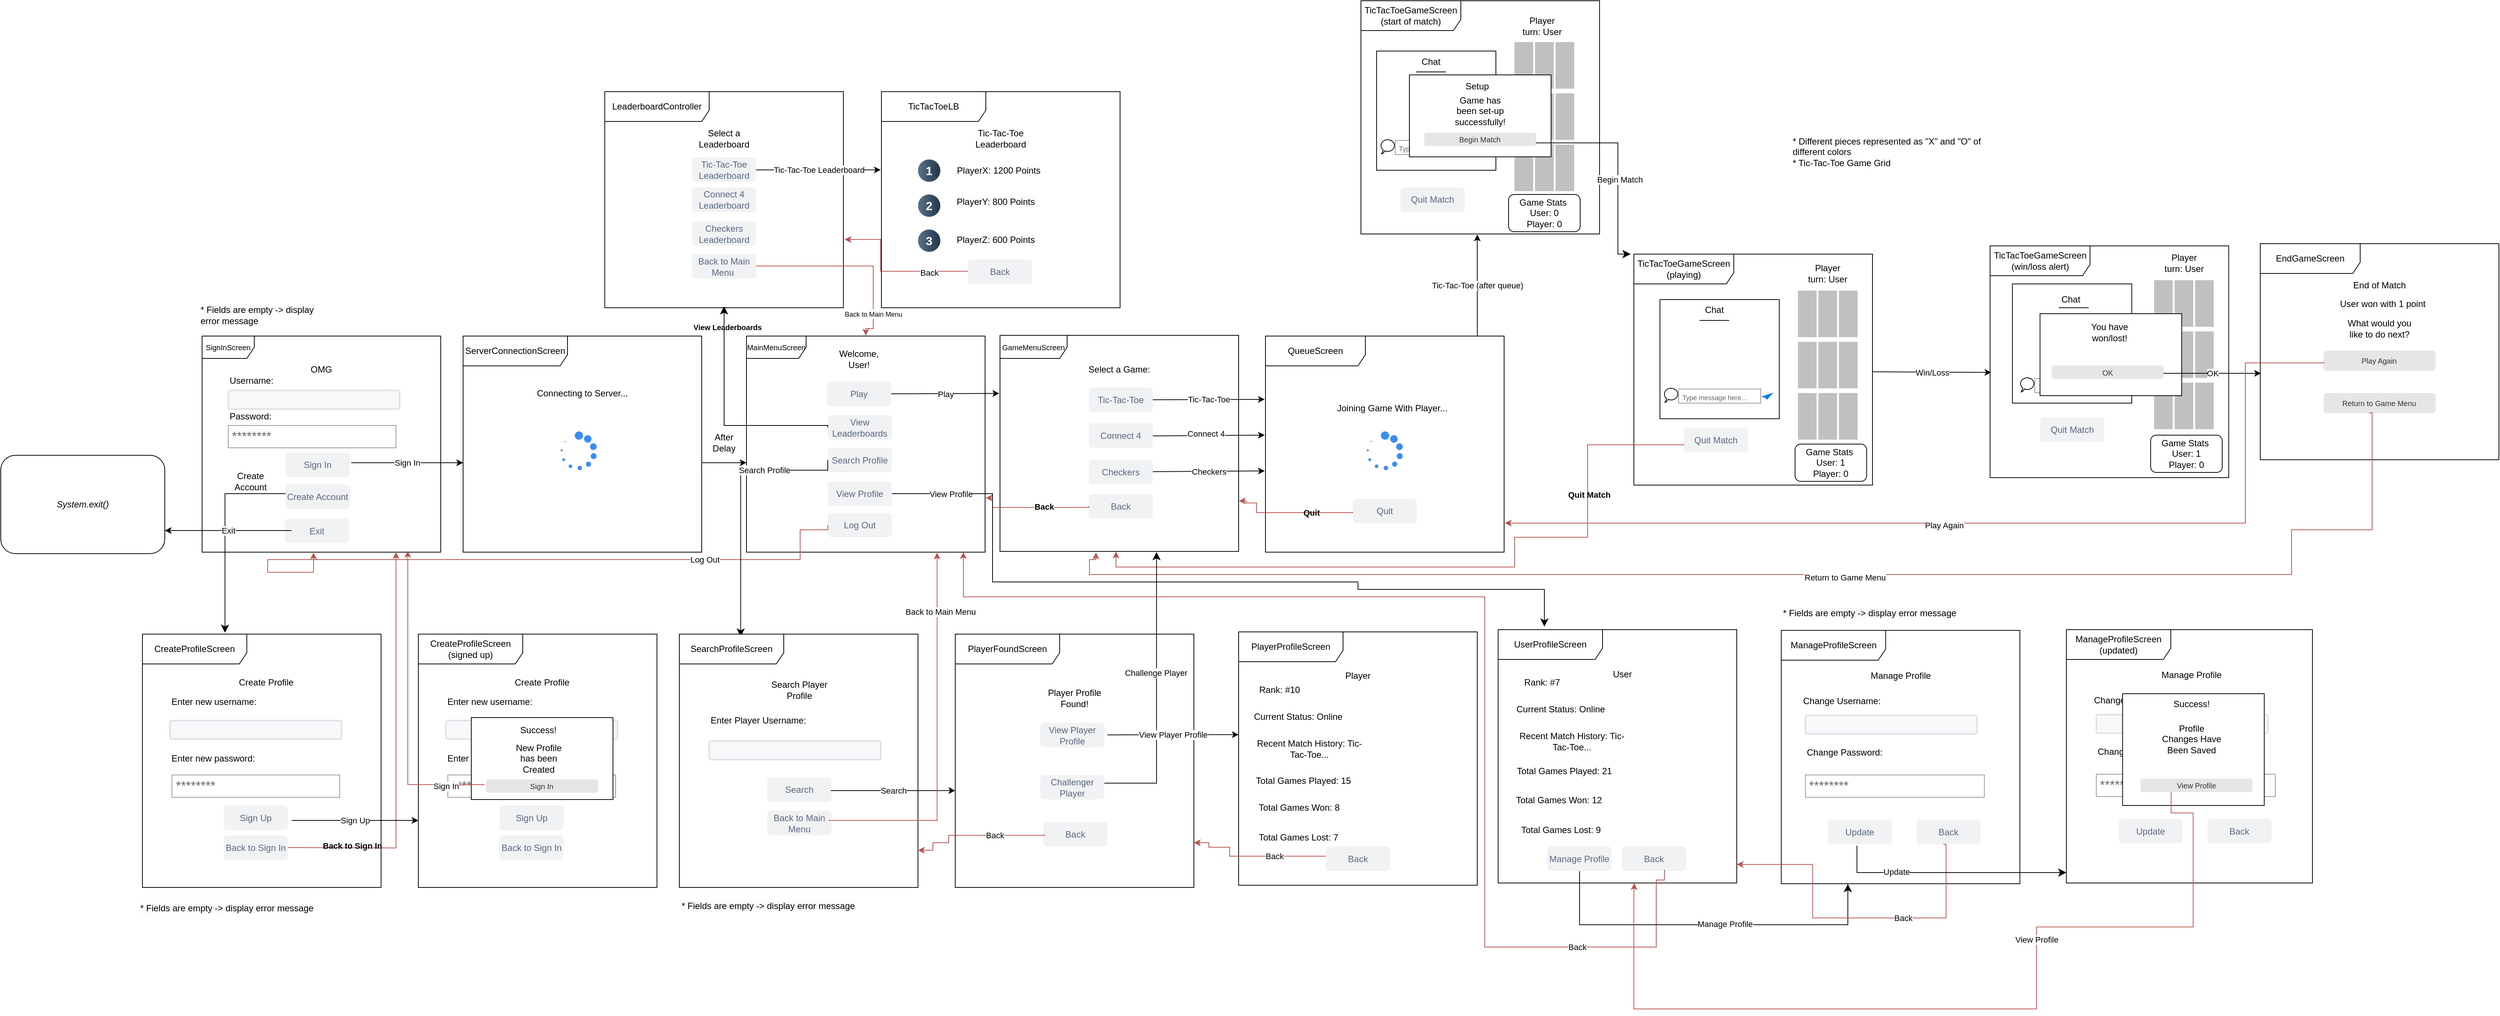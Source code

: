 <mxfile version="24.8.6" pages="3">
  <diagram name="Tic-Tac-Toe" id="eJyX8Cc8FcNUjp7El0gr">
    <mxGraphModel dx="3098" dy="2086" grid="1" gridSize="10" guides="1" tooltips="1" connect="1" arrows="1" fold="1" page="1" pageScale="1" pageWidth="850" pageHeight="1100" math="0" shadow="0">
      <root>
        <mxCell id="0" />
        <mxCell id="1" parent="0" />
        <mxCell id="Ztsyx3NXsRVzzK-OmToG-1" value="&lt;font style=&quot;font-size: 10px;&quot;&gt;SignInScreen&lt;/font&gt;" style="shape=umlFrame;whiteSpace=wrap;html=1;pointerEvents=0;width=70;height=30;" vertex="1" parent="1">
          <mxGeometry x="20" y="20" width="320" height="290" as="geometry" />
        </mxCell>
        <mxCell id="Ztsyx3NXsRVzzK-OmToG-2" value="OMG" style="text;html=1;align=center;verticalAlign=middle;whiteSpace=wrap;rounded=0;" vertex="1" parent="1">
          <mxGeometry x="150" y="50" width="60" height="30" as="geometry" />
        </mxCell>
        <mxCell id="Ztsyx3NXsRVzzK-OmToG-6" value="&lt;span style=&quot;color: rgb(0, 0, 0); font-size: 12px; font-weight: 400; text-align: center; text-wrap-mode: wrap;&quot;&gt;Username:&lt;/span&gt;" style="fillColor=none;strokeColor=none;html=1;fontSize=11;fontStyle=0;align=left;fontColor=#596780;fontStyle=1;fontSize=11" vertex="1" parent="1">
          <mxGeometry x="55" y="70" width="240" height="20" as="geometry" />
        </mxCell>
        <mxCell id="Ztsyx3NXsRVzzK-OmToG-7" value="" style="rounded=1;arcSize=9;fillColor=#F7F8F9;align=left;spacingLeft=5;strokeColor=#DEE1E6;html=1;strokeWidth=2;fontSize=12" vertex="1" parent="1">
          <mxGeometry x="55" y="93" width="230" height="25" as="geometry" />
        </mxCell>
        <mxCell id="Ztsyx3NXsRVzzK-OmToG-8" value="********" style="strokeWidth=1;shadow=0;dashed=0;align=center;html=1;shape=mxgraph.mockup.forms.pwField;strokeColor=#999999;mainText=;align=left;fontColor=#666666;fontSize=17;spacingLeft=3;" vertex="1" parent="1">
          <mxGeometry x="55" y="140" width="225" height="30" as="geometry" />
        </mxCell>
        <mxCell id="Ztsyx3NXsRVzzK-OmToG-9" value="&lt;span style=&quot;color: rgb(0, 0, 0); font-size: 12px; font-weight: 400; text-align: center; text-wrap-mode: wrap;&quot;&gt;Password:&lt;/span&gt;" style="fillColor=none;strokeColor=none;html=1;fontSize=11;fontStyle=0;align=left;fontColor=#596780;fontStyle=1;fontSize=11" vertex="1" parent="1">
          <mxGeometry x="55" y="118" width="240" height="20" as="geometry" />
        </mxCell>
        <mxCell id="Ztsyx3NXsRVzzK-OmToG-10" value="Sign In" style="rounded=1;fillColor=#F1F2F4;strokeColor=none;html=1;whiteSpace=wrap;fontColor=#596780;align=center;verticalAlign=middle;fontStyle=0;fontSize=12;sketch=0;" vertex="1" parent="1">
          <mxGeometry x="132" y="176" width="86" height="33" as="geometry" />
        </mxCell>
        <mxCell id="Ztsyx3NXsRVzzK-OmToG-11" value="Create Account" style="rounded=1;fillColor=#F1F2F4;strokeColor=none;html=1;whiteSpace=wrap;fontColor=#596780;align=center;verticalAlign=middle;fontStyle=0;fontSize=12;sketch=0;" vertex="1" parent="1">
          <mxGeometry x="132" y="219" width="86" height="33" as="geometry" />
        </mxCell>
        <mxCell id="Ztsyx3NXsRVzzK-OmToG-12" value="Exit" style="rounded=1;fillColor=#F1F2F4;strokeColor=none;html=1;whiteSpace=wrap;fontColor=#596780;align=center;verticalAlign=middle;fontStyle=0;fontSize=12;sketch=0;" vertex="1" parent="1">
          <mxGeometry x="131" y="265" width="86" height="33" as="geometry" />
        </mxCell>
        <mxCell id="Ztsyx3NXsRVzzK-OmToG-13" value="" style="endArrow=classic;html=1;rounded=0;" edge="1" parent="1">
          <mxGeometry relative="1" as="geometry">
            <mxPoint x="220" y="190" as="sourcePoint" />
            <mxPoint x="370" y="190" as="targetPoint" />
          </mxGeometry>
        </mxCell>
        <mxCell id="Ztsyx3NXsRVzzK-OmToG-14" value="Sign In" style="edgeLabel;resizable=0;html=1;;align=center;verticalAlign=middle;" connectable="0" vertex="1" parent="Ztsyx3NXsRVzzK-OmToG-13">
          <mxGeometry relative="1" as="geometry" />
        </mxCell>
        <mxCell id="Ztsyx3NXsRVzzK-OmToG-17" value="&lt;font style=&quot;font-size: 10px;&quot;&gt;MainMenuScreen&lt;/font&gt;" style="shape=umlFrame;whiteSpace=wrap;html=1;pointerEvents=0;width=80;height=30;" vertex="1" parent="1">
          <mxGeometry x="750" y="20" width="320" height="290" as="geometry" />
        </mxCell>
        <mxCell id="Ztsyx3NXsRVzzK-OmToG-18" value="Welcome, User!" style="text;html=1;align=center;verticalAlign=middle;whiteSpace=wrap;rounded=0;" vertex="1" parent="1">
          <mxGeometry x="871" y="36" width="60" height="30" as="geometry" />
        </mxCell>
        <mxCell id="Ztsyx3NXsRVzzK-OmToG-19" value="Play" style="rounded=1;fillColor=#F1F2F4;strokeColor=none;html=1;whiteSpace=wrap;fontColor=#596780;align=center;verticalAlign=middle;fontStyle=0;fontSize=12;sketch=0;" vertex="1" parent="1">
          <mxGeometry x="858" y="81" width="86" height="33" as="geometry" />
        </mxCell>
        <mxCell id="Ztsyx3NXsRVzzK-OmToG-20" value="View Leaderboards" style="rounded=1;fillColor=#F1F2F4;strokeColor=none;html=1;whiteSpace=wrap;fontColor=#596780;align=center;verticalAlign=middle;fontStyle=0;fontSize=12;sketch=0;" vertex="1" parent="1">
          <mxGeometry x="859" y="126" width="86" height="33" as="geometry" />
        </mxCell>
        <mxCell id="Ztsyx3NXsRVzzK-OmToG-21" value="View Profile" style="rounded=1;fillColor=#F1F2F4;strokeColor=none;html=1;whiteSpace=wrap;fontColor=#596780;align=center;verticalAlign=middle;fontStyle=0;fontSize=12;sketch=0;" vertex="1" parent="1">
          <mxGeometry x="859" y="215" width="86" height="33" as="geometry" />
        </mxCell>
        <mxCell id="Ztsyx3NXsRVzzK-OmToG-22" value="ServerConnectionScreen" style="shape=umlFrame;whiteSpace=wrap;html=1;pointerEvents=0;width=140;height=40;" vertex="1" parent="1">
          <mxGeometry x="370" y="20" width="320" height="290" as="geometry" />
        </mxCell>
        <mxCell id="Ztsyx3NXsRVzzK-OmToG-23" value="Connecting to Server..." style="text;html=1;align=center;verticalAlign=middle;whiteSpace=wrap;rounded=0;" vertex="1" parent="1">
          <mxGeometry x="460" y="82" width="140" height="30" as="geometry" />
        </mxCell>
        <mxCell id="Ztsyx3NXsRVzzK-OmToG-24" value="" style="sketch=0;html=1;aspect=fixed;strokeColor=none;shadow=0;fillColor=#3B8DF1;verticalAlign=top;labelPosition=center;verticalLabelPosition=bottom;shape=mxgraph.gcp2.loading_2" vertex="1" parent="1">
          <mxGeometry x="1581.82" y="148" width="48.36" height="52" as="geometry" />
        </mxCell>
        <mxCell id="Ztsyx3NXsRVzzK-OmToG-25" value="" style="endArrow=classic;html=1;rounded=0;entryX=0;entryY=0.586;entryDx=0;entryDy=0;entryPerimeter=0;" edge="1" parent="1" target="Ztsyx3NXsRVzzK-OmToG-17">
          <mxGeometry relative="1" as="geometry">
            <mxPoint x="690" y="190" as="sourcePoint" />
            <mxPoint x="727" y="187" as="targetPoint" />
          </mxGeometry>
        </mxCell>
        <mxCell id="Ztsyx3NXsRVzzK-OmToG-27" value="Log Out" style="rounded=1;fillColor=#F1F2F4;strokeColor=none;html=1;whiteSpace=wrap;fontColor=#596780;align=center;verticalAlign=middle;fontStyle=0;fontSize=12;sketch=0;" vertex="1" parent="1">
          <mxGeometry x="859" y="257" width="86" height="33" as="geometry" />
        </mxCell>
        <mxCell id="Ztsyx3NXsRVzzK-OmToG-34" style="edgeStyle=orthogonalEdgeStyle;rounded=0;orthogonalLoop=1;jettySize=auto;html=1;fillColor=#f8cecc;strokeColor=#b85450;exitX=0;exitY=0.5;exitDx=0;exitDy=0;entryX=0.467;entryY=1.002;entryDx=0;entryDy=0;entryPerimeter=0;" edge="1" parent="1" source="Ztsyx3NXsRVzzK-OmToG-27" target="Ztsyx3NXsRVzzK-OmToG-1">
          <mxGeometry relative="1" as="geometry">
            <Array as="points">
              <mxPoint x="859" y="280" />
              <mxPoint x="822" y="280" />
              <mxPoint x="822" y="320" />
              <mxPoint x="108" y="320" />
              <mxPoint x="108" y="337" />
              <mxPoint x="169" y="337" />
            </Array>
            <mxPoint x="858" y="240" as="sourcePoint" />
            <mxPoint x="170" y="320" as="targetPoint" />
          </mxGeometry>
        </mxCell>
        <mxCell id="Ztsyx3NXsRVzzK-OmToG-36" value="Log Out" style="edgeLabel;html=1;align=center;verticalAlign=middle;resizable=0;points=[];" vertex="1" connectable="0" parent="Ztsyx3NXsRVzzK-OmToG-34">
          <mxGeometry x="-0.62" y="2" relative="1" as="geometry">
            <mxPoint x="-40" y="-2" as="offset" />
          </mxGeometry>
        </mxCell>
        <mxCell id="Ztsyx3NXsRVzzK-OmToG-37" value="" style="endArrow=classic;html=1;rounded=0;exitX=1;exitY=0.5;exitDx=0;exitDy=0;" edge="1" parent="1" source="Ztsyx3NXsRVzzK-OmToG-19">
          <mxGeometry relative="1" as="geometry">
            <mxPoint x="944.0" y="98.75" as="sourcePoint" />
            <mxPoint x="1089" y="97" as="targetPoint" />
          </mxGeometry>
        </mxCell>
        <mxCell id="Ztsyx3NXsRVzzK-OmToG-38" value="Play" style="edgeLabel;resizable=0;html=1;;align=center;verticalAlign=middle;" connectable="0" vertex="1" parent="Ztsyx3NXsRVzzK-OmToG-37">
          <mxGeometry relative="1" as="geometry" />
        </mxCell>
        <mxCell id="Ztsyx3NXsRVzzK-OmToG-41" value="&lt;font style=&quot;font-size: 10px;&quot;&gt;GameMenuScreen&lt;/font&gt;" style="shape=umlFrame;whiteSpace=wrap;html=1;pointerEvents=0;width=90;height=31;" vertex="1" parent="1">
          <mxGeometry x="1090" y="19" width="320" height="290" as="geometry" />
        </mxCell>
        <mxCell id="Ztsyx3NXsRVzzK-OmToG-43" value="Select a Game:" style="text;html=1;align=center;verticalAlign=middle;whiteSpace=wrap;rounded=0;" vertex="1" parent="1">
          <mxGeometry x="1205" y="50" width="90" height="30" as="geometry" />
        </mxCell>
        <mxCell id="Ztsyx3NXsRVzzK-OmToG-44" value="Tic-Tac-Toe" style="rounded=1;fillColor=#F1F2F4;strokeColor=none;html=1;whiteSpace=wrap;fontColor=#596780;align=center;verticalAlign=middle;fontStyle=0;fontSize=12;sketch=0;" vertex="1" parent="1">
          <mxGeometry x="1209" y="89" width="86" height="33" as="geometry" />
        </mxCell>
        <mxCell id="Ztsyx3NXsRVzzK-OmToG-45" value="Connect 4" style="rounded=1;fillColor=#F1F2F4;strokeColor=none;html=1;whiteSpace=wrap;fontColor=#596780;align=center;verticalAlign=middle;fontStyle=0;fontSize=12;sketch=0;" vertex="1" parent="1">
          <mxGeometry x="1209" y="137" width="86" height="33" as="geometry" />
        </mxCell>
        <mxCell id="Ztsyx3NXsRVzzK-OmToG-46" value="Checkers" style="rounded=1;fillColor=#F1F2F4;strokeColor=none;html=1;whiteSpace=wrap;fontColor=#596780;align=center;verticalAlign=middle;fontStyle=0;fontSize=12;sketch=0;" vertex="1" parent="1">
          <mxGeometry x="1209" y="186" width="86" height="33" as="geometry" />
        </mxCell>
        <mxCell id="Ztsyx3NXsRVzzK-OmToG-47" value="Back" style="rounded=1;fillColor=#F1F2F4;strokeColor=none;html=1;whiteSpace=wrap;fontColor=#596780;align=center;verticalAlign=middle;fontStyle=0;fontSize=12;sketch=0;" vertex="1" parent="1">
          <mxGeometry x="1209" y="232" width="86" height="33" as="geometry" />
        </mxCell>
        <mxCell id="Ztsyx3NXsRVzzK-OmToG-50" style="edgeStyle=orthogonalEdgeStyle;rounded=0;orthogonalLoop=1;jettySize=auto;html=1;entryX=1.003;entryY=0.749;entryDx=0;entryDy=0;fillColor=#f8cecc;strokeColor=#b85450;exitX=0;exitY=0.5;exitDx=0;exitDy=0;entryPerimeter=0;" edge="1" parent="1" source="Ztsyx3NXsRVzzK-OmToG-47" target="Ztsyx3NXsRVzzK-OmToG-17">
          <mxGeometry relative="1" as="geometry">
            <Array as="points">
              <mxPoint x="1209" y="250" />
              <mxPoint x="1080" y="250" />
              <mxPoint x="1080" y="237" />
            </Array>
            <mxPoint x="1209" y="259" as="sourcePoint" />
            <mxPoint x="1034" y="214" as="targetPoint" />
          </mxGeometry>
        </mxCell>
        <mxCell id="Ztsyx3NXsRVzzK-OmToG-51" value="&#xa;&lt;b style=&quot;forced-color-adjust: none; color: rgb(0, 0, 0); font-family: Helvetica; font-size: 11px; font-style: normal; font-variant-ligatures: normal; font-variant-caps: normal; letter-spacing: normal; orphans: 2; text-align: center; text-indent: 0px; text-transform: none; widows: 2; word-spacing: 0px; -webkit-text-stroke-width: 0px; white-space: nowrap; text-decoration-thickness: initial; text-decoration-style: initial; text-decoration-color: initial;&quot;&gt;Back&lt;/b&gt;&#xa;&#xa;" style="edgeLabel;html=1;align=center;verticalAlign=middle;resizable=0;points=[];" vertex="1" connectable="0" parent="1">
          <mxGeometry x="1150.003" y="235.5" as="geometry">
            <mxPoint x="-1" y="20" as="offset" />
          </mxGeometry>
        </mxCell>
        <mxCell id="Ztsyx3NXsRVzzK-OmToG-52" value="" style="endArrow=classic;html=1;rounded=0;exitX=1;exitY=0.5;exitDx=0;exitDy=0;" edge="1" parent="1" source="Ztsyx3NXsRVzzK-OmToG-44">
          <mxGeometry relative="1" as="geometry">
            <mxPoint x="1300" y="104.97" as="sourcePoint" />
            <mxPoint x="1445" y="104.97" as="targetPoint" />
          </mxGeometry>
        </mxCell>
        <mxCell id="Ztsyx3NXsRVzzK-OmToG-53" value="Tic-Tac-Toe" style="edgeLabel;resizable=0;html=1;;align=center;verticalAlign=middle;" connectable="0" vertex="1" parent="Ztsyx3NXsRVzzK-OmToG-52">
          <mxGeometry relative="1" as="geometry" />
        </mxCell>
        <mxCell id="Ztsyx3NXsRVzzK-OmToG-55" value="QueueScreen" style="shape=umlFrame;whiteSpace=wrap;html=1;pointerEvents=0;width=134;height=40;" vertex="1" parent="1">
          <mxGeometry x="1446" y="20" width="320" height="290" as="geometry" />
        </mxCell>
        <mxCell id="Ztsyx3NXsRVzzK-OmToG-56" value="Search Profile" style="rounded=1;fillColor=#F1F2F4;strokeColor=none;html=1;whiteSpace=wrap;fontColor=#596780;align=center;verticalAlign=middle;fontStyle=0;fontSize=12;sketch=0;" vertex="1" parent="1">
          <mxGeometry x="859" y="170" width="86" height="33" as="geometry" />
        </mxCell>
        <mxCell id="Ztsyx3NXsRVzzK-OmToG-57" value="&lt;div style=&quot;text-align: center;&quot;&gt;Joining Game With Player...&lt;/div&gt;" style="text;whiteSpace=wrap;html=1;" vertex="1" parent="1">
          <mxGeometry x="1540" y="103" width="160" height="40" as="geometry" />
        </mxCell>
        <mxCell id="Ztsyx3NXsRVzzK-OmToG-58" value="" style="sketch=0;html=1;aspect=fixed;strokeColor=none;shadow=0;fillColor=#3B8DF1;verticalAlign=top;labelPosition=center;verticalLabelPosition=bottom;shape=mxgraph.gcp2.loading_2" vertex="1" parent="1">
          <mxGeometry x="500.82" y="148" width="48.36" height="52" as="geometry" />
        </mxCell>
        <mxCell id="Ztsyx3NXsRVzzK-OmToG-59" value="Quit" style="rounded=1;fillColor=#F1F2F4;strokeColor=none;html=1;whiteSpace=wrap;fontColor=#596780;align=center;verticalAlign=middle;fontStyle=0;fontSize=12;sketch=0;" vertex="1" parent="1">
          <mxGeometry x="1563" y="238.5" width="86" height="33" as="geometry" />
        </mxCell>
        <mxCell id="Ztsyx3NXsRVzzK-OmToG-60" style="edgeStyle=orthogonalEdgeStyle;rounded=0;orthogonalLoop=1;jettySize=auto;html=1;entryX=1.001;entryY=0.766;entryDx=0;entryDy=0;fillColor=#f8cecc;strokeColor=#b85450;exitX=0;exitY=0.5;exitDx=0;exitDy=0;entryPerimeter=0;" edge="1" parent="1" target="Ztsyx3NXsRVzzK-OmToG-41">
          <mxGeometry relative="1" as="geometry">
            <Array as="points">
              <mxPoint x="1563" y="257" />
              <mxPoint x="1434" y="257" />
              <mxPoint x="1434" y="244" />
              <mxPoint x="1420" y="244" />
              <mxPoint x="1420" y="241" />
            </Array>
            <mxPoint x="1563" y="256" as="sourcePoint" />
            <mxPoint x="1425" y="244" as="targetPoint" />
          </mxGeometry>
        </mxCell>
        <mxCell id="Ztsyx3NXsRVzzK-OmToG-61" value="&lt;b style=&quot;font-size: 11px; text-align: center; text-wrap-mode: nowrap;&quot;&gt;Quit&lt;/b&gt;" style="text;whiteSpace=wrap;html=1;" vertex="1" parent="1">
          <mxGeometry x="1495" y="243" width="60" height="40" as="geometry" />
        </mxCell>
        <mxCell id="Ztsyx3NXsRVzzK-OmToG-63" value="" style="endArrow=classic;html=1;rounded=0;exitX=1;exitY=0.5;exitDx=0;exitDy=0;" edge="1" parent="1">
          <mxGeometry relative="1" as="geometry">
            <mxPoint x="1295" y="154.02" as="sourcePoint" />
            <mxPoint x="1445" y="152.99" as="targetPoint" />
          </mxGeometry>
        </mxCell>
        <mxCell id="Ztsyx3NXsRVzzK-OmToG-67" value="Text" style="edgeLabel;html=1;align=center;verticalAlign=middle;resizable=0;points=[];" vertex="1" connectable="0" parent="Ztsyx3NXsRVzzK-OmToG-63">
          <mxGeometry x="-0.118" y="1" relative="1" as="geometry">
            <mxPoint as="offset" />
          </mxGeometry>
        </mxCell>
        <mxCell id="Ztsyx3NXsRVzzK-OmToG-68" value="Connect 4" style="edgeLabel;html=1;align=center;verticalAlign=middle;resizable=0;points=[];" vertex="1" connectable="0" parent="Ztsyx3NXsRVzzK-OmToG-63">
          <mxGeometry x="-0.054" y="3" relative="1" as="geometry">
            <mxPoint as="offset" />
          </mxGeometry>
        </mxCell>
        <mxCell id="Ztsyx3NXsRVzzK-OmToG-65" value="" style="endArrow=classic;html=1;rounded=0;exitX=1;exitY=0.5;exitDx=0;exitDy=0;" edge="1" parent="1">
          <mxGeometry relative="1" as="geometry">
            <mxPoint x="1295" y="202.03" as="sourcePoint" />
            <mxPoint x="1445" y="201" as="targetPoint" />
          </mxGeometry>
        </mxCell>
        <mxCell id="Ztsyx3NXsRVzzK-OmToG-66" value="Checkers" style="edgeLabel;resizable=0;html=1;;align=center;verticalAlign=middle;" connectable="0" vertex="1" parent="Ztsyx3NXsRVzzK-OmToG-65">
          <mxGeometry relative="1" as="geometry" />
        </mxCell>
        <mxCell id="Ztsyx3NXsRVzzK-OmToG-69" value="" style="endArrow=classic;html=1;rounded=0;exitX=0.994;exitY=0.057;exitDx=0;exitDy=0;exitPerimeter=0;" edge="1" parent="1">
          <mxGeometry relative="1" as="geometry">
            <mxPoint x="1730.08" y="20.26" as="sourcePoint" />
            <mxPoint x="1730" y="-116.27" as="targetPoint" />
          </mxGeometry>
        </mxCell>
        <mxCell id="Ztsyx3NXsRVzzK-OmToG-70" value="Tic-Tac-Toe (after queue)" style="edgeLabel;resizable=0;html=1;;align=center;verticalAlign=middle;" connectable="0" vertex="1" parent="Ztsyx3NXsRVzzK-OmToG-69">
          <mxGeometry relative="1" as="geometry">
            <mxPoint as="offset" />
          </mxGeometry>
        </mxCell>
        <mxCell id="Ztsyx3NXsRVzzK-OmToG-71" value="TicTacToeGameScreen (playing)" style="shape=umlFrame;whiteSpace=wrap;html=1;pointerEvents=0;width=134;height=40;" vertex="1" parent="1">
          <mxGeometry x="1940" y="-90" width="320" height="310" as="geometry" />
        </mxCell>
        <mxCell id="Ztsyx3NXsRVzzK-OmToG-72" value="" style="html=1;verticalLabelPosition=bottom;labelBackgroundColor=#ffffff;verticalAlign=top;shadow=0;dashed=0;strokeWidth=1;shape=mxgraph.ios7ui.iconGrid;fillColor=#c0c0c0;gridSize=3,3;" vertex="1" parent="1">
          <mxGeometry x="2160" y="-41" width="80" height="200" as="geometry" />
        </mxCell>
        <mxCell id="Ztsyx3NXsRVzzK-OmToG-73" value="Player turn: User" style="text;html=1;align=center;verticalAlign=middle;whiteSpace=wrap;rounded=0;" vertex="1" parent="1">
          <mxGeometry x="2170" y="-79" width="60" height="30" as="geometry" />
        </mxCell>
        <mxCell id="Ztsyx3NXsRVzzK-OmToG-75" value="" style="whiteSpace=wrap;html=1;aspect=fixed;" vertex="1" parent="1">
          <mxGeometry x="1975" y="-29" width="160" height="160" as="geometry" />
        </mxCell>
        <mxCell id="Ztsyx3NXsRVzzK-OmToG-76" value="Chat" style="text;html=1;align=center;verticalAlign=middle;whiteSpace=wrap;rounded=0;" vertex="1" parent="1">
          <mxGeometry x="2018" y="-30" width="60" height="30" as="geometry" />
        </mxCell>
        <mxCell id="Ztsyx3NXsRVzzK-OmToG-81" value="" style="whiteSpace=wrap;html=1;shape=mxgraph.basic.oval_callout" vertex="1" parent="1">
          <mxGeometry x="1980" y="89" width="20" height="20" as="geometry" />
        </mxCell>
        <mxCell id="Ztsyx3NXsRVzzK-OmToG-86" value="&lt;font style=&quot;font-size: 9px;&quot;&gt;Type message here...&lt;/font&gt;" style="strokeWidth=1;shadow=0;dashed=0;align=center;html=1;shape=mxgraph.mockup.forms.pwField;strokeColor=#999999;mainText=;align=left;fontColor=#666666;fontSize=17;spacingLeft=3;" vertex="1" parent="1">
          <mxGeometry x="2000" y="91" width="110" height="19" as="geometry" />
        </mxCell>
        <mxCell id="Ztsyx3NXsRVzzK-OmToG-87" value="" style="html=1;verticalLabelPosition=bottom;align=center;labelBackgroundColor=#ffffff;verticalAlign=top;strokeWidth=2;strokeColor=#0080F0;shadow=0;dashed=0;shape=mxgraph.ios7.icons.pointer;" vertex="1" parent="1">
          <mxGeometry x="2114" y="98" width="10" height="6" as="geometry" />
        </mxCell>
        <mxCell id="Ztsyx3NXsRVzzK-OmToG-88" value="Quit Match" style="rounded=1;fillColor=#F1F2F4;strokeColor=none;html=1;whiteSpace=wrap;fontColor=#596780;align=center;verticalAlign=middle;fontStyle=0;fontSize=12;sketch=0;" vertex="1" parent="1">
          <mxGeometry x="2007" y="143" width="86" height="33" as="geometry" />
        </mxCell>
        <mxCell id="Ztsyx3NXsRVzzK-OmToG-89" style="edgeStyle=orthogonalEdgeStyle;rounded=0;orthogonalLoop=1;jettySize=auto;html=1;fillColor=#f8cecc;strokeColor=#b85450;exitX=0;exitY=0.5;exitDx=0;exitDy=0;entryX=0.486;entryY=1.001;entryDx=0;entryDy=0;entryPerimeter=0;" edge="1" parent="1" target="Ztsyx3NXsRVzzK-OmToG-41">
          <mxGeometry relative="1" as="geometry">
            <Array as="points">
              <mxPoint x="2007" y="166" />
              <mxPoint x="1878" y="166" />
              <mxPoint x="1878" y="290" />
              <mxPoint x="1780" y="290" />
              <mxPoint x="1780" y="330" />
              <mxPoint x="1246" y="330" />
            </Array>
            <mxPoint x="2007" y="165" as="sourcePoint" />
            <mxPoint x="1250" y="320" as="targetPoint" />
          </mxGeometry>
        </mxCell>
        <mxCell id="Ztsyx3NXsRVzzK-OmToG-90" value="&lt;b style=&quot;forced-color-adjust: none; color: rgb(0, 0, 0); font-family: Helvetica; font-size: 11px; font-style: normal; font-variant-ligatures: normal; font-variant-caps: normal; letter-spacing: normal; orphans: 2; text-align: center; text-indent: 0px; text-transform: none; widows: 2; word-spacing: 0px; -webkit-text-stroke-width: 0px; white-space: nowrap; text-decoration-thickness: initial; text-decoration-style: initial; text-decoration-color: initial;&quot;&gt;Quit Match&lt;/b&gt;" style="text;whiteSpace=wrap;html=1;" vertex="1" parent="1">
          <mxGeometry x="1850" y="219" width="60" height="40" as="geometry" />
        </mxCell>
        <mxCell id="Ztsyx3NXsRVzzK-OmToG-93" value="TicTacToeGameScreen (win/loss alert)" style="shape=umlFrame;whiteSpace=wrap;html=1;pointerEvents=0;width=134;height=40;" vertex="1" parent="1">
          <mxGeometry x="2417.68" y="-101" width="320" height="311" as="geometry" />
        </mxCell>
        <mxCell id="Ztsyx3NXsRVzzK-OmToG-94" value="" style="html=1;verticalLabelPosition=bottom;labelBackgroundColor=#ffffff;verticalAlign=top;shadow=0;dashed=0;strokeWidth=1;shape=mxgraph.ios7ui.iconGrid;fillColor=#c0c0c0;gridSize=3,3;" vertex="1" parent="1">
          <mxGeometry x="2637.68" y="-55" width="80" height="200" as="geometry" />
        </mxCell>
        <mxCell id="Ztsyx3NXsRVzzK-OmToG-95" value="Player turn: User" style="text;html=1;align=center;verticalAlign=middle;whiteSpace=wrap;rounded=0;" vertex="1" parent="1">
          <mxGeometry x="2647.68" y="-93" width="60" height="30" as="geometry" />
        </mxCell>
        <mxCell id="Ztsyx3NXsRVzzK-OmToG-96" value="" style="whiteSpace=wrap;html=1;aspect=fixed;" vertex="1" parent="1">
          <mxGeometry x="2447.68" y="-50" width="160" height="160" as="geometry" />
        </mxCell>
        <mxCell id="Ztsyx3NXsRVzzK-OmToG-97" value="Chat" style="text;html=1;align=center;verticalAlign=middle;whiteSpace=wrap;rounded=0;" vertex="1" parent="1">
          <mxGeometry x="2495.68" y="-44" width="60" height="30" as="geometry" />
        </mxCell>
        <mxCell id="Ztsyx3NXsRVzzK-OmToG-98" value="" style="whiteSpace=wrap;html=1;shape=mxgraph.basic.oval_callout" vertex="1" parent="1">
          <mxGeometry x="2457.68" y="75" width="20" height="20" as="geometry" />
        </mxCell>
        <mxCell id="Ztsyx3NXsRVzzK-OmToG-99" value="&lt;font style=&quot;font-size: 9px;&quot;&gt;Type message here...&lt;/font&gt;" style="strokeWidth=1;shadow=0;dashed=0;align=center;html=1;shape=mxgraph.mockup.forms.pwField;strokeColor=#999999;mainText=;align=left;fontColor=#666666;fontSize=17;spacingLeft=3;" vertex="1" parent="1">
          <mxGeometry x="2477.68" y="77" width="110" height="19" as="geometry" />
        </mxCell>
        <mxCell id="Ztsyx3NXsRVzzK-OmToG-100" value="" style="html=1;verticalLabelPosition=bottom;align=center;labelBackgroundColor=#ffffff;verticalAlign=top;strokeWidth=2;strokeColor=#0080F0;shadow=0;dashed=0;shape=mxgraph.ios7.icons.pointer;" vertex="1" parent="1">
          <mxGeometry x="2591.68" y="84" width="10" height="6" as="geometry" />
        </mxCell>
        <mxCell id="Ztsyx3NXsRVzzK-OmToG-101" value="Quit Match" style="rounded=1;fillColor=#F1F2F4;strokeColor=none;html=1;whiteSpace=wrap;fontColor=#596780;align=center;verticalAlign=middle;fontStyle=0;fontSize=12;sketch=0;" vertex="1" parent="1">
          <mxGeometry x="2484.68" y="129" width="86" height="33" as="geometry" />
        </mxCell>
        <mxCell id="Ztsyx3NXsRVzzK-OmToG-102" value="" style="rounded=0;whiteSpace=wrap;html=1;" vertex="1" parent="1">
          <mxGeometry x="2484.68" y="-10" width="190" height="110" as="geometry" />
        </mxCell>
        <mxCell id="Ztsyx3NXsRVzzK-OmToG-103" value="You have won/lost!" style="text;html=1;align=center;verticalAlign=middle;whiteSpace=wrap;rounded=0;" vertex="1" parent="1">
          <mxGeometry x="2547.68" y="-10" width="60" height="50" as="geometry" />
        </mxCell>
        <mxCell id="Ztsyx3NXsRVzzK-OmToG-104" value="OK" style="rounded=1;html=1;shadow=0;dashed=0;whiteSpace=wrap;fontSize=10;fillColor=#E6E6E6;align=center;strokeColor=#E6E6E6;fontColor=#333333;" vertex="1" parent="1">
          <mxGeometry x="2500.77" y="60.12" width="149.23" height="16.88" as="geometry" />
        </mxCell>
        <mxCell id="Ztsyx3NXsRVzzK-OmToG-112" value="" style="edgeStyle=segmentEdgeStyle;endArrow=classic;html=1;curved=0;rounded=0;endSize=8;startSize=8;exitX=0.004;exitY=0.839;exitDx=0;exitDy=0;exitPerimeter=0;" edge="1" parent="1">
          <mxGeometry width="50" height="50" relative="1" as="geometry">
            <mxPoint x="132.0" y="231.5" as="sourcePoint" />
            <mxPoint x="50.72" y="418.19" as="targetPoint" />
          </mxGeometry>
        </mxCell>
        <mxCell id="Ztsyx3NXsRVzzK-OmToG-117" value="Create Account" style="text;html=1;align=center;verticalAlign=middle;whiteSpace=wrap;rounded=0;" vertex="1" parent="1">
          <mxGeometry x="55" y="200" width="60" height="30" as="geometry" />
        </mxCell>
        <mxCell id="Ztsyx3NXsRVzzK-OmToG-119" value="" style="endArrow=classic;html=1;rounded=0;" edge="1" parent="1">
          <mxGeometry relative="1" as="geometry">
            <mxPoint x="140" y="281.02" as="sourcePoint" />
            <mxPoint x="-30" y="281" as="targetPoint" />
          </mxGeometry>
        </mxCell>
        <mxCell id="Ztsyx3NXsRVzzK-OmToG-120" value="Exit" style="edgeLabel;resizable=0;html=1;;align=center;verticalAlign=middle;" connectable="0" vertex="1" parent="Ztsyx3NXsRVzzK-OmToG-119">
          <mxGeometry relative="1" as="geometry" />
        </mxCell>
        <mxCell id="Ztsyx3NXsRVzzK-OmToG-121" value="CreateProfileScreen" style="shape=umlFrame;whiteSpace=wrap;html=1;pointerEvents=0;width=140;height=40;" vertex="1" parent="1">
          <mxGeometry x="-60" y="420" width="320" height="340" as="geometry" />
        </mxCell>
        <mxCell id="Ztsyx3NXsRVzzK-OmToG-124" value="" style="endArrow=classic;html=1;rounded=0;exitX=1;exitY=0.5;exitDx=0;exitDy=0;entryX=0.003;entryY=0.6;entryDx=0;entryDy=0;entryPerimeter=0;" edge="1" parent="1" target="Ztsyx3NXsRVzzK-OmToG-126">
          <mxGeometry relative="1" as="geometry">
            <mxPoint x="2650" y="70.01" as="sourcePoint" />
            <mxPoint x="2780.96" y="67.1" as="targetPoint" />
          </mxGeometry>
        </mxCell>
        <mxCell id="Ztsyx3NXsRVzzK-OmToG-125" value="OK" style="edgeLabel;resizable=0;html=1;;align=center;verticalAlign=middle;" connectable="0" vertex="1" parent="Ztsyx3NXsRVzzK-OmToG-124">
          <mxGeometry relative="1" as="geometry" />
        </mxCell>
        <mxCell id="Ztsyx3NXsRVzzK-OmToG-126" value="EndGameScreen" style="shape=umlFrame;whiteSpace=wrap;html=1;pointerEvents=0;width=134;height=40;" vertex="1" parent="1">
          <mxGeometry x="2780" y="-104" width="320" height="290" as="geometry" />
        </mxCell>
        <mxCell id="Ztsyx3NXsRVzzK-OmToG-127" value="End of Match" style="text;html=1;align=center;verticalAlign=middle;whiteSpace=wrap;rounded=0;" vertex="1" parent="1">
          <mxGeometry x="2894.99" y="-63" width="90" height="30" as="geometry" />
        </mxCell>
        <mxCell id="Ztsyx3NXsRVzzK-OmToG-128" value="What would you like to do next?" style="text;html=1;align=center;verticalAlign=middle;whiteSpace=wrap;rounded=0;" vertex="1" parent="1">
          <mxGeometry x="2895" y="-5" width="90" height="30" as="geometry" />
        </mxCell>
        <mxCell id="Ztsyx3NXsRVzzK-OmToG-129" value="Play Again" style="rounded=1;html=1;shadow=0;dashed=0;whiteSpace=wrap;fontSize=10;fillColor=#E6E6E6;align=center;strokeColor=#E6E6E6;fontColor=#333333;" vertex="1" parent="1">
          <mxGeometry x="2865.38" y="40" width="149.23" height="26" as="geometry" />
        </mxCell>
        <mxCell id="Ztsyx3NXsRVzzK-OmToG-130" value="Return to Game Menu" style="rounded=1;html=1;shadow=0;dashed=0;whiteSpace=wrap;fontSize=10;fillColor=#E6E6E6;align=center;strokeColor=#E6E6E6;fontColor=#333333;" vertex="1" parent="1">
          <mxGeometry x="2865.38" y="97" width="149.23" height="26" as="geometry" />
        </mxCell>
        <mxCell id="Ztsyx3NXsRVzzK-OmToG-133" style="edgeStyle=orthogonalEdgeStyle;rounded=0;orthogonalLoop=1;jettySize=auto;html=1;fillColor=#f8cecc;strokeColor=#b85450;entryX=0.402;entryY=1.005;entryDx=0;entryDy=0;entryPerimeter=0;" edge="1" parent="1" target="Ztsyx3NXsRVzzK-OmToG-41">
          <mxGeometry relative="1" as="geometry">
            <Array as="points">
              <mxPoint x="2930" y="123" />
              <mxPoint x="2930" y="280" />
              <mxPoint x="2822" y="280" />
              <mxPoint x="2822" y="340" />
              <mxPoint x="1210" y="340" />
              <mxPoint x="1210" y="320" />
              <mxPoint x="1219" y="320" />
            </Array>
            <mxPoint x="2926" y="123" as="sourcePoint" />
            <mxPoint x="1210" y="360" as="targetPoint" />
          </mxGeometry>
        </mxCell>
        <mxCell id="Ztsyx3NXsRVzzK-OmToG-134" value="&lt;span style=&quot;color: rgb(0, 0, 0); font-family: Helvetica; font-size: 11px; font-style: normal; font-variant-ligatures: normal; font-variant-caps: normal; font-weight: 400; letter-spacing: normal; orphans: 2; text-align: center; text-indent: 0px; text-transform: none; widows: 2; word-spacing: 0px; -webkit-text-stroke-width: 0px; white-space: nowrap; background-color: rgb(255, 255, 255); text-decoration-thickness: initial; text-decoration-style: initial; text-decoration-color: initial; display: inline !important; float: none;&quot;&gt;Return to Game Menu&lt;/span&gt;" style="text;whiteSpace=wrap;html=1;" vertex="1" parent="1">
          <mxGeometry x="2166.52" y="330" width="80" height="40" as="geometry" />
        </mxCell>
        <mxCell id="Ztsyx3NXsRVzzK-OmToG-135" value="&lt;i&gt;System.exit()&lt;/i&gt;" style="rounded=1;whiteSpace=wrap;html=1;" vertex="1" parent="1">
          <mxGeometry x="-250" y="180" width="220" height="132" as="geometry" />
        </mxCell>
        <mxCell id="Ztsyx3NXsRVzzK-OmToG-136" value="Create Profile" style="text;html=1;align=center;verticalAlign=middle;whiteSpace=wrap;rounded=0;" vertex="1" parent="1">
          <mxGeometry x="62" y="470" width="88" height="30" as="geometry" />
        </mxCell>
        <mxCell id="Ztsyx3NXsRVzzK-OmToG-137" value="&lt;div style=&quot;text-align: center;&quot;&gt;&lt;span style=&quot;background-color: initial; font-size: 12px; font-weight: 400; text-wrap-mode: wrap;&quot;&gt;&lt;font color=&quot;#000000&quot;&gt;Enter new username:&lt;/font&gt;&lt;/span&gt;&lt;/div&gt;" style="fillColor=none;strokeColor=none;html=1;fontSize=11;fontStyle=0;align=left;fontColor=#596780;fontStyle=1;fontSize=11" vertex="1" parent="1">
          <mxGeometry x="-23" y="501" width="240" height="20" as="geometry" />
        </mxCell>
        <mxCell id="Ztsyx3NXsRVzzK-OmToG-138" value="" style="rounded=1;arcSize=9;fillColor=#F7F8F9;align=left;spacingLeft=5;strokeColor=#DEE1E6;html=1;strokeWidth=2;fontSize=12" vertex="1" parent="1">
          <mxGeometry x="-23" y="536" width="230" height="25" as="geometry" />
        </mxCell>
        <mxCell id="Ztsyx3NXsRVzzK-OmToG-139" value="&lt;div style=&quot;text-align: center;&quot;&gt;&lt;span style=&quot;background-color: initial; font-size: 12px; font-weight: 400; text-wrap-mode: wrap;&quot;&gt;&lt;font color=&quot;#000000&quot;&gt;Enter new password:&lt;/font&gt;&lt;/span&gt;&lt;/div&gt;" style="fillColor=none;strokeColor=none;html=1;fontSize=11;fontStyle=0;align=left;fontColor=#596780;fontStyle=1;fontSize=11" vertex="1" parent="1">
          <mxGeometry x="-23" y="577" width="240" height="20" as="geometry" />
        </mxCell>
        <mxCell id="Ztsyx3NXsRVzzK-OmToG-140" value="********" style="strokeWidth=1;shadow=0;dashed=0;align=center;html=1;shape=mxgraph.mockup.forms.pwField;strokeColor=#999999;mainText=;align=left;fontColor=#666666;fontSize=17;spacingLeft=3;" vertex="1" parent="1">
          <mxGeometry x="-20.5" y="609" width="225" height="30" as="geometry" />
        </mxCell>
        <mxCell id="Ztsyx3NXsRVzzK-OmToG-141" value="Sign Up" style="rounded=1;fillColor=#F1F2F4;strokeColor=none;html=1;whiteSpace=wrap;fontColor=#596780;align=center;verticalAlign=middle;fontStyle=0;fontSize=12;sketch=0;" vertex="1" parent="1">
          <mxGeometry x="49" y="650" width="86" height="33" as="geometry" />
        </mxCell>
        <mxCell id="Ztsyx3NXsRVzzK-OmToG-142" value="Back to Sign In" style="rounded=1;fillColor=#F1F2F4;strokeColor=none;html=1;whiteSpace=wrap;fontColor=#596780;align=center;verticalAlign=middle;fontStyle=0;fontSize=12;sketch=0;" vertex="1" parent="1">
          <mxGeometry x="49" y="690" width="86" height="33" as="geometry" />
        </mxCell>
        <mxCell id="Ztsyx3NXsRVzzK-OmToG-145" value="After Delay" style="text;html=1;align=center;verticalAlign=middle;whiteSpace=wrap;rounded=0;" vertex="1" parent="1">
          <mxGeometry x="690" y="148" width="60" height="30" as="geometry" />
        </mxCell>
        <mxCell id="Ztsyx3NXsRVzzK-OmToG-147" style="edgeStyle=orthogonalEdgeStyle;rounded=0;orthogonalLoop=1;jettySize=auto;html=1;fillColor=#f8cecc;strokeColor=#b85450;exitX=1;exitY=0.5;exitDx=0;exitDy=0;" edge="1" parent="1">
          <mxGeometry relative="1" as="geometry">
            <Array as="points">
              <mxPoint x="150" y="707" />
              <mxPoint x="166" y="707" />
              <mxPoint x="280" y="707" />
            </Array>
            <mxPoint x="135.0" y="706.5" as="sourcePoint" />
            <mxPoint x="280" y="310" as="targetPoint" />
          </mxGeometry>
        </mxCell>
        <mxCell id="Ztsyx3NXsRVzzK-OmToG-150" value="&lt;b style=&quot;forced-color-adjust: none; color: rgb(0, 0, 0); font-family: Helvetica; font-size: 11px; font-style: normal; font-variant-ligatures: normal; font-variant-caps: normal; letter-spacing: normal; orphans: 2; text-align: center; text-indent: 0px; text-transform: none; widows: 2; word-spacing: 0px; -webkit-text-stroke-width: 0px; white-space: nowrap; text-decoration-thickness: initial; text-decoration-style: initial; text-decoration-color: initial;&quot;&gt;Back to Sign In&lt;/b&gt;" style="text;whiteSpace=wrap;html=1;" vertex="1" parent="1">
          <mxGeometry x="180" y="690" width="60" height="40" as="geometry" />
        </mxCell>
        <mxCell id="Ztsyx3NXsRVzzK-OmToG-153" value="" style="edgeStyle=elbowEdgeStyle;elbow=vertical;endArrow=classic;html=1;curved=0;rounded=0;endSize=8;startSize=8;exitX=0;exitY=0.5;exitDx=0;exitDy=0;" edge="1" parent="1" source="Ztsyx3NXsRVzzK-OmToG-20">
          <mxGeometry width="50" height="50" relative="1" as="geometry">
            <mxPoint x="830" y="151" as="sourcePoint" />
            <mxPoint x="720" y="-20" as="targetPoint" />
            <Array as="points">
              <mxPoint x="810" y="140" />
            </Array>
          </mxGeometry>
        </mxCell>
        <mxCell id="Ztsyx3NXsRVzzK-OmToG-156" value="&lt;b style=&quot;forced-color-adjust: none; color: rgb(0, 0, 0); font-family: Helvetica; font-style: normal; font-variant-ligatures: normal; font-variant-caps: normal; letter-spacing: normal; orphans: 2; text-align: center; text-indent: 0px; text-transform: none; widows: 2; word-spacing: 0px; -webkit-text-stroke-width: 0px; white-space: nowrap; text-decoration-thickness: initial; text-decoration-style: initial; text-decoration-color: initial;&quot;&gt;&lt;font style=&quot;font-size: 10px;&quot;&gt;View Leaderboards&lt;/font&gt;&lt;/b&gt;" style="text;whiteSpace=wrap;html=1;" vertex="1" parent="1">
          <mxGeometry x="677" y="-6" width="50" height="22" as="geometry" />
        </mxCell>
        <mxCell id="Ztsyx3NXsRVzzK-OmToG-159" value="LeaderboardController" style="shape=umlFrame;whiteSpace=wrap;html=1;pointerEvents=0;width=140;height=40;" vertex="1" parent="1">
          <mxGeometry x="560" y="-308" width="320" height="290" as="geometry" />
        </mxCell>
        <mxCell id="Ztsyx3NXsRVzzK-OmToG-160" value="Select a Leaderboard" style="text;html=1;align=center;verticalAlign=middle;whiteSpace=wrap;rounded=0;" vertex="1" parent="1">
          <mxGeometry x="690" y="-260" width="60" height="30" as="geometry" />
        </mxCell>
        <mxCell id="Ztsyx3NXsRVzzK-OmToG-161" value="Tic-Tac-Toe Leaderboard" style="rounded=1;fillColor=#F1F2F4;strokeColor=none;html=1;whiteSpace=wrap;fontColor=#596780;align=center;verticalAlign=middle;fontStyle=0;fontSize=12;sketch=0;" vertex="1" parent="1">
          <mxGeometry x="677" y="-220" width="86" height="33" as="geometry" />
        </mxCell>
        <mxCell id="Ztsyx3NXsRVzzK-OmToG-162" value="Connect 4 Leaderboard" style="rounded=1;fillColor=#F1F2F4;strokeColor=none;html=1;whiteSpace=wrap;fontColor=#596780;align=center;verticalAlign=middle;fontStyle=0;fontSize=12;sketch=0;" vertex="1" parent="1">
          <mxGeometry x="677" y="-179.5" width="86" height="33" as="geometry" />
        </mxCell>
        <mxCell id="Ztsyx3NXsRVzzK-OmToG-163" value="Checkers Leaderboard" style="rounded=1;fillColor=#F1F2F4;strokeColor=none;html=1;whiteSpace=wrap;fontColor=#596780;align=center;verticalAlign=middle;fontStyle=0;fontSize=12;sketch=0;" vertex="1" parent="1">
          <mxGeometry x="677" y="-134" width="86" height="33" as="geometry" />
        </mxCell>
        <mxCell id="Ztsyx3NXsRVzzK-OmToG-164" value="Back to Main Menu&amp;nbsp;" style="rounded=1;fillColor=#F1F2F4;strokeColor=none;html=1;whiteSpace=wrap;fontColor=#596780;align=center;verticalAlign=middle;fontStyle=0;fontSize=12;sketch=0;" vertex="1" parent="1">
          <mxGeometry x="677" y="-90" width="86" height="33" as="geometry" />
        </mxCell>
        <mxCell id="Ztsyx3NXsRVzzK-OmToG-165" value="&lt;font style=&quot;font-size: 9px;&quot;&gt;Back to Main Menu&lt;/font&gt;" style="edgeStyle=orthogonalEdgeStyle;rounded=0;orthogonalLoop=1;jettySize=auto;html=1;fillColor=#f8cecc;strokeColor=#b85450;entryX=0.5;entryY=-0.002;entryDx=0;entryDy=0;entryPerimeter=0;" edge="1" parent="1" target="Ztsyx3NXsRVzzK-OmToG-17">
          <mxGeometry x="0.697" relative="1" as="geometry">
            <Array as="points">
              <mxPoint x="920" y="-74" />
              <mxPoint x="920" y="10" />
              <mxPoint x="910" y="10" />
            </Array>
            <mxPoint x="763" y="-74" as="sourcePoint" />
            <mxPoint x="963" y="-94" as="targetPoint" />
            <mxPoint as="offset" />
          </mxGeometry>
        </mxCell>
        <mxCell id="Ztsyx3NXsRVzzK-OmToG-166" value="" style="endArrow=classic;html=1;rounded=0;exitX=1;exitY=0.5;exitDx=0;exitDy=0;" edge="1" parent="1">
          <mxGeometry relative="1" as="geometry">
            <mxPoint x="763" y="-202.99" as="sourcePoint" />
            <mxPoint x="930" y="-203" as="targetPoint" />
          </mxGeometry>
        </mxCell>
        <mxCell id="Ztsyx3NXsRVzzK-OmToG-167" value="Tic-Tac-Toe Leaderboard" style="edgeLabel;resizable=0;html=1;;align=center;verticalAlign=middle;" connectable="0" vertex="1" parent="Ztsyx3NXsRVzzK-OmToG-166">
          <mxGeometry relative="1" as="geometry" />
        </mxCell>
        <mxCell id="Ztsyx3NXsRVzzK-OmToG-168" value="TicTacToeLB" style="shape=umlFrame;whiteSpace=wrap;html=1;pointerEvents=0;width=140;height=40;" vertex="1" parent="1">
          <mxGeometry x="931" y="-308" width="320" height="290" as="geometry" />
        </mxCell>
        <mxCell id="Ztsyx3NXsRVzzK-OmToG-169" value="Tic-Tac-Toe Leaderboard" style="text;html=1;align=center;verticalAlign=middle;whiteSpace=wrap;rounded=0;" vertex="1" parent="1">
          <mxGeometry x="1061" y="-260" width="60" height="30" as="geometry" />
        </mxCell>
        <mxCell id="Ztsyx3NXsRVzzK-OmToG-171" value="1" style="ellipse;whiteSpace=wrap;html=1;aspect=fixed;rotation=0;gradientColor=#223548;strokeColor=none;gradientDirection=east;fillColor=#5b738b;rounded=0;pointerEvents=0;fontFamily=Helvetica;fontSize=16;fontColor=#FFFFFF;spacingTop=4;spacingBottom=4;spacingLeft=4;spacingRight=4;points=[];fontStyle=1" vertex="1" parent="1">
          <mxGeometry x="980" y="-217" width="30" height="30" as="geometry" />
        </mxCell>
        <mxCell id="Ztsyx3NXsRVzzK-OmToG-172" value="PlayerX: 1200 Points&amp;nbsp;" style="text;html=1;align=center;verticalAlign=middle;whiteSpace=wrap;rounded=0;" vertex="1" parent="1">
          <mxGeometry x="990" y="-217" width="200" height="30" as="geometry" />
        </mxCell>
        <mxCell id="Ztsyx3NXsRVzzK-OmToG-174" value="2" style="ellipse;whiteSpace=wrap;html=1;aspect=fixed;rotation=0;gradientColor=#223548;strokeColor=none;gradientDirection=east;fillColor=#5b738b;rounded=0;pointerEvents=0;fontFamily=Helvetica;fontSize=16;fontColor=#FFFFFF;spacingTop=4;spacingBottom=4;spacingLeft=4;spacingRight=4;points=[];fontStyle=1" vertex="1" parent="1">
          <mxGeometry x="980" y="-170" width="30" height="30" as="geometry" />
        </mxCell>
        <mxCell id="Ztsyx3NXsRVzzK-OmToG-175" value="3" style="ellipse;whiteSpace=wrap;html=1;aspect=fixed;rotation=0;gradientColor=#223548;strokeColor=none;gradientDirection=east;fillColor=#5b738b;rounded=0;pointerEvents=0;fontFamily=Helvetica;fontSize=16;fontColor=#FFFFFF;spacingTop=4;spacingBottom=4;spacingLeft=4;spacingRight=4;points=[];fontStyle=1" vertex="1" parent="1">
          <mxGeometry x="980" y="-123" width="30" height="30" as="geometry" />
        </mxCell>
        <mxCell id="Ztsyx3NXsRVzzK-OmToG-176" value="&lt;span style=&quot;color: rgb(0, 0, 0); font-family: Helvetica; font-size: 12px; font-style: normal; font-variant-ligatures: normal; font-variant-caps: normal; font-weight: 400; letter-spacing: normal; orphans: 2; text-align: center; text-indent: 0px; text-transform: none; widows: 2; word-spacing: 0px; -webkit-text-stroke-width: 0px; white-space: normal; background-color: rgb(251, 251, 251); text-decoration-thickness: initial; text-decoration-style: initial; text-decoration-color: initial; display: inline !important; float: none;&quot;&gt;PlayerY: 800 Points&lt;/span&gt;" style="text;whiteSpace=wrap;html=1;" vertex="1" parent="1">
          <mxGeometry x="1030" y="-174" width="150" height="40" as="geometry" />
        </mxCell>
        <mxCell id="Ztsyx3NXsRVzzK-OmToG-177" value="&lt;span style=&quot;color: rgb(0, 0, 0); font-family: Helvetica; font-size: 12px; font-style: normal; font-variant-ligatures: normal; font-variant-caps: normal; font-weight: 400; letter-spacing: normal; orphans: 2; text-align: center; text-indent: 0px; text-transform: none; widows: 2; word-spacing: 0px; -webkit-text-stroke-width: 0px; white-space: normal; background-color: rgb(251, 251, 251); text-decoration-thickness: initial; text-decoration-style: initial; text-decoration-color: initial; display: inline !important; float: none;&quot;&gt;PlayerZ: 600 Points&lt;/span&gt;" style="text;whiteSpace=wrap;html=1;" vertex="1" parent="1">
          <mxGeometry x="1030" y="-123" width="150" height="40" as="geometry" />
        </mxCell>
        <mxCell id="Ztsyx3NXsRVzzK-OmToG-178" value="Back" style="rounded=1;fillColor=#F1F2F4;strokeColor=none;html=1;whiteSpace=wrap;fontColor=#596780;align=center;verticalAlign=middle;fontStyle=0;fontSize=12;sketch=0;" vertex="1" parent="1">
          <mxGeometry x="1047" y="-83" width="86" height="33" as="geometry" />
        </mxCell>
        <mxCell id="Ztsyx3NXsRVzzK-OmToG-179" style="edgeStyle=orthogonalEdgeStyle;rounded=0;orthogonalLoop=1;jettySize=auto;html=1;fillColor=#f8cecc;strokeColor=#b85450;exitX=0;exitY=0.5;exitDx=0;exitDy=0;entryX=1.005;entryY=0.684;entryDx=0;entryDy=0;entryPerimeter=0;" edge="1" parent="1" target="Ztsyx3NXsRVzzK-OmToG-159">
          <mxGeometry relative="1" as="geometry">
            <Array as="points">
              <mxPoint x="930" y="-66" />
              <mxPoint x="930" y="-110" />
              <mxPoint x="900" y="-110" />
            </Array>
            <mxPoint x="1047" y="-67" as="sourcePoint" />
            <mxPoint x="900" y="-120" as="targetPoint" />
          </mxGeometry>
        </mxCell>
        <mxCell id="Ztsyx3NXsRVzzK-OmToG-181" value="Back" style="edgeLabel;html=1;align=center;verticalAlign=middle;resizable=0;points=[];" vertex="1" connectable="0" parent="Ztsyx3NXsRVzzK-OmToG-179">
          <mxGeometry x="0.651" y="1" relative="1" as="geometry">
            <mxPoint x="77" y="43" as="offset" />
          </mxGeometry>
        </mxCell>
        <mxCell id="Ztsyx3NXsRVzzK-OmToG-182" value="" style="endArrow=classic;html=1;rounded=0;" edge="1" parent="1">
          <mxGeometry relative="1" as="geometry">
            <mxPoint x="140" y="670" as="sourcePoint" />
            <mxPoint x="310" y="670" as="targetPoint" />
          </mxGeometry>
        </mxCell>
        <mxCell id="Ztsyx3NXsRVzzK-OmToG-183" value="Sign Up" style="edgeLabel;resizable=0;html=1;;align=center;verticalAlign=middle;" connectable="0" vertex="1" parent="Ztsyx3NXsRVzzK-OmToG-182">
          <mxGeometry relative="1" as="geometry" />
        </mxCell>
        <mxCell id="Ztsyx3NXsRVzzK-OmToG-184" value="CreateProfileScreen (signed up)" style="shape=umlFrame;whiteSpace=wrap;html=1;pointerEvents=0;width=140;height=40;" vertex="1" parent="1">
          <mxGeometry x="310" y="420" width="320" height="340" as="geometry" />
        </mxCell>
        <mxCell id="Ztsyx3NXsRVzzK-OmToG-185" value="Create Profile" style="text;html=1;align=center;verticalAlign=middle;whiteSpace=wrap;rounded=0;" vertex="1" parent="1">
          <mxGeometry x="432" y="470" width="88" height="30" as="geometry" />
        </mxCell>
        <mxCell id="Ztsyx3NXsRVzzK-OmToG-186" value="&lt;div style=&quot;text-align: center;&quot;&gt;&lt;span style=&quot;background-color: initial; font-size: 12px; font-weight: 400; text-wrap-mode: wrap;&quot;&gt;&lt;font color=&quot;#000000&quot;&gt;Enter new username:&lt;/font&gt;&lt;/span&gt;&lt;/div&gt;" style="fillColor=none;strokeColor=none;html=1;fontSize=11;fontStyle=0;align=left;fontColor=#596780;fontStyle=1;fontSize=11" vertex="1" parent="1">
          <mxGeometry x="347" y="501" width="240" height="20" as="geometry" />
        </mxCell>
        <mxCell id="Ztsyx3NXsRVzzK-OmToG-187" value="" style="rounded=1;arcSize=9;fillColor=#F7F8F9;align=left;spacingLeft=5;strokeColor=#DEE1E6;html=1;strokeWidth=2;fontSize=12" vertex="1" parent="1">
          <mxGeometry x="347" y="536" width="230" height="25" as="geometry" />
        </mxCell>
        <mxCell id="Ztsyx3NXsRVzzK-OmToG-188" value="&lt;div style=&quot;text-align: center;&quot;&gt;&lt;span style=&quot;background-color: initial; font-size: 12px; font-weight: 400; text-wrap-mode: wrap;&quot;&gt;&lt;font color=&quot;#000000&quot;&gt;Enter new password:&lt;/font&gt;&lt;/span&gt;&lt;/div&gt;" style="fillColor=none;strokeColor=none;html=1;fontSize=11;fontStyle=0;align=left;fontColor=#596780;fontStyle=1;fontSize=11" vertex="1" parent="1">
          <mxGeometry x="347" y="577" width="240" height="20" as="geometry" />
        </mxCell>
        <mxCell id="Ztsyx3NXsRVzzK-OmToG-189" value="********" style="strokeWidth=1;shadow=0;dashed=0;align=center;html=1;shape=mxgraph.mockup.forms.pwField;strokeColor=#999999;mainText=;align=left;fontColor=#666666;fontSize=17;spacingLeft=3;" vertex="1" parent="1">
          <mxGeometry x="349.5" y="609" width="225" height="30" as="geometry" />
        </mxCell>
        <mxCell id="Ztsyx3NXsRVzzK-OmToG-190" value="Sign Up" style="rounded=1;fillColor=#F1F2F4;strokeColor=none;html=1;whiteSpace=wrap;fontColor=#596780;align=center;verticalAlign=middle;fontStyle=0;fontSize=12;sketch=0;" vertex="1" parent="1">
          <mxGeometry x="419" y="650" width="86" height="33" as="geometry" />
        </mxCell>
        <mxCell id="Ztsyx3NXsRVzzK-OmToG-191" value="Back to Sign In" style="rounded=1;fillColor=#F1F2F4;strokeColor=none;html=1;whiteSpace=wrap;fontColor=#596780;align=center;verticalAlign=middle;fontStyle=0;fontSize=12;sketch=0;" vertex="1" parent="1">
          <mxGeometry x="419" y="690" width="86" height="33" as="geometry" />
        </mxCell>
        <mxCell id="Ztsyx3NXsRVzzK-OmToG-198" value="" style="rounded=0;whiteSpace=wrap;html=1;" vertex="1" parent="1">
          <mxGeometry x="381" y="532" width="190" height="110" as="geometry" />
        </mxCell>
        <mxCell id="Ztsyx3NXsRVzzK-OmToG-199" value="Success!" style="text;html=1;align=center;verticalAlign=middle;whiteSpace=wrap;rounded=0;" vertex="1" parent="1">
          <mxGeometry x="440.82" y="533.5" width="60" height="30" as="geometry" />
        </mxCell>
        <mxCell id="Ztsyx3NXsRVzzK-OmToG-200" value="New Profile has been Created" style="text;html=1;align=center;verticalAlign=middle;whiteSpace=wrap;rounded=0;" vertex="1" parent="1">
          <mxGeometry x="432.0" y="572" width="79.18" height="30" as="geometry" />
        </mxCell>
        <mxCell id="Ztsyx3NXsRVzzK-OmToG-201" style="edgeStyle=orthogonalEdgeStyle;rounded=0;orthogonalLoop=1;jettySize=auto;html=1;exitX=0.5;exitY=1;exitDx=0;exitDy=0;" edge="1" parent="1" source="Ztsyx3NXsRVzzK-OmToG-200" target="Ztsyx3NXsRVzzK-OmToG-200">
          <mxGeometry relative="1" as="geometry" />
        </mxCell>
        <mxCell id="Ztsyx3NXsRVzzK-OmToG-202" value="Sign In" style="rounded=1;html=1;shadow=0;dashed=0;whiteSpace=wrap;fontSize=10;fillColor=#E6E6E6;align=center;strokeColor=#E6E6E6;fontColor=#333333;" vertex="1" parent="1">
          <mxGeometry x="401.39" y="615.56" width="149.23" height="16.88" as="geometry" />
        </mxCell>
        <mxCell id="Ztsyx3NXsRVzzK-OmToG-211" value="" style="edgeStyle=elbowEdgeStyle;elbow=vertical;endArrow=classic;html=1;curved=0;rounded=0;endSize=8;startSize=8;exitX=0;exitY=0.5;exitDx=0;exitDy=0;entryX=0.257;entryY=0.01;entryDx=0;entryDy=0;entryPerimeter=0;" edge="1" parent="1" source="Ztsyx3NXsRVzzK-OmToG-56" target="Ztsyx3NXsRVzzK-OmToG-215">
          <mxGeometry width="50" height="50" relative="1" as="geometry">
            <mxPoint x="770" y="200" as="sourcePoint" />
            <mxPoint x="740" y="410" as="targetPoint" />
            <Array as="points">
              <mxPoint x="800" y="200" />
            </Array>
          </mxGeometry>
        </mxCell>
        <mxCell id="Ztsyx3NXsRVzzK-OmToG-214" value="Search Profile" style="edgeLabel;html=1;align=center;verticalAlign=middle;resizable=0;points=[];" vertex="1" connectable="0" parent="Ztsyx3NXsRVzzK-OmToG-211">
          <mxGeometry x="-0.444" relative="1" as="geometry">
            <mxPoint as="offset" />
          </mxGeometry>
        </mxCell>
        <mxCell id="Ztsyx3NXsRVzzK-OmToG-215" value="SearchProfileScreen" style="shape=umlFrame;whiteSpace=wrap;html=1;pointerEvents=0;width=140;height=40;" vertex="1" parent="1">
          <mxGeometry x="660" y="420" width="320" height="340" as="geometry" />
        </mxCell>
        <mxCell id="7cziSj7DVMArPIrjKu80-1" value="Search Player Profile" style="text;html=1;align=center;verticalAlign=middle;whiteSpace=wrap;rounded=0;" vertex="1" parent="1">
          <mxGeometry x="771" y="480" width="100" height="30" as="geometry" />
        </mxCell>
        <mxCell id="7cziSj7DVMArPIrjKu80-3" value="&lt;span style=&quot;color: rgb(0, 0, 0); font-size: 12px; font-weight: 400; text-align: center; text-wrap-mode: wrap;&quot;&gt;Enter Player Username:&lt;/span&gt;" style="fillColor=none;strokeColor=none;html=1;fontSize=11;fontStyle=0;align=left;fontColor=#596780;fontStyle=1;fontSize=11" vertex="1" parent="1">
          <mxGeometry x="700" y="521" width="240" height="29" as="geometry" />
        </mxCell>
        <mxCell id="7cziSj7DVMArPIrjKu80-4" value="" style="rounded=1;arcSize=9;fillColor=#F7F8F9;align=left;spacingLeft=5;strokeColor=#DEE1E6;html=1;strokeWidth=2;fontSize=12" vertex="1" parent="1">
          <mxGeometry x="700" y="563.5" width="230" height="25" as="geometry" />
        </mxCell>
        <mxCell id="7cziSj7DVMArPIrjKu80-5" value="Search" style="rounded=1;fillColor=#F1F2F4;strokeColor=none;html=1;whiteSpace=wrap;fontColor=#596780;align=center;verticalAlign=middle;fontStyle=0;fontSize=12;sketch=0;" vertex="1" parent="1">
          <mxGeometry x="778" y="612.56" width="86" height="33" as="geometry" />
        </mxCell>
        <mxCell id="7cziSj7DVMArPIrjKu80-6" value="Back to Main Menu" style="rounded=1;fillColor=#F1F2F4;strokeColor=none;html=1;whiteSpace=wrap;fontColor=#596780;align=center;verticalAlign=middle;fontStyle=0;fontSize=12;sketch=0;" vertex="1" parent="1">
          <mxGeometry x="778" y="657" width="86" height="33" as="geometry" />
        </mxCell>
        <mxCell id="7cziSj7DVMArPIrjKu80-7" value="" style="endArrow=classic;html=1;rounded=0;" edge="1" parent="1">
          <mxGeometry relative="1" as="geometry">
            <mxPoint x="863" y="630" as="sourcePoint" />
            <mxPoint x="1030" y="630" as="targetPoint" />
          </mxGeometry>
        </mxCell>
        <mxCell id="7cziSj7DVMArPIrjKu80-8" value="Search" style="edgeLabel;resizable=0;html=1;;align=center;verticalAlign=middle;" connectable="0" vertex="1" parent="7cziSj7DVMArPIrjKu80-7">
          <mxGeometry relative="1" as="geometry" />
        </mxCell>
        <mxCell id="wUDC3_vtZ7m7EgBj1Jno-1" style="edgeStyle=orthogonalEdgeStyle;rounded=0;orthogonalLoop=1;jettySize=auto;html=1;entryX=0.862;entryY=0.994;entryDx=0;entryDy=0;fillColor=#f8cecc;strokeColor=#b85450;exitX=0;exitY=0.5;exitDx=0;exitDy=0;entryPerimeter=0;" edge="1" parent="1" target="Ztsyx3NXsRVzzK-OmToG-1">
          <mxGeometry relative="1" as="geometry">
            <Array as="points">
              <mxPoint x="398" y="622" />
              <mxPoint x="296" y="622" />
            </Array>
            <mxPoint x="398" y="621" as="sourcePoint" />
            <mxPoint x="260" y="609" as="targetPoint" />
          </mxGeometry>
        </mxCell>
        <mxCell id="wUDC3_vtZ7m7EgBj1Jno-2" value="Sign In" style="edgeLabel;html=1;align=center;verticalAlign=middle;resizable=0;points=[];" vertex="1" connectable="0" parent="wUDC3_vtZ7m7EgBj1Jno-1">
          <mxGeometry x="-0.644" y="1" relative="1" as="geometry">
            <mxPoint x="22" y="1" as="offset" />
          </mxGeometry>
        </mxCell>
        <mxCell id="wUDC3_vtZ7m7EgBj1Jno-3" style="edgeStyle=orthogonalEdgeStyle;rounded=0;orthogonalLoop=1;jettySize=auto;html=1;fillColor=#f8cecc;strokeColor=#b85450;entryX=0.799;entryY=1.002;entryDx=0;entryDy=0;entryPerimeter=0;" edge="1" parent="1" target="Ztsyx3NXsRVzzK-OmToG-17">
          <mxGeometry relative="1" as="geometry">
            <Array as="points">
              <mxPoint x="860" y="670" />
              <mxPoint x="860" y="670" />
              <mxPoint x="1006" y="670" />
            </Array>
            <mxPoint x="870" y="670" as="sourcePoint" />
            <mxPoint x="1070" y="660" as="targetPoint" />
          </mxGeometry>
        </mxCell>
        <mxCell id="wUDC3_vtZ7m7EgBj1Jno-4" value="Back to Main Menu" style="edgeLabel;html=1;align=center;verticalAlign=middle;resizable=0;points=[];" vertex="1" connectable="0" parent="wUDC3_vtZ7m7EgBj1Jno-3">
          <mxGeometry x="0.154" y="-3" relative="1" as="geometry">
            <mxPoint x="1" y="-139" as="offset" />
          </mxGeometry>
        </mxCell>
        <mxCell id="wUDC3_vtZ7m7EgBj1Jno-5" value="PlayerFoundScreen" style="shape=umlFrame;whiteSpace=wrap;html=1;pointerEvents=0;width=140;height=40;" vertex="1" parent="1">
          <mxGeometry x="1030" y="420" width="320" height="340" as="geometry" />
        </mxCell>
        <mxCell id="wUDC3_vtZ7m7EgBj1Jno-7" value="Player Profile Found!" style="text;html=1;align=center;verticalAlign=middle;whiteSpace=wrap;rounded=0;" vertex="1" parent="1">
          <mxGeometry x="1150" y="491" width="80" height="30" as="geometry" />
        </mxCell>
        <mxCell id="wUDC3_vtZ7m7EgBj1Jno-8" value="View Player Profile" style="rounded=1;fillColor=#F1F2F4;strokeColor=none;html=1;whiteSpace=wrap;fontColor=#596780;align=center;verticalAlign=middle;fontStyle=0;fontSize=12;sketch=0;" vertex="1" parent="1">
          <mxGeometry x="1144" y="539" width="86" height="33" as="geometry" />
        </mxCell>
        <mxCell id="wUDC3_vtZ7m7EgBj1Jno-9" value="Challenger Player" style="rounded=1;fillColor=#F1F2F4;strokeColor=none;html=1;whiteSpace=wrap;fontColor=#596780;align=center;verticalAlign=middle;fontStyle=0;fontSize=12;sketch=0;" vertex="1" parent="1">
          <mxGeometry x="1144" y="609" width="86" height="33" as="geometry" />
        </mxCell>
        <mxCell id="wUDC3_vtZ7m7EgBj1Jno-10" value="Back" style="rounded=1;fillColor=#F1F2F4;strokeColor=none;html=1;whiteSpace=wrap;fontColor=#596780;align=center;verticalAlign=middle;fontStyle=0;fontSize=12;sketch=0;" vertex="1" parent="1">
          <mxGeometry x="1148" y="672" width="86" height="33" as="geometry" />
        </mxCell>
        <mxCell id="wUDC3_vtZ7m7EgBj1Jno-11" style="edgeStyle=orthogonalEdgeStyle;rounded=0;orthogonalLoop=1;jettySize=auto;html=1;fillColor=#f8cecc;strokeColor=#b85450;exitX=0;exitY=0.5;exitDx=0;exitDy=0;entryX=1;entryY=0.853;entryDx=0;entryDy=0;entryPerimeter=0;" edge="1" parent="1" target="Ztsyx3NXsRVzzK-OmToG-215">
          <mxGeometry relative="1" as="geometry">
            <Array as="points">
              <mxPoint x="1150" y="690" />
              <mxPoint x="1021" y="690" />
              <mxPoint x="1021" y="700" />
              <mxPoint x="1000" y="700" />
              <mxPoint x="1000" y="710" />
            </Array>
            <mxPoint x="1150" y="689" as="sourcePoint" />
            <mxPoint x="990" y="710" as="targetPoint" />
          </mxGeometry>
        </mxCell>
        <mxCell id="wUDC3_vtZ7m7EgBj1Jno-12" value="Back" style="edgeLabel;html=1;align=center;verticalAlign=middle;resizable=0;points=[];" vertex="1" connectable="0" parent="wUDC3_vtZ7m7EgBj1Jno-11">
          <mxGeometry x="-0.29" y="2" relative="1" as="geometry">
            <mxPoint y="-2" as="offset" />
          </mxGeometry>
        </mxCell>
        <mxCell id="wUDC3_vtZ7m7EgBj1Jno-13" value="" style="edgeStyle=segmentEdgeStyle;endArrow=classic;html=1;curved=0;rounded=0;endSize=8;startSize=8;entryX=0.656;entryY=1.003;entryDx=0;entryDy=0;entryPerimeter=0;" edge="1" parent="1" target="Ztsyx3NXsRVzzK-OmToG-41">
          <mxGeometry width="50" height="50" relative="1" as="geometry">
            <mxPoint x="1230" y="620" as="sourcePoint" />
            <mxPoint x="1280" y="570" as="targetPoint" />
          </mxGeometry>
        </mxCell>
        <mxCell id="wUDC3_vtZ7m7EgBj1Jno-14" value="Challenge Player" style="edgeLabel;html=1;align=center;verticalAlign=middle;resizable=0;points=[];" vertex="1" connectable="0" parent="wUDC3_vtZ7m7EgBj1Jno-13">
          <mxGeometry x="0.146" y="1" relative="1" as="geometry">
            <mxPoint as="offset" />
          </mxGeometry>
        </mxCell>
        <mxCell id="wUDC3_vtZ7m7EgBj1Jno-15" value="" style="endArrow=classic;html=1;rounded=0;exitX=0.994;exitY=0.057;exitDx=0;exitDy=0;exitPerimeter=0;" edge="1" parent="1">
          <mxGeometry relative="1" as="geometry">
            <mxPoint x="1234" y="555.2" as="sourcePoint" />
            <mxPoint x="1410" y="554.91" as="targetPoint" />
          </mxGeometry>
        </mxCell>
        <mxCell id="wUDC3_vtZ7m7EgBj1Jno-16" value="View Player Profile" style="edgeLabel;resizable=0;html=1;;align=center;verticalAlign=middle;" connectable="0" vertex="1" parent="wUDC3_vtZ7m7EgBj1Jno-15">
          <mxGeometry relative="1" as="geometry">
            <mxPoint as="offset" />
          </mxGeometry>
        </mxCell>
        <mxCell id="wUDC3_vtZ7m7EgBj1Jno-17" value="PlayerProfileScreen" style="shape=umlFrame;whiteSpace=wrap;html=1;pointerEvents=0;width=140;height=40;" vertex="1" parent="1">
          <mxGeometry x="1410" y="417" width="320" height="340" as="geometry" />
        </mxCell>
        <mxCell id="wUDC3_vtZ7m7EgBj1Jno-18" value="Player" style="text;html=1;align=center;verticalAlign=middle;whiteSpace=wrap;rounded=0;" vertex="1" parent="1">
          <mxGeometry x="1540" y="461" width="60" height="30" as="geometry" />
        </mxCell>
        <mxCell id="wUDC3_vtZ7m7EgBj1Jno-21" value="Rank: #10" style="text;html=1;align=center;verticalAlign=middle;whiteSpace=wrap;rounded=0;" vertex="1" parent="1">
          <mxGeometry x="1435" y="480" width="60" height="30" as="geometry" />
        </mxCell>
        <mxCell id="wUDC3_vtZ7m7EgBj1Jno-22" value="Current Status: Online" style="text;html=1;align=center;verticalAlign=middle;whiteSpace=wrap;rounded=0;" vertex="1" parent="1">
          <mxGeometry x="1427.82" y="516" width="124" height="30" as="geometry" />
        </mxCell>
        <mxCell id="wUDC3_vtZ7m7EgBj1Jno-23" value="Recent Match History: Tic-Tac-Toe..." style="text;html=1;align=center;verticalAlign=middle;whiteSpace=wrap;rounded=0;" vertex="1" parent="1">
          <mxGeometry x="1427.82" y="558.5" width="154" height="30" as="geometry" />
        </mxCell>
        <mxCell id="wUDC3_vtZ7m7EgBj1Jno-24" value="Total Games Played: 15" style="text;html=1;align=center;verticalAlign=middle;whiteSpace=wrap;rounded=0;" vertex="1" parent="1">
          <mxGeometry x="1420" y="602.44" width="154" height="30" as="geometry" />
        </mxCell>
        <mxCell id="wUDC3_vtZ7m7EgBj1Jno-25" style="edgeStyle=orthogonalEdgeStyle;rounded=0;orthogonalLoop=1;jettySize=auto;html=1;exitX=0.5;exitY=1;exitDx=0;exitDy=0;" edge="1" parent="1" source="wUDC3_vtZ7m7EgBj1Jno-21" target="wUDC3_vtZ7m7EgBj1Jno-21">
          <mxGeometry relative="1" as="geometry" />
        </mxCell>
        <mxCell id="wUDC3_vtZ7m7EgBj1Jno-26" value="Total Games Won: 8" style="text;whiteSpace=wrap;html=1;" vertex="1" parent="1">
          <mxGeometry x="1435" y="639" width="160" height="40" as="geometry" />
        </mxCell>
        <mxCell id="wUDC3_vtZ7m7EgBj1Jno-27" value="Total Games Lost: 7" style="text;whiteSpace=wrap;html=1;" vertex="1" parent="1">
          <mxGeometry x="1435" y="679" width="160" height="40" as="geometry" />
        </mxCell>
        <mxCell id="wUDC3_vtZ7m7EgBj1Jno-28" value="Back" style="rounded=1;fillColor=#F1F2F4;strokeColor=none;html=1;whiteSpace=wrap;fontColor=#596780;align=center;verticalAlign=middle;fontStyle=0;fontSize=12;sketch=0;" vertex="1" parent="1">
          <mxGeometry x="1527" y="705" width="86" height="33" as="geometry" />
        </mxCell>
        <mxCell id="wUDC3_vtZ7m7EgBj1Jno-29" style="edgeStyle=orthogonalEdgeStyle;rounded=0;orthogonalLoop=1;jettySize=auto;html=1;fillColor=#f8cecc;strokeColor=#b85450;exitX=0;exitY=0.5;exitDx=0;exitDy=0;" edge="1" parent="1">
          <mxGeometry relative="1" as="geometry">
            <Array as="points">
              <mxPoint x="1398" y="719" />
              <mxPoint x="1398" y="706" />
              <mxPoint x="1370" y="706" />
              <mxPoint x="1370" y="700" />
              <mxPoint x="1346" y="700" />
            </Array>
            <mxPoint x="1527" y="718" as="sourcePoint" />
            <mxPoint x="1350" y="700" as="targetPoint" />
          </mxGeometry>
        </mxCell>
        <mxCell id="wUDC3_vtZ7m7EgBj1Jno-30" value="Back" style="edgeLabel;html=1;align=center;verticalAlign=middle;resizable=0;points=[];" vertex="1" connectable="0" parent="wUDC3_vtZ7m7EgBj1Jno-29">
          <mxGeometry x="-0.295" relative="1" as="geometry">
            <mxPoint as="offset" />
          </mxGeometry>
        </mxCell>
        <mxCell id="wUDC3_vtZ7m7EgBj1Jno-31" value="" style="edgeStyle=segmentEdgeStyle;endArrow=classic;html=1;curved=0;rounded=0;endSize=8;startSize=8;exitX=1;exitY=0.5;exitDx=0;exitDy=0;" edge="1" parent="1" source="Ztsyx3NXsRVzzK-OmToG-21">
          <mxGeometry width="50" height="50" relative="1" as="geometry">
            <mxPoint x="950" y="230" as="sourcePoint" />
            <mxPoint x="1820" y="410" as="targetPoint" />
            <Array as="points">
              <mxPoint x="1080" y="232" />
              <mxPoint x="1080" y="350" />
              <mxPoint x="1570" y="350" />
              <mxPoint x="1570" y="360" />
              <mxPoint x="1820" y="360" />
            </Array>
          </mxGeometry>
        </mxCell>
        <mxCell id="wUDC3_vtZ7m7EgBj1Jno-34" value="View Profile" style="edgeLabel;html=1;align=center;verticalAlign=middle;resizable=0;points=[];" vertex="1" connectable="0" parent="wUDC3_vtZ7m7EgBj1Jno-31">
          <mxGeometry x="-0.85" relative="1" as="geometry">
            <mxPoint as="offset" />
          </mxGeometry>
        </mxCell>
        <mxCell id="wUDC3_vtZ7m7EgBj1Jno-35" value="UserProfileScreen" style="shape=umlFrame;whiteSpace=wrap;html=1;pointerEvents=0;width=140;height=40;" vertex="1" parent="1">
          <mxGeometry x="1758" y="414" width="320" height="340" as="geometry" />
        </mxCell>
        <mxCell id="wUDC3_vtZ7m7EgBj1Jno-36" value="&lt;span style=&quot;color: rgb(0, 0, 0); font-family: Helvetica; font-size: 12px; font-style: normal; font-variant-ligatures: normal; font-variant-caps: normal; font-weight: 400; letter-spacing: normal; orphans: 2; text-align: center; text-indent: 0px; text-transform: none; widows: 2; word-spacing: 0px; -webkit-text-stroke-width: 0px; white-space: normal; background-color: rgb(251, 251, 251); text-decoration-thickness: initial; text-decoration-style: initial; text-decoration-color: initial; display: inline !important; float: none;&quot;&gt;User&lt;/span&gt;" style="text;whiteSpace=wrap;html=1;" vertex="1" parent="1">
          <mxGeometry x="1910" y="460" width="70" height="40" as="geometry" />
        </mxCell>
        <mxCell id="wUDC3_vtZ7m7EgBj1Jno-37" value="Rank: #7" style="text;html=1;align=center;verticalAlign=middle;whiteSpace=wrap;rounded=0;" vertex="1" parent="1">
          <mxGeometry x="1787.18" y="470" width="60" height="30" as="geometry" />
        </mxCell>
        <mxCell id="wUDC3_vtZ7m7EgBj1Jno-38" value="Current Status: Online" style="text;html=1;align=center;verticalAlign=middle;whiteSpace=wrap;rounded=0;" vertex="1" parent="1">
          <mxGeometry x="1780" y="506" width="124" height="30" as="geometry" />
        </mxCell>
        <mxCell id="wUDC3_vtZ7m7EgBj1Jno-39" value="Recent Match History: Tic-Tac-Toe..." style="text;html=1;align=center;verticalAlign=middle;whiteSpace=wrap;rounded=0;" vertex="1" parent="1">
          <mxGeometry x="1780" y="548.5" width="154" height="30" as="geometry" />
        </mxCell>
        <mxCell id="wUDC3_vtZ7m7EgBj1Jno-40" style="edgeStyle=orthogonalEdgeStyle;rounded=0;orthogonalLoop=1;jettySize=auto;html=1;exitX=0.5;exitY=1;exitDx=0;exitDy=0;" edge="1" parent="1" source="wUDC3_vtZ7m7EgBj1Jno-37" target="wUDC3_vtZ7m7EgBj1Jno-37">
          <mxGeometry relative="1" as="geometry" />
        </mxCell>
        <mxCell id="wUDC3_vtZ7m7EgBj1Jno-41" value="Total Games Won: 12" style="text;whiteSpace=wrap;html=1;" vertex="1" parent="1">
          <mxGeometry x="1780" y="629" width="160" height="40" as="geometry" />
        </mxCell>
        <mxCell id="wUDC3_vtZ7m7EgBj1Jno-42" value="Total Games Lost: 9" style="text;whiteSpace=wrap;html=1;" vertex="1" parent="1">
          <mxGeometry x="1787.18" y="669" width="160" height="40" as="geometry" />
        </mxCell>
        <mxCell id="wUDC3_vtZ7m7EgBj1Jno-44" value="Total Games Played: 21" style="text;html=1;align=center;verticalAlign=middle;whiteSpace=wrap;rounded=0;" vertex="1" parent="1">
          <mxGeometry x="1770" y="588.5" width="154" height="30" as="geometry" />
        </mxCell>
        <mxCell id="wUDC3_vtZ7m7EgBj1Jno-45" value="Back" style="rounded=1;fillColor=#F1F2F4;strokeColor=none;html=1;whiteSpace=wrap;fontColor=#596780;align=center;verticalAlign=middle;fontStyle=0;fontSize=12;sketch=0;" vertex="1" parent="1">
          <mxGeometry x="1924" y="705" width="86" height="33" as="geometry" />
        </mxCell>
        <mxCell id="wUDC3_vtZ7m7EgBj1Jno-46" value="Manage Profile" style="rounded=1;fillColor=#F1F2F4;strokeColor=none;html=1;whiteSpace=wrap;fontColor=#596780;align=center;verticalAlign=middle;fontStyle=0;fontSize=12;sketch=0;" vertex="1" parent="1">
          <mxGeometry x="1824.18" y="705" width="86" height="33" as="geometry" />
        </mxCell>
        <mxCell id="wUDC3_vtZ7m7EgBj1Jno-49" style="edgeStyle=orthogonalEdgeStyle;rounded=0;orthogonalLoop=1;jettySize=auto;html=1;fillColor=#f8cecc;strokeColor=#b85450;exitX=0.663;exitY=0.946;exitDx=0;exitDy=0;exitPerimeter=0;entryX=0.909;entryY=1;entryDx=0;entryDy=0;entryPerimeter=0;" edge="1" parent="1" source="wUDC3_vtZ7m7EgBj1Jno-45" target="Ztsyx3NXsRVzzK-OmToG-17">
          <mxGeometry relative="1" as="geometry">
            <Array as="points">
              <mxPoint x="1981" y="750" />
              <mxPoint x="1970" y="750" />
              <mxPoint x="1970" y="840" />
              <mxPoint x="1740" y="840" />
              <mxPoint x="1740" y="370" />
              <mxPoint x="1041" y="370" />
            </Array>
            <mxPoint x="1975.25" y="768.34" as="sourcePoint" />
            <mxPoint x="1040" y="320" as="targetPoint" />
          </mxGeometry>
        </mxCell>
        <mxCell id="wUDC3_vtZ7m7EgBj1Jno-51" value="Back" style="edgeLabel;html=1;align=center;verticalAlign=middle;resizable=0;points=[];" vertex="1" connectable="0" parent="wUDC3_vtZ7m7EgBj1Jno-49">
          <mxGeometry x="-0.719" relative="1" as="geometry">
            <mxPoint as="offset" />
          </mxGeometry>
        </mxCell>
        <mxCell id="wUDC3_vtZ7m7EgBj1Jno-52" value="" style="edgeStyle=elbowEdgeStyle;elbow=vertical;endArrow=classic;html=1;curved=0;rounded=0;endSize=8;startSize=8;exitX=0.5;exitY=1;exitDx=0;exitDy=0;entryX=0.279;entryY=1.001;entryDx=0;entryDy=0;entryPerimeter=0;" edge="1" parent="1" source="wUDC3_vtZ7m7EgBj1Jno-46" target="wUDC3_vtZ7m7EgBj1Jno-53">
          <mxGeometry width="50" height="50" relative="1" as="geometry">
            <mxPoint x="1860" y="770" as="sourcePoint" />
            <mxPoint x="2180" y="750" as="targetPoint" />
            <Array as="points">
              <mxPoint x="2150" y="810" />
            </Array>
          </mxGeometry>
        </mxCell>
        <mxCell id="wUDC3_vtZ7m7EgBj1Jno-54" value="Manage Profile" style="edgeLabel;html=1;align=center;verticalAlign=middle;resizable=0;points=[];" vertex="1" connectable="0" parent="wUDC3_vtZ7m7EgBj1Jno-52">
          <mxGeometry x="0.095" y="1" relative="1" as="geometry">
            <mxPoint as="offset" />
          </mxGeometry>
        </mxCell>
        <mxCell id="wUDC3_vtZ7m7EgBj1Jno-53" value="ManageProfileScreen" style="shape=umlFrame;whiteSpace=wrap;html=1;pointerEvents=0;width=140;height=40;" vertex="1" parent="1">
          <mxGeometry x="2137.68" y="415" width="320" height="340" as="geometry" />
        </mxCell>
        <mxCell id="wUDC3_vtZ7m7EgBj1Jno-55" value="Manage Profile" style="text;html=1;align=center;verticalAlign=middle;whiteSpace=wrap;rounded=0;" vertex="1" parent="1">
          <mxGeometry x="2246.52" y="461" width="102.32" height="30" as="geometry" />
        </mxCell>
        <mxCell id="wUDC3_vtZ7m7EgBj1Jno-56" value="&lt;span style=&quot;color: rgb(0, 0, 0); font-size: 12px; font-weight: 400; text-align: center; text-wrap-mode: wrap;&quot;&gt;Change Username:&lt;/span&gt;" style="fillColor=none;strokeColor=none;html=1;fontSize=11;fontStyle=0;align=left;fontColor=#596780;fontStyle=1;fontSize=11" vertex="1" parent="1">
          <mxGeometry x="2165" y="500" width="240" height="20" as="geometry" />
        </mxCell>
        <mxCell id="wUDC3_vtZ7m7EgBj1Jno-57" value="" style="rounded=1;arcSize=9;fillColor=#F7F8F9;align=left;spacingLeft=5;strokeColor=#DEE1E6;html=1;strokeWidth=2;fontSize=12" vertex="1" parent="1">
          <mxGeometry x="2170" y="529" width="230" height="25" as="geometry" />
        </mxCell>
        <mxCell id="wUDC3_vtZ7m7EgBj1Jno-58" value="&lt;span style=&quot;color: rgb(0, 0, 0); font-size: 12px; font-weight: 400; text-align: center; text-wrap-mode: wrap;&quot;&gt;Change Password:&lt;/span&gt;" style="fillColor=none;strokeColor=none;html=1;fontSize=11;fontStyle=0;align=left;fontColor=#596780;fontStyle=1;fontSize=11" vertex="1" parent="1">
          <mxGeometry x="2170" y="568.5" width="240" height="20" as="geometry" />
        </mxCell>
        <mxCell id="wUDC3_vtZ7m7EgBj1Jno-59" value="********" style="strokeWidth=1;shadow=0;dashed=0;align=center;html=1;shape=mxgraph.mockup.forms.pwField;strokeColor=#999999;mainText=;align=left;fontColor=#666666;fontSize=17;spacingLeft=3;" vertex="1" parent="1">
          <mxGeometry x="2170" y="609" width="240" height="30" as="geometry" />
        </mxCell>
        <mxCell id="wUDC3_vtZ7m7EgBj1Jno-60" value="Update" style="rounded=1;fillColor=#F1F2F4;strokeColor=none;html=1;whiteSpace=wrap;fontColor=#596780;align=center;verticalAlign=middle;fontStyle=0;fontSize=12;sketch=0;" vertex="1" parent="1">
          <mxGeometry x="2200" y="669" width="86" height="33" as="geometry" />
        </mxCell>
        <mxCell id="wUDC3_vtZ7m7EgBj1Jno-61" value="Back" style="rounded=1;fillColor=#F1F2F4;strokeColor=none;html=1;whiteSpace=wrap;fontColor=#596780;align=center;verticalAlign=middle;fontStyle=0;fontSize=12;sketch=0;" vertex="1" parent="1">
          <mxGeometry x="2319" y="669" width="86" height="33" as="geometry" />
        </mxCell>
        <mxCell id="wUDC3_vtZ7m7EgBj1Jno-62" style="edgeStyle=orthogonalEdgeStyle;rounded=0;orthogonalLoop=1;jettySize=auto;html=1;fillColor=#f8cecc;strokeColor=#b85450;exitX=0.435;exitY=1.003;exitDx=0;exitDy=0;exitPerimeter=0;entryX=1.004;entryY=0.927;entryDx=0;entryDy=0;entryPerimeter=0;" edge="1" parent="1">
          <mxGeometry relative="1" as="geometry">
            <Array as="points">
              <mxPoint x="2358.72" y="701.9" />
              <mxPoint x="2358.72" y="800.9" />
              <mxPoint x="2179.72" y="800.9" />
              <mxPoint x="2179.72" y="728.9" />
            </Array>
            <mxPoint x="2355.13" y="701.999" as="sourcePoint" />
            <mxPoint x="2078" y="729.08" as="targetPoint" />
          </mxGeometry>
        </mxCell>
        <mxCell id="wUDC3_vtZ7m7EgBj1Jno-63" value="Back" style="edgeLabel;html=1;align=center;verticalAlign=middle;resizable=0;points=[];" vertex="1" connectable="0" parent="wUDC3_vtZ7m7EgBj1Jno-62">
          <mxGeometry x="-0.295" relative="1" as="geometry">
            <mxPoint as="offset" />
          </mxGeometry>
        </mxCell>
        <mxCell id="wUDC3_vtZ7m7EgBj1Jno-66" value="" style="edgeStyle=elbowEdgeStyle;elbow=vertical;endArrow=classic;html=1;curved=0;rounded=0;endSize=8;startSize=8;exitX=0.455;exitY=1.057;exitDx=0;exitDy=0;exitPerimeter=0;" edge="1" parent="1" source="wUDC3_vtZ7m7EgBj1Jno-60">
          <mxGeometry width="50" height="50" relative="1" as="geometry">
            <mxPoint x="2260" y="730" as="sourcePoint" />
            <mxPoint x="2520" y="740" as="targetPoint" />
            <Array as="points">
              <mxPoint x="2380" y="740" />
            </Array>
          </mxGeometry>
        </mxCell>
        <mxCell id="wUDC3_vtZ7m7EgBj1Jno-68" value="Update" style="edgeLabel;html=1;align=center;verticalAlign=middle;resizable=0;points=[];" vertex="1" connectable="0" parent="wUDC3_vtZ7m7EgBj1Jno-66">
          <mxGeometry x="-0.438" y="1" relative="1" as="geometry">
            <mxPoint as="offset" />
          </mxGeometry>
        </mxCell>
        <mxCell id="wUDC3_vtZ7m7EgBj1Jno-67" value="ManageProfileScreen (updated)" style="shape=umlFrame;whiteSpace=wrap;html=1;pointerEvents=0;width=140;height=40;" vertex="1" parent="1">
          <mxGeometry x="2520" y="414" width="330" height="340" as="geometry" />
        </mxCell>
        <mxCell id="wUDC3_vtZ7m7EgBj1Jno-69" value="Manage Profile" style="text;html=1;align=center;verticalAlign=middle;whiteSpace=wrap;rounded=0;" vertex="1" parent="1">
          <mxGeometry x="2636.7" y="460" width="102.32" height="30" as="geometry" />
        </mxCell>
        <mxCell id="wUDC3_vtZ7m7EgBj1Jno-70" value="&lt;span style=&quot;color: rgb(0, 0, 0); font-size: 12px; font-weight: 400; text-align: center; text-wrap-mode: wrap;&quot;&gt;Change Username:&lt;/span&gt;" style="fillColor=none;strokeColor=none;html=1;fontSize=11;fontStyle=0;align=left;fontColor=#596780;fontStyle=1;fontSize=11" vertex="1" parent="1">
          <mxGeometry x="2555.18" y="499" width="240" height="20" as="geometry" />
        </mxCell>
        <mxCell id="wUDC3_vtZ7m7EgBj1Jno-71" value="" style="rounded=1;arcSize=9;fillColor=#F7F8F9;align=left;spacingLeft=5;strokeColor=#DEE1E6;html=1;strokeWidth=2;fontSize=12" vertex="1" parent="1">
          <mxGeometry x="2560.18" y="528" width="230" height="25" as="geometry" />
        </mxCell>
        <mxCell id="wUDC3_vtZ7m7EgBj1Jno-72" value="&lt;span style=&quot;color: rgb(0, 0, 0); font-size: 12px; font-weight: 400; text-align: center; text-wrap-mode: wrap;&quot;&gt;Change Password:&lt;/span&gt;" style="fillColor=none;strokeColor=none;html=1;fontSize=11;fontStyle=0;align=left;fontColor=#596780;fontStyle=1;fontSize=11" vertex="1" parent="1">
          <mxGeometry x="2560.18" y="567.5" width="240" height="20" as="geometry" />
        </mxCell>
        <mxCell id="wUDC3_vtZ7m7EgBj1Jno-73" value="********" style="strokeWidth=1;shadow=0;dashed=0;align=center;html=1;shape=mxgraph.mockup.forms.pwField;strokeColor=#999999;mainText=;align=left;fontColor=#666666;fontSize=17;spacingLeft=3;" vertex="1" parent="1">
          <mxGeometry x="2560.18" y="608" width="240" height="30" as="geometry" />
        </mxCell>
        <mxCell id="wUDC3_vtZ7m7EgBj1Jno-74" value="Update" style="rounded=1;fillColor=#F1F2F4;strokeColor=none;html=1;whiteSpace=wrap;fontColor=#596780;align=center;verticalAlign=middle;fontStyle=0;fontSize=12;sketch=0;" vertex="1" parent="1">
          <mxGeometry x="2590.18" y="668" width="86" height="33" as="geometry" />
        </mxCell>
        <mxCell id="wUDC3_vtZ7m7EgBj1Jno-75" value="Back" style="rounded=1;fillColor=#F1F2F4;strokeColor=none;html=1;whiteSpace=wrap;fontColor=#596780;align=center;verticalAlign=middle;fontStyle=0;fontSize=12;sketch=0;" vertex="1" parent="1">
          <mxGeometry x="2709.18" y="668" width="86" height="33" as="geometry" />
        </mxCell>
        <mxCell id="wUDC3_vtZ7m7EgBj1Jno-76" value="" style="rounded=0;whiteSpace=wrap;html=1;" vertex="1" parent="1">
          <mxGeometry x="2595.38" y="500" width="190" height="150" as="geometry" />
        </mxCell>
        <mxCell id="wUDC3_vtZ7m7EgBj1Jno-77" value="Success!" style="text;html=1;align=center;verticalAlign=middle;whiteSpace=wrap;rounded=0;" vertex="1" parent="1">
          <mxGeometry x="2657.86" y="499" width="60" height="30" as="geometry" />
        </mxCell>
        <mxCell id="wUDC3_vtZ7m7EgBj1Jno-78" value="Profile Changes Have Been Saved" style="text;html=1;align=center;verticalAlign=middle;whiteSpace=wrap;rounded=0;rotation=0;" vertex="1" parent="1">
          <mxGeometry x="2646.7" y="546" width="82.32" height="30" as="geometry" />
        </mxCell>
        <mxCell id="wUDC3_vtZ7m7EgBj1Jno-80" value="View Profile" style="rounded=1;html=1;shadow=0;dashed=0;whiteSpace=wrap;fontSize=10;fillColor=#E6E6E6;align=center;strokeColor=#E6E6E6;fontColor=#333333;" vertex="1" parent="1">
          <mxGeometry x="2620.0" y="614.56" width="149.23" height="16.88" as="geometry" />
        </mxCell>
        <mxCell id="wUDC3_vtZ7m7EgBj1Jno-81" style="edgeStyle=orthogonalEdgeStyle;rounded=0;orthogonalLoop=1;jettySize=auto;html=1;fillColor=#f8cecc;strokeColor=#b85450;entryX=0.571;entryY=1.001;entryDx=0;entryDy=0;entryPerimeter=0;exitX=0.271;exitY=1.055;exitDx=0;exitDy=0;exitPerimeter=0;" edge="1" parent="1" source="wUDC3_vtZ7m7EgBj1Jno-80" target="wUDC3_vtZ7m7EgBj1Jno-35">
          <mxGeometry relative="1" as="geometry">
            <Array as="points">
              <mxPoint x="2660" y="660" />
              <mxPoint x="2690" y="660" />
              <mxPoint x="2690" y="813" />
              <mxPoint x="2480" y="813" />
              <mxPoint x="2480" y="923" />
              <mxPoint x="1940" y="923" />
              <mxPoint x="1940" y="768" />
              <mxPoint x="1941" y="768" />
            </Array>
            <mxPoint x="2662.45" y="645.589" as="sourcePoint" />
            <mxPoint x="1943.6" y="767.83" as="targetPoint" />
          </mxGeometry>
        </mxCell>
        <mxCell id="wUDC3_vtZ7m7EgBj1Jno-82" value="View Profile" style="edgeLabel;html=1;align=center;verticalAlign=middle;resizable=0;points=[];" vertex="1" connectable="0" parent="wUDC3_vtZ7m7EgBj1Jno-81">
          <mxGeometry x="-0.295" relative="1" as="geometry">
            <mxPoint as="offset" />
          </mxGeometry>
        </mxCell>
        <mxCell id="WeIIpNHmgud-gTvMHxZd-5" value="" style="line;strokeWidth=1;fillColor=none;align=left;verticalAlign=middle;spacingTop=-1;spacingLeft=3;spacingRight=3;rotatable=0;labelPosition=right;points=[];portConstraint=eastwest;strokeColor=inherit;" vertex="1" parent="1">
          <mxGeometry x="2028" y="-5" width="40" height="8" as="geometry" />
        </mxCell>
        <mxCell id="WeIIpNHmgud-gTvMHxZd-7" value="&#xa;&lt;span style=&quot;color: rgb(0, 0, 0); font-family: Helvetica; font-size: 12px; font-style: normal; font-variant-ligatures: normal; font-variant-caps: normal; font-weight: 400; letter-spacing: normal; orphans: 2; text-align: left; text-indent: 0px; text-transform: none; widows: 2; word-spacing: 0px; -webkit-text-stroke-width: 0px; white-space: normal; background-color: rgb(251, 251, 251); text-decoration-thickness: initial; text-decoration-style: initial; text-decoration-color: initial; display: inline !important; float: none;&quot;&gt;* Fields are empty -&amp;gt; display error message&lt;/span&gt;&#xa;&#xa;" style="text;html=1;whiteSpace=wrap;overflow=hidden;rounded=0;" vertex="1" parent="1">
          <mxGeometry x="16" y="-43" width="180" height="120" as="geometry" />
        </mxCell>
        <mxCell id="WeIIpNHmgud-gTvMHxZd-8" value="&lt;br style=&quot;forced-color-adjust: none; color: rgb(0, 0, 0); font-family: Helvetica; font-size: 12px; font-style: normal; font-variant-ligatures: normal; font-variant-caps: normal; font-weight: 400; letter-spacing: normal; orphans: 2; text-align: left; text-indent: 0px; text-transform: none; widows: 2; word-spacing: 0px; -webkit-text-stroke-width: 0px; white-space: normal; background-color: rgb(251, 251, 251); text-decoration-thickness: initial; text-decoration-style: initial; text-decoration-color: initial;&quot;&gt;&lt;span style=&quot;forced-color-adjust: none; color: rgb(0, 0, 0); font-family: Helvetica; font-size: 12px; font-style: normal; font-variant-ligatures: normal; font-variant-caps: normal; font-weight: 400; letter-spacing: normal; orphans: 2; text-align: left; text-indent: 0px; text-transform: none; widows: 2; word-spacing: 0px; -webkit-text-stroke-width: 0px; white-space: normal; text-decoration-thickness: initial; text-decoration-style: initial; text-decoration-color: initial; background-color: rgb(251, 251, 251); float: none; display: inline !important;&quot;&gt;* Fields are empty -&amp;gt; display error message&lt;/span&gt;&lt;br style=&quot;forced-color-adjust: none; color: rgb(0, 0, 0); font-family: Helvetica; font-size: 12px; font-style: normal; font-variant-ligatures: normal; font-variant-caps: normal; font-weight: 400; letter-spacing: normal; orphans: 2; text-align: left; text-indent: 0px; text-transform: none; widows: 2; word-spacing: 0px; -webkit-text-stroke-width: 0px; white-space: normal; background-color: rgb(251, 251, 251); text-decoration-thickness: initial; text-decoration-style: initial; text-decoration-color: initial;&quot;&gt;" style="text;whiteSpace=wrap;html=1;" vertex="1" parent="1">
          <mxGeometry x="2137.68" y="364" width="239.82" height="50" as="geometry" />
        </mxCell>
        <mxCell id="WeIIpNHmgud-gTvMHxZd-10" value="&lt;br style=&quot;forced-color-adjust: none; color: rgb(0, 0, 0); font-family: Helvetica; font-size: 12px; font-style: normal; font-variant-ligatures: normal; font-variant-caps: normal; font-weight: 400; letter-spacing: normal; orphans: 2; text-align: left; text-indent: 0px; text-transform: none; widows: 2; word-spacing: 0px; -webkit-text-stroke-width: 0px; white-space: normal; text-decoration-thickness: initial; text-decoration-style: initial; text-decoration-color: initial; background-color: rgb(251, 251, 251);&quot;&gt;&lt;span style=&quot;forced-color-adjust: none; color: rgb(0, 0, 0); font-family: Helvetica; font-size: 12px; font-style: normal; font-variant-ligatures: normal; font-variant-caps: normal; font-weight: 400; letter-spacing: normal; orphans: 2; text-align: left; text-indent: 0px; text-transform: none; widows: 2; word-spacing: 0px; -webkit-text-stroke-width: 0px; white-space: normal; text-decoration-thickness: initial; text-decoration-style: initial; text-decoration-color: initial; background-color: rgb(251, 251, 251); float: none; display: inline !important;&quot;&gt;* Fields are empty -&amp;gt; display error message&lt;/span&gt;" style="text;whiteSpace=wrap;html=1;" vertex="1" parent="1">
          <mxGeometry x="661.0" y="757" width="270" height="50" as="geometry" />
        </mxCell>
        <mxCell id="WeIIpNHmgud-gTvMHxZd-11" value="&lt;br style=&quot;forced-color-adjust: none; color: rgb(0, 0, 0); font-family: Helvetica; font-size: 12px; font-style: normal; font-variant-ligatures: normal; font-variant-caps: normal; font-weight: 400; letter-spacing: normal; orphans: 2; text-align: left; text-indent: 0px; text-transform: none; widows: 2; word-spacing: 0px; -webkit-text-stroke-width: 0px; white-space: normal; text-decoration-thickness: initial; text-decoration-style: initial; text-decoration-color: initial; background-color: rgb(251, 251, 251);&quot;&gt;&lt;span style=&quot;forced-color-adjust: none; color: rgb(0, 0, 0); font-family: Helvetica; font-size: 12px; font-style: normal; font-variant-ligatures: normal; font-variant-caps: normal; font-weight: 400; letter-spacing: normal; orphans: 2; text-align: left; text-indent: 0px; text-transform: none; widows: 2; word-spacing: 0px; -webkit-text-stroke-width: 0px; white-space: normal; text-decoration-thickness: initial; text-decoration-style: initial; text-decoration-color: initial; background-color: rgb(251, 251, 251); float: none; display: inline !important;&quot;&gt;* Fields are empty -&amp;gt; display error message&lt;/span&gt;" style="text;whiteSpace=wrap;html=1;" vertex="1" parent="1">
          <mxGeometry x="-65.5" y="760" width="270" height="50" as="geometry" />
        </mxCell>
        <mxCell id="WeIIpNHmgud-gTvMHxZd-12" value="" style="line;strokeWidth=1;fillColor=none;align=left;verticalAlign=middle;spacingTop=-1;spacingLeft=3;spacingRight=3;rotatable=0;labelPosition=right;points=[];portConstraint=eastwest;strokeColor=inherit;" vertex="1" parent="1">
          <mxGeometry x="2510" y="-22" width="40" height="8" as="geometry" />
        </mxCell>
        <mxCell id="WeIIpNHmgud-gTvMHxZd-13" value="User won with 1 point&amp;nbsp;&amp;nbsp;" style="text;whiteSpace=wrap;html=1;" vertex="1" parent="1">
          <mxGeometry x="2884.61" y="-37" width="130" height="40" as="geometry" />
        </mxCell>
        <mxCell id="WeIIpNHmgud-gTvMHxZd-14" value="&lt;h1 style=&quot;margin-top: 0px;&quot;&gt;&lt;br&gt;&lt;/h1&gt;&lt;div&gt;* Different pieces represented as &quot;X&quot; and &quot;O&quot; of different colors&lt;/div&gt;&lt;div&gt;* Tic-Tac-Toe Game Grid&lt;/div&gt;" style="text;html=1;whiteSpace=wrap;overflow=hidden;rounded=0;" vertex="1" parent="1">
          <mxGeometry x="2151.16" y="-300.5" width="267.68" height="150" as="geometry" />
        </mxCell>
        <mxCell id="WeIIpNHmgud-gTvMHxZd-15" value="TicTacToeGameScreen (start of match)" style="shape=umlFrame;whiteSpace=wrap;html=1;pointerEvents=0;width=134;height=40;" vertex="1" parent="1">
          <mxGeometry x="1574" y="-430" width="320" height="313" as="geometry" />
        </mxCell>
        <mxCell id="WeIIpNHmgud-gTvMHxZd-16" value="" style="html=1;verticalLabelPosition=bottom;labelBackgroundColor=#ffffff;verticalAlign=top;shadow=0;dashed=0;strokeWidth=1;shape=mxgraph.ios7ui.iconGrid;fillColor=#c0c0c0;gridSize=3,3;" vertex="1" parent="1">
          <mxGeometry x="1780" y="-374.5" width="80" height="200" as="geometry" />
        </mxCell>
        <mxCell id="WeIIpNHmgud-gTvMHxZd-17" value="" style="whiteSpace=wrap;html=1;aspect=fixed;" vertex="1" parent="1">
          <mxGeometry x="1595" y="-362.5" width="160" height="160" as="geometry" />
        </mxCell>
        <mxCell id="WeIIpNHmgud-gTvMHxZd-18" value="Chat" style="text;html=1;align=center;verticalAlign=middle;whiteSpace=wrap;rounded=0;" vertex="1" parent="1">
          <mxGeometry x="1638" y="-363.5" width="60" height="30" as="geometry" />
        </mxCell>
        <mxCell id="WeIIpNHmgud-gTvMHxZd-19" value="" style="whiteSpace=wrap;html=1;shape=mxgraph.basic.oval_callout" vertex="1" parent="1">
          <mxGeometry x="1600" y="-244.5" width="20" height="20" as="geometry" />
        </mxCell>
        <mxCell id="WeIIpNHmgud-gTvMHxZd-20" value="&lt;font style=&quot;font-size: 9px;&quot;&gt;Type message here...&lt;/font&gt;" style="strokeWidth=1;shadow=0;dashed=0;align=center;html=1;shape=mxgraph.mockup.forms.pwField;strokeColor=#999999;mainText=;align=left;fontColor=#666666;fontSize=17;spacingLeft=3;" vertex="1" parent="1">
          <mxGeometry x="1620" y="-242.5" width="110" height="19" as="geometry" />
        </mxCell>
        <mxCell id="WeIIpNHmgud-gTvMHxZd-21" value="" style="html=1;verticalLabelPosition=bottom;align=center;labelBackgroundColor=#ffffff;verticalAlign=top;strokeWidth=2;strokeColor=#0080F0;shadow=0;dashed=0;shape=mxgraph.ios7.icons.pointer;" vertex="1" parent="1">
          <mxGeometry x="1734" y="-235.5" width="10" height="6" as="geometry" />
        </mxCell>
        <mxCell id="WeIIpNHmgud-gTvMHxZd-22" value="Quit Match" style="rounded=1;fillColor=#F1F2F4;strokeColor=none;html=1;whiteSpace=wrap;fontColor=#596780;align=center;verticalAlign=middle;fontStyle=0;fontSize=12;sketch=0;" vertex="1" parent="1">
          <mxGeometry x="1627" y="-179.5" width="86" height="33" as="geometry" />
        </mxCell>
        <mxCell id="WeIIpNHmgud-gTvMHxZd-23" value="" style="line;strokeWidth=1;fillColor=none;align=left;verticalAlign=middle;spacingTop=-1;spacingLeft=3;spacingRight=3;rotatable=0;labelPosition=right;points=[];portConstraint=eastwest;strokeColor=inherit;" vertex="1" parent="1">
          <mxGeometry x="1648" y="-338.5" width="40" height="8" as="geometry" />
        </mxCell>
        <mxCell id="WeIIpNHmgud-gTvMHxZd-24" value="" style="rounded=0;whiteSpace=wrap;html=1;" vertex="1" parent="1">
          <mxGeometry x="1639" y="-330.5" width="190" height="110" as="geometry" />
        </mxCell>
        <mxCell id="WeIIpNHmgud-gTvMHxZd-25" value="Setup" style="text;html=1;align=center;verticalAlign=middle;whiteSpace=wrap;rounded=0;" vertex="1" parent="1">
          <mxGeometry x="1700" y="-330.5" width="60" height="30" as="geometry" />
        </mxCell>
        <mxCell id="WeIIpNHmgud-gTvMHxZd-26" value="Game has been set-up successfully!" style="text;html=1;align=center;verticalAlign=middle;whiteSpace=wrap;rounded=0;" vertex="1" parent="1">
          <mxGeometry x="1704" y="-297.5" width="60" height="30" as="geometry" />
        </mxCell>
        <mxCell id="WeIIpNHmgud-gTvMHxZd-27" value="Begin Match" style="rounded=1;html=1;shadow=0;dashed=0;whiteSpace=wrap;fontSize=10;fillColor=#E6E6E6;align=center;strokeColor=#E6E6E6;fontColor=#333333;" vertex="1" parent="1">
          <mxGeometry x="1659.38" y="-252.38" width="149.23" height="16.88" as="geometry" />
        </mxCell>
        <mxCell id="WeIIpNHmgud-gTvMHxZd-28" value="" style="endArrow=classic;html=1;rounded=0;exitX=1;exitY=0.5;exitDx=0;exitDy=0;entryX=0.005;entryY=0.546;entryDx=0;entryDy=0;entryPerimeter=0;" edge="1" parent="1" target="Ztsyx3NXsRVzzK-OmToG-93">
          <mxGeometry relative="1" as="geometry">
            <mxPoint x="2260" y="67.92" as="sourcePoint" />
            <mxPoint x="2419.28" y="80.001" as="targetPoint" />
          </mxGeometry>
        </mxCell>
        <mxCell id="WeIIpNHmgud-gTvMHxZd-29" value="Win/Loss" style="edgeLabel;resizable=0;html=1;;align=center;verticalAlign=middle;" connectable="0" vertex="1" parent="WeIIpNHmgud-gTvMHxZd-28">
          <mxGeometry relative="1" as="geometry" />
        </mxCell>
        <mxCell id="WeIIpNHmgud-gTvMHxZd-30" value="" style="edgeStyle=elbowEdgeStyle;elbow=horizontal;endArrow=classic;html=1;curved=0;rounded=0;endSize=8;startSize=8;entryX=-0.009;entryY=0.032;entryDx=0;entryDy=0;entryPerimeter=0;" edge="1" parent="1">
          <mxGeometry width="50" height="50" relative="1" as="geometry">
            <mxPoint x="1808.61" y="-239.28" as="sourcePoint" />
            <mxPoint x="1935.73" y="-90.0" as="targetPoint" />
            <Array as="points">
              <mxPoint x="1918.61" y="-159.28" />
            </Array>
          </mxGeometry>
        </mxCell>
        <mxCell id="WeIIpNHmgud-gTvMHxZd-31" value="Begin Match" style="edgeLabel;html=1;align=center;verticalAlign=middle;resizable=0;points=[];" vertex="1" connectable="0" parent="WeIIpNHmgud-gTvMHxZd-30">
          <mxGeometry x="0.154" y="2" relative="1" as="geometry">
            <mxPoint as="offset" />
          </mxGeometry>
        </mxCell>
        <mxCell id="WeIIpNHmgud-gTvMHxZd-32" value="Player turn: User" style="text;html=1;align=center;verticalAlign=middle;whiteSpace=wrap;rounded=0;" vertex="1" parent="1">
          <mxGeometry x="1787" y="-411" width="60" height="30" as="geometry" />
        </mxCell>
        <mxCell id="ORwiozOdwSwW0LkasMUW-1" style="edgeStyle=orthogonalEdgeStyle;rounded=0;orthogonalLoop=1;jettySize=auto;html=1;fillColor=#f8cecc;strokeColor=#b85450;exitX=0;exitY=0.5;exitDx=0;exitDy=0;entryX=1.003;entryY=0.864;entryDx=0;entryDy=0;entryPerimeter=0;" edge="1" parent="1">
          <mxGeometry relative="1" as="geometry">
            <Array as="points">
              <mxPoint x="2760" y="56" />
              <mxPoint x="2760" y="271" />
            </Array>
            <mxPoint x="2865.38" y="55" as="sourcePoint" />
            <mxPoint x="1767" y="271" as="targetPoint" />
          </mxGeometry>
        </mxCell>
        <mxCell id="ORwiozOdwSwW0LkasMUW-2" value="Play Again" style="edgeLabel;html=1;align=center;verticalAlign=middle;resizable=0;points=[];" vertex="1" connectable="0" parent="ORwiozOdwSwW0LkasMUW-1">
          <mxGeometry x="0.104" y="3" relative="1" as="geometry">
            <mxPoint as="offset" />
          </mxGeometry>
        </mxCell>
        <mxCell id="yoJuY-J81JzYcdbhHlG8-1" value="Game Stats&amp;nbsp;&lt;div&gt;User: 0&lt;/div&gt;&lt;div&gt;Player: 0&lt;/div&gt;" style="rounded=1;whiteSpace=wrap;html=1;" vertex="1" parent="1">
          <mxGeometry x="1772" y="-170" width="96" height="50" as="geometry" />
        </mxCell>
        <mxCell id="yoJuY-J81JzYcdbhHlG8-2" value="Game Stats&amp;nbsp;&lt;div&gt;User: 1&lt;/div&gt;&lt;div&gt;Player: 0&lt;/div&gt;" style="rounded=1;whiteSpace=wrap;html=1;" vertex="1" parent="1">
          <mxGeometry x="2156.16" y="165" width="96" height="50" as="geometry" />
        </mxCell>
        <mxCell id="yoJuY-J81JzYcdbhHlG8-3" value="Game Stats&amp;nbsp;&lt;div&gt;User: 1&lt;/div&gt;&lt;div&gt;Player: 0&lt;/div&gt;" style="rounded=1;whiteSpace=wrap;html=1;" vertex="1" parent="1">
          <mxGeometry x="2633.02" y="153" width="96" height="50" as="geometry" />
        </mxCell>
      </root>
    </mxGraphModel>
  </diagram>
  <diagram name="Connect 4" id="GnYnotus9xOV9Jkm0cA6">
    <mxGraphModel dx="1685" dy="1466" grid="1" gridSize="10" guides="1" tooltips="1" connect="1" arrows="1" fold="1" page="1" pageScale="1" pageWidth="850" pageHeight="1100" math="0" shadow="0">
      <root>
        <mxCell id="WlZb2SgOJaRbkYZBFe5q-0" />
        <mxCell id="WlZb2SgOJaRbkYZBFe5q-1" parent="WlZb2SgOJaRbkYZBFe5q-0" />
        <mxCell id="WlZb2SgOJaRbkYZBFe5q-2" value="&lt;font style=&quot;font-size: 10px;&quot;&gt;SignInScreen&lt;/font&gt;" style="shape=umlFrame;whiteSpace=wrap;html=1;pointerEvents=0;width=70;height=30;" vertex="1" parent="WlZb2SgOJaRbkYZBFe5q-1">
          <mxGeometry x="20" y="20" width="320" height="290" as="geometry" />
        </mxCell>
        <mxCell id="WlZb2SgOJaRbkYZBFe5q-3" value="OMG" style="text;html=1;align=center;verticalAlign=middle;whiteSpace=wrap;rounded=0;" vertex="1" parent="WlZb2SgOJaRbkYZBFe5q-1">
          <mxGeometry x="150" y="50" width="60" height="30" as="geometry" />
        </mxCell>
        <mxCell id="WlZb2SgOJaRbkYZBFe5q-4" value="&lt;span style=&quot;color: rgb(0, 0, 0); font-size: 12px; font-weight: 400; text-align: center; text-wrap-mode: wrap;&quot;&gt;Username:&lt;/span&gt;" style="fillColor=none;strokeColor=none;html=1;fontSize=11;fontStyle=0;align=left;fontColor=#596780;fontStyle=1;fontSize=11" vertex="1" parent="WlZb2SgOJaRbkYZBFe5q-1">
          <mxGeometry x="55" y="70" width="240" height="20" as="geometry" />
        </mxCell>
        <mxCell id="WlZb2SgOJaRbkYZBFe5q-5" value="" style="rounded=1;arcSize=9;fillColor=#F7F8F9;align=left;spacingLeft=5;strokeColor=#DEE1E6;html=1;strokeWidth=2;fontSize=12" vertex="1" parent="WlZb2SgOJaRbkYZBFe5q-1">
          <mxGeometry x="55" y="93" width="230" height="25" as="geometry" />
        </mxCell>
        <mxCell id="WlZb2SgOJaRbkYZBFe5q-6" value="********" style="strokeWidth=1;shadow=0;dashed=0;align=center;html=1;shape=mxgraph.mockup.forms.pwField;strokeColor=#999999;mainText=;align=left;fontColor=#666666;fontSize=17;spacingLeft=3;" vertex="1" parent="WlZb2SgOJaRbkYZBFe5q-1">
          <mxGeometry x="55" y="140" width="225" height="30" as="geometry" />
        </mxCell>
        <mxCell id="WlZb2SgOJaRbkYZBFe5q-7" value="&lt;span style=&quot;color: rgb(0, 0, 0); font-size: 12px; font-weight: 400; text-align: center; text-wrap-mode: wrap;&quot;&gt;Password:&lt;/span&gt;" style="fillColor=none;strokeColor=none;html=1;fontSize=11;fontStyle=0;align=left;fontColor=#596780;fontStyle=1;fontSize=11" vertex="1" parent="WlZb2SgOJaRbkYZBFe5q-1">
          <mxGeometry x="55" y="118" width="240" height="20" as="geometry" />
        </mxCell>
        <mxCell id="WlZb2SgOJaRbkYZBFe5q-8" value="Sign In" style="rounded=1;fillColor=#F1F2F4;strokeColor=none;html=1;whiteSpace=wrap;fontColor=#596780;align=center;verticalAlign=middle;fontStyle=0;fontSize=12;sketch=0;" vertex="1" parent="WlZb2SgOJaRbkYZBFe5q-1">
          <mxGeometry x="132" y="176" width="86" height="33" as="geometry" />
        </mxCell>
        <mxCell id="WlZb2SgOJaRbkYZBFe5q-9" value="Create Account" style="rounded=1;fillColor=#F1F2F4;strokeColor=none;html=1;whiteSpace=wrap;fontColor=#596780;align=center;verticalAlign=middle;fontStyle=0;fontSize=12;sketch=0;" vertex="1" parent="WlZb2SgOJaRbkYZBFe5q-1">
          <mxGeometry x="132" y="219" width="86" height="33" as="geometry" />
        </mxCell>
        <mxCell id="WlZb2SgOJaRbkYZBFe5q-10" value="Exit" style="rounded=1;fillColor=#F1F2F4;strokeColor=none;html=1;whiteSpace=wrap;fontColor=#596780;align=center;verticalAlign=middle;fontStyle=0;fontSize=12;sketch=0;" vertex="1" parent="WlZb2SgOJaRbkYZBFe5q-1">
          <mxGeometry x="131" y="265" width="86" height="33" as="geometry" />
        </mxCell>
        <mxCell id="WlZb2SgOJaRbkYZBFe5q-11" value="" style="endArrow=classic;html=1;rounded=0;" edge="1" parent="WlZb2SgOJaRbkYZBFe5q-1">
          <mxGeometry relative="1" as="geometry">
            <mxPoint x="220" y="190" as="sourcePoint" />
            <mxPoint x="370" y="190" as="targetPoint" />
          </mxGeometry>
        </mxCell>
        <mxCell id="WlZb2SgOJaRbkYZBFe5q-12" value="Sign In" style="edgeLabel;resizable=0;html=1;;align=center;verticalAlign=middle;" connectable="0" vertex="1" parent="WlZb2SgOJaRbkYZBFe5q-11">
          <mxGeometry relative="1" as="geometry" />
        </mxCell>
        <mxCell id="WlZb2SgOJaRbkYZBFe5q-13" value="&lt;font style=&quot;font-size: 10px;&quot;&gt;MainMenuScreen&lt;/font&gt;" style="shape=umlFrame;whiteSpace=wrap;html=1;pointerEvents=0;width=80;height=30;" vertex="1" parent="WlZb2SgOJaRbkYZBFe5q-1">
          <mxGeometry x="750" y="20" width="320" height="290" as="geometry" />
        </mxCell>
        <mxCell id="WlZb2SgOJaRbkYZBFe5q-14" value="Welcome, User!" style="text;html=1;align=center;verticalAlign=middle;whiteSpace=wrap;rounded=0;" vertex="1" parent="WlZb2SgOJaRbkYZBFe5q-1">
          <mxGeometry x="871" y="36" width="60" height="30" as="geometry" />
        </mxCell>
        <mxCell id="WlZb2SgOJaRbkYZBFe5q-15" value="Play" style="rounded=1;fillColor=#F1F2F4;strokeColor=none;html=1;whiteSpace=wrap;fontColor=#596780;align=center;verticalAlign=middle;fontStyle=0;fontSize=12;sketch=0;" vertex="1" parent="WlZb2SgOJaRbkYZBFe5q-1">
          <mxGeometry x="858" y="81" width="86" height="33" as="geometry" />
        </mxCell>
        <mxCell id="WlZb2SgOJaRbkYZBFe5q-16" value="View Leaderboards" style="rounded=1;fillColor=#F1F2F4;strokeColor=none;html=1;whiteSpace=wrap;fontColor=#596780;align=center;verticalAlign=middle;fontStyle=0;fontSize=12;sketch=0;" vertex="1" parent="WlZb2SgOJaRbkYZBFe5q-1">
          <mxGeometry x="859" y="126" width="86" height="33" as="geometry" />
        </mxCell>
        <mxCell id="WlZb2SgOJaRbkYZBFe5q-17" value="View Profile" style="rounded=1;fillColor=#F1F2F4;strokeColor=none;html=1;whiteSpace=wrap;fontColor=#596780;align=center;verticalAlign=middle;fontStyle=0;fontSize=12;sketch=0;" vertex="1" parent="WlZb2SgOJaRbkYZBFe5q-1">
          <mxGeometry x="859" y="215" width="86" height="33" as="geometry" />
        </mxCell>
        <mxCell id="WlZb2SgOJaRbkYZBFe5q-18" value="ServerConnectionScreen" style="shape=umlFrame;whiteSpace=wrap;html=1;pointerEvents=0;width=140;height=40;" vertex="1" parent="WlZb2SgOJaRbkYZBFe5q-1">
          <mxGeometry x="370" y="20" width="320" height="290" as="geometry" />
        </mxCell>
        <mxCell id="WlZb2SgOJaRbkYZBFe5q-19" value="Connecting to Server..." style="text;html=1;align=center;verticalAlign=middle;whiteSpace=wrap;rounded=0;" vertex="1" parent="WlZb2SgOJaRbkYZBFe5q-1">
          <mxGeometry x="460" y="82" width="140" height="30" as="geometry" />
        </mxCell>
        <mxCell id="WlZb2SgOJaRbkYZBFe5q-20" value="" style="sketch=0;html=1;aspect=fixed;strokeColor=none;shadow=0;fillColor=#3B8DF1;verticalAlign=top;labelPosition=center;verticalLabelPosition=bottom;shape=mxgraph.gcp2.loading_2" vertex="1" parent="WlZb2SgOJaRbkYZBFe5q-1">
          <mxGeometry x="1581.82" y="148" width="48.36" height="52" as="geometry" />
        </mxCell>
        <mxCell id="WlZb2SgOJaRbkYZBFe5q-21" value="" style="endArrow=classic;html=1;rounded=0;entryX=0;entryY=0.586;entryDx=0;entryDy=0;entryPerimeter=0;" edge="1" parent="WlZb2SgOJaRbkYZBFe5q-1" target="WlZb2SgOJaRbkYZBFe5q-13">
          <mxGeometry relative="1" as="geometry">
            <mxPoint x="690" y="190" as="sourcePoint" />
            <mxPoint x="727" y="187" as="targetPoint" />
          </mxGeometry>
        </mxCell>
        <mxCell id="WlZb2SgOJaRbkYZBFe5q-22" value="Log Out" style="rounded=1;fillColor=#F1F2F4;strokeColor=none;html=1;whiteSpace=wrap;fontColor=#596780;align=center;verticalAlign=middle;fontStyle=0;fontSize=12;sketch=0;" vertex="1" parent="WlZb2SgOJaRbkYZBFe5q-1">
          <mxGeometry x="859" y="257" width="86" height="33" as="geometry" />
        </mxCell>
        <mxCell id="WlZb2SgOJaRbkYZBFe5q-23" style="edgeStyle=orthogonalEdgeStyle;rounded=0;orthogonalLoop=1;jettySize=auto;html=1;fillColor=#f8cecc;strokeColor=#b85450;exitX=0;exitY=0.5;exitDx=0;exitDy=0;entryX=0.467;entryY=1.002;entryDx=0;entryDy=0;entryPerimeter=0;" edge="1" parent="WlZb2SgOJaRbkYZBFe5q-1" source="WlZb2SgOJaRbkYZBFe5q-22" target="WlZb2SgOJaRbkYZBFe5q-2">
          <mxGeometry relative="1" as="geometry">
            <Array as="points">
              <mxPoint x="859" y="280" />
              <mxPoint x="822" y="280" />
              <mxPoint x="822" y="320" />
              <mxPoint x="108" y="320" />
              <mxPoint x="108" y="337" />
              <mxPoint x="169" y="337" />
            </Array>
            <mxPoint x="858" y="240" as="sourcePoint" />
            <mxPoint x="170" y="320" as="targetPoint" />
          </mxGeometry>
        </mxCell>
        <mxCell id="WlZb2SgOJaRbkYZBFe5q-24" value="Log Out" style="edgeLabel;html=1;align=center;verticalAlign=middle;resizable=0;points=[];" vertex="1" connectable="0" parent="WlZb2SgOJaRbkYZBFe5q-23">
          <mxGeometry x="-0.62" y="2" relative="1" as="geometry">
            <mxPoint x="-40" y="-2" as="offset" />
          </mxGeometry>
        </mxCell>
        <mxCell id="WlZb2SgOJaRbkYZBFe5q-25" value="" style="endArrow=classic;html=1;rounded=0;exitX=1;exitY=0.5;exitDx=0;exitDy=0;" edge="1" parent="WlZb2SgOJaRbkYZBFe5q-1" source="WlZb2SgOJaRbkYZBFe5q-15">
          <mxGeometry relative="1" as="geometry">
            <mxPoint x="944.0" y="98.75" as="sourcePoint" />
            <mxPoint x="1089" y="97" as="targetPoint" />
          </mxGeometry>
        </mxCell>
        <mxCell id="WlZb2SgOJaRbkYZBFe5q-26" value="Play" style="edgeLabel;resizable=0;html=1;;align=center;verticalAlign=middle;" connectable="0" vertex="1" parent="WlZb2SgOJaRbkYZBFe5q-25">
          <mxGeometry relative="1" as="geometry" />
        </mxCell>
        <mxCell id="WlZb2SgOJaRbkYZBFe5q-27" value="&lt;font style=&quot;font-size: 10px;&quot;&gt;GameMenuScreen&lt;/font&gt;" style="shape=umlFrame;whiteSpace=wrap;html=1;pointerEvents=0;width=90;height=31;" vertex="1" parent="WlZb2SgOJaRbkYZBFe5q-1">
          <mxGeometry x="1090" y="19" width="320" height="290" as="geometry" />
        </mxCell>
        <mxCell id="WlZb2SgOJaRbkYZBFe5q-28" value="Select a Game:" style="text;html=1;align=center;verticalAlign=middle;whiteSpace=wrap;rounded=0;" vertex="1" parent="WlZb2SgOJaRbkYZBFe5q-1">
          <mxGeometry x="1205" y="50" width="90" height="30" as="geometry" />
        </mxCell>
        <mxCell id="WlZb2SgOJaRbkYZBFe5q-29" value="Tic-Tac-Toe" style="rounded=1;fillColor=#F1F2F4;strokeColor=none;html=1;whiteSpace=wrap;fontColor=#596780;align=center;verticalAlign=middle;fontStyle=0;fontSize=12;sketch=0;" vertex="1" parent="WlZb2SgOJaRbkYZBFe5q-1">
          <mxGeometry x="1209" y="89" width="86" height="33" as="geometry" />
        </mxCell>
        <mxCell id="WlZb2SgOJaRbkYZBFe5q-30" value="Connect 4" style="rounded=1;fillColor=#F1F2F4;strokeColor=none;html=1;whiteSpace=wrap;fontColor=#596780;align=center;verticalAlign=middle;fontStyle=0;fontSize=12;sketch=0;" vertex="1" parent="WlZb2SgOJaRbkYZBFe5q-1">
          <mxGeometry x="1209" y="137" width="86" height="33" as="geometry" />
        </mxCell>
        <mxCell id="WlZb2SgOJaRbkYZBFe5q-31" value="Checkers" style="rounded=1;fillColor=#F1F2F4;strokeColor=none;html=1;whiteSpace=wrap;fontColor=#596780;align=center;verticalAlign=middle;fontStyle=0;fontSize=12;sketch=0;" vertex="1" parent="WlZb2SgOJaRbkYZBFe5q-1">
          <mxGeometry x="1209" y="186" width="86" height="33" as="geometry" />
        </mxCell>
        <mxCell id="WlZb2SgOJaRbkYZBFe5q-32" value="Back" style="rounded=1;fillColor=#F1F2F4;strokeColor=none;html=1;whiteSpace=wrap;fontColor=#596780;align=center;verticalAlign=middle;fontStyle=0;fontSize=12;sketch=0;" vertex="1" parent="WlZb2SgOJaRbkYZBFe5q-1">
          <mxGeometry x="1209" y="232" width="86" height="33" as="geometry" />
        </mxCell>
        <mxCell id="WlZb2SgOJaRbkYZBFe5q-33" style="edgeStyle=orthogonalEdgeStyle;rounded=0;orthogonalLoop=1;jettySize=auto;html=1;entryX=1.003;entryY=0.749;entryDx=0;entryDy=0;fillColor=#f8cecc;strokeColor=#b85450;exitX=0;exitY=0.5;exitDx=0;exitDy=0;entryPerimeter=0;" edge="1" parent="WlZb2SgOJaRbkYZBFe5q-1" source="WlZb2SgOJaRbkYZBFe5q-32" target="WlZb2SgOJaRbkYZBFe5q-13">
          <mxGeometry relative="1" as="geometry">
            <Array as="points">
              <mxPoint x="1209" y="250" />
              <mxPoint x="1080" y="250" />
              <mxPoint x="1080" y="237" />
            </Array>
            <mxPoint x="1209" y="259" as="sourcePoint" />
            <mxPoint x="1034" y="214" as="targetPoint" />
          </mxGeometry>
        </mxCell>
        <mxCell id="WlZb2SgOJaRbkYZBFe5q-34" value="&#xa;&lt;b style=&quot;forced-color-adjust: none; color: rgb(0, 0, 0); font-family: Helvetica; font-size: 11px; font-style: normal; font-variant-ligatures: normal; font-variant-caps: normal; letter-spacing: normal; orphans: 2; text-align: center; text-indent: 0px; text-transform: none; widows: 2; word-spacing: 0px; -webkit-text-stroke-width: 0px; white-space: nowrap; text-decoration-thickness: initial; text-decoration-style: initial; text-decoration-color: initial;&quot;&gt;Back&lt;/b&gt;&#xa;&#xa;" style="edgeLabel;html=1;align=center;verticalAlign=middle;resizable=0;points=[];" vertex="1" connectable="0" parent="WlZb2SgOJaRbkYZBFe5q-1">
          <mxGeometry x="1150.003" y="235.5" as="geometry">
            <mxPoint x="-1" y="20" as="offset" />
          </mxGeometry>
        </mxCell>
        <mxCell id="WlZb2SgOJaRbkYZBFe5q-35" value="" style="endArrow=classic;html=1;rounded=0;exitX=1;exitY=0.5;exitDx=0;exitDy=0;" edge="1" parent="WlZb2SgOJaRbkYZBFe5q-1" source="WlZb2SgOJaRbkYZBFe5q-29">
          <mxGeometry relative="1" as="geometry">
            <mxPoint x="1300" y="104.97" as="sourcePoint" />
            <mxPoint x="1445" y="104.97" as="targetPoint" />
          </mxGeometry>
        </mxCell>
        <mxCell id="WlZb2SgOJaRbkYZBFe5q-36" value="Tic-Tac-Toe" style="edgeLabel;resizable=0;html=1;;align=center;verticalAlign=middle;" connectable="0" vertex="1" parent="WlZb2SgOJaRbkYZBFe5q-35">
          <mxGeometry relative="1" as="geometry" />
        </mxCell>
        <mxCell id="WlZb2SgOJaRbkYZBFe5q-37" value="QueueScreen" style="shape=umlFrame;whiteSpace=wrap;html=1;pointerEvents=0;width=134;height=40;" vertex="1" parent="WlZb2SgOJaRbkYZBFe5q-1">
          <mxGeometry x="1446" y="20" width="320" height="290" as="geometry" />
        </mxCell>
        <mxCell id="WlZb2SgOJaRbkYZBFe5q-38" value="Search Profile" style="rounded=1;fillColor=#F1F2F4;strokeColor=none;html=1;whiteSpace=wrap;fontColor=#596780;align=center;verticalAlign=middle;fontStyle=0;fontSize=12;sketch=0;" vertex="1" parent="WlZb2SgOJaRbkYZBFe5q-1">
          <mxGeometry x="859" y="170" width="86" height="33" as="geometry" />
        </mxCell>
        <mxCell id="WlZb2SgOJaRbkYZBFe5q-39" value="&lt;div style=&quot;text-align: center;&quot;&gt;Joining Game With Player...&lt;/div&gt;" style="text;whiteSpace=wrap;html=1;" vertex="1" parent="WlZb2SgOJaRbkYZBFe5q-1">
          <mxGeometry x="1540" y="103" width="160" height="40" as="geometry" />
        </mxCell>
        <mxCell id="WlZb2SgOJaRbkYZBFe5q-40" value="" style="sketch=0;html=1;aspect=fixed;strokeColor=none;shadow=0;fillColor=#3B8DF1;verticalAlign=top;labelPosition=center;verticalLabelPosition=bottom;shape=mxgraph.gcp2.loading_2" vertex="1" parent="WlZb2SgOJaRbkYZBFe5q-1">
          <mxGeometry x="500.82" y="148" width="48.36" height="52" as="geometry" />
        </mxCell>
        <mxCell id="WlZb2SgOJaRbkYZBFe5q-41" value="Quit" style="rounded=1;fillColor=#F1F2F4;strokeColor=none;html=1;whiteSpace=wrap;fontColor=#596780;align=center;verticalAlign=middle;fontStyle=0;fontSize=12;sketch=0;" vertex="1" parent="WlZb2SgOJaRbkYZBFe5q-1">
          <mxGeometry x="1563" y="238.5" width="86" height="33" as="geometry" />
        </mxCell>
        <mxCell id="WlZb2SgOJaRbkYZBFe5q-42" style="edgeStyle=orthogonalEdgeStyle;rounded=0;orthogonalLoop=1;jettySize=auto;html=1;entryX=1.001;entryY=0.766;entryDx=0;entryDy=0;fillColor=#f8cecc;strokeColor=#b85450;exitX=0;exitY=0.5;exitDx=0;exitDy=0;entryPerimeter=0;" edge="1" parent="WlZb2SgOJaRbkYZBFe5q-1" target="WlZb2SgOJaRbkYZBFe5q-27">
          <mxGeometry relative="1" as="geometry">
            <Array as="points">
              <mxPoint x="1563" y="257" />
              <mxPoint x="1434" y="257" />
              <mxPoint x="1434" y="244" />
              <mxPoint x="1420" y="244" />
              <mxPoint x="1420" y="241" />
            </Array>
            <mxPoint x="1563" y="256" as="sourcePoint" />
            <mxPoint x="1425" y="244" as="targetPoint" />
          </mxGeometry>
        </mxCell>
        <mxCell id="WlZb2SgOJaRbkYZBFe5q-43" value="&lt;b style=&quot;font-size: 11px; text-align: center; text-wrap-mode: nowrap;&quot;&gt;Quit&lt;/b&gt;" style="text;whiteSpace=wrap;html=1;" vertex="1" parent="WlZb2SgOJaRbkYZBFe5q-1">
          <mxGeometry x="1495" y="243" width="60" height="40" as="geometry" />
        </mxCell>
        <mxCell id="WlZb2SgOJaRbkYZBFe5q-44" value="" style="endArrow=classic;html=1;rounded=0;exitX=1;exitY=0.5;exitDx=0;exitDy=0;" edge="1" parent="WlZb2SgOJaRbkYZBFe5q-1">
          <mxGeometry relative="1" as="geometry">
            <mxPoint x="1295" y="154.02" as="sourcePoint" />
            <mxPoint x="1445" y="152.99" as="targetPoint" />
          </mxGeometry>
        </mxCell>
        <mxCell id="WlZb2SgOJaRbkYZBFe5q-45" value="Text" style="edgeLabel;html=1;align=center;verticalAlign=middle;resizable=0;points=[];" vertex="1" connectable="0" parent="WlZb2SgOJaRbkYZBFe5q-44">
          <mxGeometry x="-0.118" y="1" relative="1" as="geometry">
            <mxPoint as="offset" />
          </mxGeometry>
        </mxCell>
        <mxCell id="WlZb2SgOJaRbkYZBFe5q-46" value="Connect 4" style="edgeLabel;html=1;align=center;verticalAlign=middle;resizable=0;points=[];" vertex="1" connectable="0" parent="WlZb2SgOJaRbkYZBFe5q-44">
          <mxGeometry x="-0.054" y="3" relative="1" as="geometry">
            <mxPoint as="offset" />
          </mxGeometry>
        </mxCell>
        <mxCell id="WlZb2SgOJaRbkYZBFe5q-47" value="" style="endArrow=classic;html=1;rounded=0;exitX=1;exitY=0.5;exitDx=0;exitDy=0;" edge="1" parent="WlZb2SgOJaRbkYZBFe5q-1">
          <mxGeometry relative="1" as="geometry">
            <mxPoint x="1295" y="202.03" as="sourcePoint" />
            <mxPoint x="1445" y="201" as="targetPoint" />
          </mxGeometry>
        </mxCell>
        <mxCell id="WlZb2SgOJaRbkYZBFe5q-48" value="Checkers" style="edgeLabel;resizable=0;html=1;;align=center;verticalAlign=middle;" connectable="0" vertex="1" parent="WlZb2SgOJaRbkYZBFe5q-47">
          <mxGeometry relative="1" as="geometry" />
        </mxCell>
        <mxCell id="WlZb2SgOJaRbkYZBFe5q-49" value="" style="endArrow=classic;html=1;rounded=0;exitX=0.994;exitY=0.057;exitDx=0;exitDy=0;exitPerimeter=0;" edge="1" parent="WlZb2SgOJaRbkYZBFe5q-1">
          <mxGeometry relative="1" as="geometry">
            <mxPoint x="1730.08" y="20.26" as="sourcePoint" />
            <mxPoint x="1730" y="-116.27" as="targetPoint" />
          </mxGeometry>
        </mxCell>
        <mxCell id="WlZb2SgOJaRbkYZBFe5q-50" value="Connect 4 (after queue)" style="edgeLabel;resizable=0;html=1;;align=center;verticalAlign=middle;" connectable="0" vertex="1" parent="WlZb2SgOJaRbkYZBFe5q-49">
          <mxGeometry relative="1" as="geometry">
            <mxPoint as="offset" />
          </mxGeometry>
        </mxCell>
        <mxCell id="WlZb2SgOJaRbkYZBFe5q-51" value="Connect4GameScreen (playing)" style="shape=umlFrame;whiteSpace=wrap;html=1;pointerEvents=0;width=134;height=40;" vertex="1" parent="WlZb2SgOJaRbkYZBFe5q-1">
          <mxGeometry x="1940" y="-90" width="320" height="310" as="geometry" />
        </mxCell>
        <mxCell id="WlZb2SgOJaRbkYZBFe5q-52" value="" style="html=1;verticalLabelPosition=bottom;labelBackgroundColor=#ffffff;verticalAlign=top;shadow=0;dashed=0;strokeWidth=1;shape=mxgraph.ios7ui.iconGrid;fillColor=#c0c0c0;gridSize=3,3;" vertex="1" parent="WlZb2SgOJaRbkYZBFe5q-1">
          <mxGeometry x="2160" y="-41" width="80" height="200" as="geometry" />
        </mxCell>
        <mxCell id="WlZb2SgOJaRbkYZBFe5q-53" value="Player turn: User" style="text;html=1;align=center;verticalAlign=middle;whiteSpace=wrap;rounded=0;" vertex="1" parent="WlZb2SgOJaRbkYZBFe5q-1">
          <mxGeometry x="2170" y="-79" width="60" height="30" as="geometry" />
        </mxCell>
        <mxCell id="WlZb2SgOJaRbkYZBFe5q-54" value="" style="whiteSpace=wrap;html=1;aspect=fixed;" vertex="1" parent="WlZb2SgOJaRbkYZBFe5q-1">
          <mxGeometry x="1975" y="-29" width="160" height="160" as="geometry" />
        </mxCell>
        <mxCell id="WlZb2SgOJaRbkYZBFe5q-55" value="Chat" style="text;html=1;align=center;verticalAlign=middle;whiteSpace=wrap;rounded=0;" vertex="1" parent="WlZb2SgOJaRbkYZBFe5q-1">
          <mxGeometry x="2018" y="-30" width="60" height="30" as="geometry" />
        </mxCell>
        <mxCell id="WlZb2SgOJaRbkYZBFe5q-56" value="" style="whiteSpace=wrap;html=1;shape=mxgraph.basic.oval_callout" vertex="1" parent="WlZb2SgOJaRbkYZBFe5q-1">
          <mxGeometry x="1980" y="89" width="20" height="20" as="geometry" />
        </mxCell>
        <mxCell id="WlZb2SgOJaRbkYZBFe5q-57" value="&lt;font style=&quot;font-size: 9px;&quot;&gt;Type message here...&lt;/font&gt;" style="strokeWidth=1;shadow=0;dashed=0;align=center;html=1;shape=mxgraph.mockup.forms.pwField;strokeColor=#999999;mainText=;align=left;fontColor=#666666;fontSize=17;spacingLeft=3;" vertex="1" parent="WlZb2SgOJaRbkYZBFe5q-1">
          <mxGeometry x="2000" y="91" width="110" height="19" as="geometry" />
        </mxCell>
        <mxCell id="WlZb2SgOJaRbkYZBFe5q-58" value="" style="html=1;verticalLabelPosition=bottom;align=center;labelBackgroundColor=#ffffff;verticalAlign=top;strokeWidth=2;strokeColor=#0080F0;shadow=0;dashed=0;shape=mxgraph.ios7.icons.pointer;" vertex="1" parent="WlZb2SgOJaRbkYZBFe5q-1">
          <mxGeometry x="2114" y="98" width="10" height="6" as="geometry" />
        </mxCell>
        <mxCell id="WlZb2SgOJaRbkYZBFe5q-59" value="Quit Match" style="rounded=1;fillColor=#F1F2F4;strokeColor=none;html=1;whiteSpace=wrap;fontColor=#596780;align=center;verticalAlign=middle;fontStyle=0;fontSize=12;sketch=0;" vertex="1" parent="WlZb2SgOJaRbkYZBFe5q-1">
          <mxGeometry x="2007" y="143" width="86" height="33" as="geometry" />
        </mxCell>
        <mxCell id="WlZb2SgOJaRbkYZBFe5q-60" style="edgeStyle=orthogonalEdgeStyle;rounded=0;orthogonalLoop=1;jettySize=auto;html=1;fillColor=#f8cecc;strokeColor=#b85450;exitX=0;exitY=0.5;exitDx=0;exitDy=0;entryX=0.486;entryY=1.001;entryDx=0;entryDy=0;entryPerimeter=0;" edge="1" parent="WlZb2SgOJaRbkYZBFe5q-1" target="WlZb2SgOJaRbkYZBFe5q-27">
          <mxGeometry relative="1" as="geometry">
            <Array as="points">
              <mxPoint x="2007" y="166" />
              <mxPoint x="1878" y="166" />
              <mxPoint x="1878" y="290" />
              <mxPoint x="1780" y="290" />
              <mxPoint x="1780" y="330" />
              <mxPoint x="1246" y="330" />
            </Array>
            <mxPoint x="2007" y="165" as="sourcePoint" />
            <mxPoint x="1250" y="320" as="targetPoint" />
          </mxGeometry>
        </mxCell>
        <mxCell id="WlZb2SgOJaRbkYZBFe5q-61" value="&lt;b style=&quot;forced-color-adjust: none; color: rgb(0, 0, 0); font-family: Helvetica; font-size: 11px; font-style: normal; font-variant-ligatures: normal; font-variant-caps: normal; letter-spacing: normal; orphans: 2; text-align: center; text-indent: 0px; text-transform: none; widows: 2; word-spacing: 0px; -webkit-text-stroke-width: 0px; white-space: nowrap; text-decoration-thickness: initial; text-decoration-style: initial; text-decoration-color: initial;&quot;&gt;Quit Match&lt;/b&gt;" style="text;whiteSpace=wrap;html=1;" vertex="1" parent="WlZb2SgOJaRbkYZBFe5q-1">
          <mxGeometry x="1850" y="219" width="60" height="40" as="geometry" />
        </mxCell>
        <mxCell id="WlZb2SgOJaRbkYZBFe5q-62" value="Connect4GameScreen (win/loss alert)" style="shape=umlFrame;whiteSpace=wrap;html=1;pointerEvents=0;width=134;height=40;" vertex="1" parent="WlZb2SgOJaRbkYZBFe5q-1">
          <mxGeometry x="2417.68" y="-101" width="320" height="311" as="geometry" />
        </mxCell>
        <mxCell id="WlZb2SgOJaRbkYZBFe5q-63" value="" style="html=1;verticalLabelPosition=bottom;labelBackgroundColor=#ffffff;verticalAlign=top;shadow=0;dashed=0;strokeWidth=1;shape=mxgraph.ios7ui.iconGrid;fillColor=#c0c0c0;gridSize=3,3;" vertex="1" parent="WlZb2SgOJaRbkYZBFe5q-1">
          <mxGeometry x="2637.68" y="-55" width="80" height="200" as="geometry" />
        </mxCell>
        <mxCell id="WlZb2SgOJaRbkYZBFe5q-64" value="Player turn: User" style="text;html=1;align=center;verticalAlign=middle;whiteSpace=wrap;rounded=0;" vertex="1" parent="WlZb2SgOJaRbkYZBFe5q-1">
          <mxGeometry x="2647.68" y="-93" width="60" height="30" as="geometry" />
        </mxCell>
        <mxCell id="WlZb2SgOJaRbkYZBFe5q-65" value="" style="whiteSpace=wrap;html=1;aspect=fixed;" vertex="1" parent="WlZb2SgOJaRbkYZBFe5q-1">
          <mxGeometry x="2447.68" y="-50" width="160" height="160" as="geometry" />
        </mxCell>
        <mxCell id="WlZb2SgOJaRbkYZBFe5q-66" value="Chat" style="text;html=1;align=center;verticalAlign=middle;whiteSpace=wrap;rounded=0;" vertex="1" parent="WlZb2SgOJaRbkYZBFe5q-1">
          <mxGeometry x="2495.68" y="-44" width="60" height="30" as="geometry" />
        </mxCell>
        <mxCell id="WlZb2SgOJaRbkYZBFe5q-67" value="" style="whiteSpace=wrap;html=1;shape=mxgraph.basic.oval_callout" vertex="1" parent="WlZb2SgOJaRbkYZBFe5q-1">
          <mxGeometry x="2457.68" y="75" width="20" height="20" as="geometry" />
        </mxCell>
        <mxCell id="WlZb2SgOJaRbkYZBFe5q-68" value="&lt;font style=&quot;font-size: 9px;&quot;&gt;Type message here...&lt;/font&gt;" style="strokeWidth=1;shadow=0;dashed=0;align=center;html=1;shape=mxgraph.mockup.forms.pwField;strokeColor=#999999;mainText=;align=left;fontColor=#666666;fontSize=17;spacingLeft=3;" vertex="1" parent="WlZb2SgOJaRbkYZBFe5q-1">
          <mxGeometry x="2477.68" y="77" width="110" height="19" as="geometry" />
        </mxCell>
        <mxCell id="WlZb2SgOJaRbkYZBFe5q-69" value="" style="html=1;verticalLabelPosition=bottom;align=center;labelBackgroundColor=#ffffff;verticalAlign=top;strokeWidth=2;strokeColor=#0080F0;shadow=0;dashed=0;shape=mxgraph.ios7.icons.pointer;" vertex="1" parent="WlZb2SgOJaRbkYZBFe5q-1">
          <mxGeometry x="2591.68" y="84" width="10" height="6" as="geometry" />
        </mxCell>
        <mxCell id="WlZb2SgOJaRbkYZBFe5q-70" value="Quit Match" style="rounded=1;fillColor=#F1F2F4;strokeColor=none;html=1;whiteSpace=wrap;fontColor=#596780;align=center;verticalAlign=middle;fontStyle=0;fontSize=12;sketch=0;" vertex="1" parent="WlZb2SgOJaRbkYZBFe5q-1">
          <mxGeometry x="2484.68" y="129" width="86" height="33" as="geometry" />
        </mxCell>
        <mxCell id="WlZb2SgOJaRbkYZBFe5q-71" value="" style="rounded=0;whiteSpace=wrap;html=1;" vertex="1" parent="WlZb2SgOJaRbkYZBFe5q-1">
          <mxGeometry x="2484.68" y="-10" width="190" height="110" as="geometry" />
        </mxCell>
        <mxCell id="WlZb2SgOJaRbkYZBFe5q-72" value="You have won/lost!" style="text;html=1;align=center;verticalAlign=middle;whiteSpace=wrap;rounded=0;" vertex="1" parent="WlZb2SgOJaRbkYZBFe5q-1">
          <mxGeometry x="2547.68" y="-10" width="60" height="50" as="geometry" />
        </mxCell>
        <mxCell id="WlZb2SgOJaRbkYZBFe5q-73" value="OK" style="rounded=1;html=1;shadow=0;dashed=0;whiteSpace=wrap;fontSize=10;fillColor=#E6E6E6;align=center;strokeColor=#E6E6E6;fontColor=#333333;" vertex="1" parent="WlZb2SgOJaRbkYZBFe5q-1">
          <mxGeometry x="2500.77" y="60.12" width="149.23" height="16.88" as="geometry" />
        </mxCell>
        <mxCell id="WlZb2SgOJaRbkYZBFe5q-74" value="" style="edgeStyle=segmentEdgeStyle;endArrow=classic;html=1;curved=0;rounded=0;endSize=8;startSize=8;exitX=0.004;exitY=0.839;exitDx=0;exitDy=0;exitPerimeter=0;" edge="1" parent="WlZb2SgOJaRbkYZBFe5q-1">
          <mxGeometry width="50" height="50" relative="1" as="geometry">
            <mxPoint x="132.0" y="231.5" as="sourcePoint" />
            <mxPoint x="50.72" y="418.19" as="targetPoint" />
          </mxGeometry>
        </mxCell>
        <mxCell id="WlZb2SgOJaRbkYZBFe5q-75" value="Create Account" style="text;html=1;align=center;verticalAlign=middle;whiteSpace=wrap;rounded=0;" vertex="1" parent="WlZb2SgOJaRbkYZBFe5q-1">
          <mxGeometry x="55" y="200" width="60" height="30" as="geometry" />
        </mxCell>
        <mxCell id="WlZb2SgOJaRbkYZBFe5q-76" value="" style="endArrow=classic;html=1;rounded=0;" edge="1" parent="WlZb2SgOJaRbkYZBFe5q-1">
          <mxGeometry relative="1" as="geometry">
            <mxPoint x="140" y="281.02" as="sourcePoint" />
            <mxPoint x="-30" y="281" as="targetPoint" />
          </mxGeometry>
        </mxCell>
        <mxCell id="WlZb2SgOJaRbkYZBFe5q-77" value="Exit" style="edgeLabel;resizable=0;html=1;;align=center;verticalAlign=middle;" connectable="0" vertex="1" parent="WlZb2SgOJaRbkYZBFe5q-76">
          <mxGeometry relative="1" as="geometry" />
        </mxCell>
        <mxCell id="WlZb2SgOJaRbkYZBFe5q-78" value="CreateProfileScreen" style="shape=umlFrame;whiteSpace=wrap;html=1;pointerEvents=0;width=140;height=40;" vertex="1" parent="WlZb2SgOJaRbkYZBFe5q-1">
          <mxGeometry x="-60" y="420" width="320" height="340" as="geometry" />
        </mxCell>
        <mxCell id="WlZb2SgOJaRbkYZBFe5q-79" value="" style="endArrow=classic;html=1;rounded=0;exitX=1;exitY=0.5;exitDx=0;exitDy=0;entryX=-0.002;entryY=0.594;entryDx=0;entryDy=0;entryPerimeter=0;" edge="1" parent="WlZb2SgOJaRbkYZBFe5q-1" source="WlZb2SgOJaRbkYZBFe5q-73" target="WlZb2SgOJaRbkYZBFe5q-81">
          <mxGeometry relative="1" as="geometry">
            <mxPoint x="2660" y="70" as="sourcePoint" />
            <mxPoint x="2780" y="70" as="targetPoint" />
          </mxGeometry>
        </mxCell>
        <mxCell id="WlZb2SgOJaRbkYZBFe5q-80" value="OK" style="edgeLabel;resizable=0;html=1;;align=center;verticalAlign=middle;" connectable="0" vertex="1" parent="WlZb2SgOJaRbkYZBFe5q-79">
          <mxGeometry relative="1" as="geometry" />
        </mxCell>
        <mxCell id="WlZb2SgOJaRbkYZBFe5q-81" value="EndGameScreen" style="shape=umlFrame;whiteSpace=wrap;html=1;pointerEvents=0;width=134;height=40;" vertex="1" parent="WlZb2SgOJaRbkYZBFe5q-1">
          <mxGeometry x="2780" y="-104" width="320" height="290" as="geometry" />
        </mxCell>
        <mxCell id="WlZb2SgOJaRbkYZBFe5q-82" value="End of Match" style="text;html=1;align=center;verticalAlign=middle;whiteSpace=wrap;rounded=0;" vertex="1" parent="WlZb2SgOJaRbkYZBFe5q-1">
          <mxGeometry x="2894.99" y="-63" width="90" height="30" as="geometry" />
        </mxCell>
        <mxCell id="WlZb2SgOJaRbkYZBFe5q-83" value="What would you like to do next?" style="text;html=1;align=center;verticalAlign=middle;whiteSpace=wrap;rounded=0;" vertex="1" parent="WlZb2SgOJaRbkYZBFe5q-1">
          <mxGeometry x="2895" y="-5" width="90" height="30" as="geometry" />
        </mxCell>
        <mxCell id="WlZb2SgOJaRbkYZBFe5q-84" value="Play Again" style="rounded=1;html=1;shadow=0;dashed=0;whiteSpace=wrap;fontSize=10;fillColor=#E6E6E6;align=center;strokeColor=#E6E6E6;fontColor=#333333;" vertex="1" parent="WlZb2SgOJaRbkYZBFe5q-1">
          <mxGeometry x="2865.38" y="40" width="149.23" height="26" as="geometry" />
        </mxCell>
        <mxCell id="WlZb2SgOJaRbkYZBFe5q-85" value="Return to Game Menu" style="rounded=1;html=1;shadow=0;dashed=0;whiteSpace=wrap;fontSize=10;fillColor=#E6E6E6;align=center;strokeColor=#E6E6E6;fontColor=#333333;" vertex="1" parent="WlZb2SgOJaRbkYZBFe5q-1">
          <mxGeometry x="2865.38" y="97" width="149.23" height="26" as="geometry" />
        </mxCell>
        <mxCell id="WlZb2SgOJaRbkYZBFe5q-88" style="edgeStyle=orthogonalEdgeStyle;rounded=0;orthogonalLoop=1;jettySize=auto;html=1;fillColor=#f8cecc;strokeColor=#b85450;entryX=0.402;entryY=1.005;entryDx=0;entryDy=0;entryPerimeter=0;" edge="1" parent="WlZb2SgOJaRbkYZBFe5q-1" target="WlZb2SgOJaRbkYZBFe5q-27">
          <mxGeometry relative="1" as="geometry">
            <Array as="points">
              <mxPoint x="2930" y="123" />
              <mxPoint x="2930" y="280" />
              <mxPoint x="2822" y="280" />
              <mxPoint x="2822" y="340" />
              <mxPoint x="1210" y="340" />
              <mxPoint x="1210" y="320" />
              <mxPoint x="1219" y="320" />
            </Array>
            <mxPoint x="2926" y="123" as="sourcePoint" />
            <mxPoint x="1210" y="360" as="targetPoint" />
          </mxGeometry>
        </mxCell>
        <mxCell id="WlZb2SgOJaRbkYZBFe5q-89" value="&lt;span style=&quot;color: rgb(0, 0, 0); font-family: Helvetica; font-size: 11px; font-style: normal; font-variant-ligatures: normal; font-variant-caps: normal; font-weight: 400; letter-spacing: normal; orphans: 2; text-align: center; text-indent: 0px; text-transform: none; widows: 2; word-spacing: 0px; -webkit-text-stroke-width: 0px; white-space: nowrap; background-color: rgb(255, 255, 255); text-decoration-thickness: initial; text-decoration-style: initial; text-decoration-color: initial; display: inline !important; float: none;&quot;&gt;Return to Game Menu&lt;/span&gt;" style="text;whiteSpace=wrap;html=1;" vertex="1" parent="WlZb2SgOJaRbkYZBFe5q-1">
          <mxGeometry x="2166.52" y="330" width="80" height="40" as="geometry" />
        </mxCell>
        <mxCell id="WlZb2SgOJaRbkYZBFe5q-90" value="&lt;i&gt;System.exit()&lt;/i&gt;" style="rounded=1;whiteSpace=wrap;html=1;" vertex="1" parent="WlZb2SgOJaRbkYZBFe5q-1">
          <mxGeometry x="-250" y="180" width="220" height="132" as="geometry" />
        </mxCell>
        <mxCell id="WlZb2SgOJaRbkYZBFe5q-91" value="Create Profile" style="text;html=1;align=center;verticalAlign=middle;whiteSpace=wrap;rounded=0;" vertex="1" parent="WlZb2SgOJaRbkYZBFe5q-1">
          <mxGeometry x="62" y="470" width="88" height="30" as="geometry" />
        </mxCell>
        <mxCell id="WlZb2SgOJaRbkYZBFe5q-92" value="&lt;div style=&quot;text-align: center;&quot;&gt;&lt;span style=&quot;background-color: initial; font-size: 12px; font-weight: 400; text-wrap-mode: wrap;&quot;&gt;&lt;font color=&quot;#000000&quot;&gt;Enter new username:&lt;/font&gt;&lt;/span&gt;&lt;/div&gt;" style="fillColor=none;strokeColor=none;html=1;fontSize=11;fontStyle=0;align=left;fontColor=#596780;fontStyle=1;fontSize=11" vertex="1" parent="WlZb2SgOJaRbkYZBFe5q-1">
          <mxGeometry x="-23" y="501" width="240" height="20" as="geometry" />
        </mxCell>
        <mxCell id="WlZb2SgOJaRbkYZBFe5q-93" value="" style="rounded=1;arcSize=9;fillColor=#F7F8F9;align=left;spacingLeft=5;strokeColor=#DEE1E6;html=1;strokeWidth=2;fontSize=12" vertex="1" parent="WlZb2SgOJaRbkYZBFe5q-1">
          <mxGeometry x="-23" y="536" width="230" height="25" as="geometry" />
        </mxCell>
        <mxCell id="WlZb2SgOJaRbkYZBFe5q-94" value="&lt;div style=&quot;text-align: center;&quot;&gt;&lt;span style=&quot;background-color: initial; font-size: 12px; font-weight: 400; text-wrap-mode: wrap;&quot;&gt;&lt;font color=&quot;#000000&quot;&gt;Enter new password:&lt;/font&gt;&lt;/span&gt;&lt;/div&gt;" style="fillColor=none;strokeColor=none;html=1;fontSize=11;fontStyle=0;align=left;fontColor=#596780;fontStyle=1;fontSize=11" vertex="1" parent="WlZb2SgOJaRbkYZBFe5q-1">
          <mxGeometry x="-23" y="577" width="240" height="20" as="geometry" />
        </mxCell>
        <mxCell id="WlZb2SgOJaRbkYZBFe5q-95" value="********" style="strokeWidth=1;shadow=0;dashed=0;align=center;html=1;shape=mxgraph.mockup.forms.pwField;strokeColor=#999999;mainText=;align=left;fontColor=#666666;fontSize=17;spacingLeft=3;" vertex="1" parent="WlZb2SgOJaRbkYZBFe5q-1">
          <mxGeometry x="-20.5" y="609" width="225" height="30" as="geometry" />
        </mxCell>
        <mxCell id="WlZb2SgOJaRbkYZBFe5q-96" value="Sign Up" style="rounded=1;fillColor=#F1F2F4;strokeColor=none;html=1;whiteSpace=wrap;fontColor=#596780;align=center;verticalAlign=middle;fontStyle=0;fontSize=12;sketch=0;" vertex="1" parent="WlZb2SgOJaRbkYZBFe5q-1">
          <mxGeometry x="49" y="650" width="86" height="33" as="geometry" />
        </mxCell>
        <mxCell id="WlZb2SgOJaRbkYZBFe5q-97" value="Back to Sign In" style="rounded=1;fillColor=#F1F2F4;strokeColor=none;html=1;whiteSpace=wrap;fontColor=#596780;align=center;verticalAlign=middle;fontStyle=0;fontSize=12;sketch=0;" vertex="1" parent="WlZb2SgOJaRbkYZBFe5q-1">
          <mxGeometry x="49" y="690" width="86" height="33" as="geometry" />
        </mxCell>
        <mxCell id="WlZb2SgOJaRbkYZBFe5q-98" value="After Delay" style="text;html=1;align=center;verticalAlign=middle;whiteSpace=wrap;rounded=0;" vertex="1" parent="WlZb2SgOJaRbkYZBFe5q-1">
          <mxGeometry x="690" y="148" width="60" height="30" as="geometry" />
        </mxCell>
        <mxCell id="WlZb2SgOJaRbkYZBFe5q-99" style="edgeStyle=orthogonalEdgeStyle;rounded=0;orthogonalLoop=1;jettySize=auto;html=1;fillColor=#f8cecc;strokeColor=#b85450;exitX=1;exitY=0.5;exitDx=0;exitDy=0;" edge="1" parent="WlZb2SgOJaRbkYZBFe5q-1">
          <mxGeometry relative="1" as="geometry">
            <Array as="points">
              <mxPoint x="150" y="707" />
              <mxPoint x="166" y="707" />
              <mxPoint x="280" y="707" />
            </Array>
            <mxPoint x="135.0" y="706.5" as="sourcePoint" />
            <mxPoint x="280" y="310" as="targetPoint" />
          </mxGeometry>
        </mxCell>
        <mxCell id="WlZb2SgOJaRbkYZBFe5q-100" value="&lt;b style=&quot;forced-color-adjust: none; color: rgb(0, 0, 0); font-family: Helvetica; font-size: 11px; font-style: normal; font-variant-ligatures: normal; font-variant-caps: normal; letter-spacing: normal; orphans: 2; text-align: center; text-indent: 0px; text-transform: none; widows: 2; word-spacing: 0px; -webkit-text-stroke-width: 0px; white-space: nowrap; text-decoration-thickness: initial; text-decoration-style: initial; text-decoration-color: initial;&quot;&gt;Back to Sign In&lt;/b&gt;" style="text;whiteSpace=wrap;html=1;" vertex="1" parent="WlZb2SgOJaRbkYZBFe5q-1">
          <mxGeometry x="180" y="690" width="60" height="40" as="geometry" />
        </mxCell>
        <mxCell id="WlZb2SgOJaRbkYZBFe5q-101" value="" style="edgeStyle=elbowEdgeStyle;elbow=vertical;endArrow=classic;html=1;curved=0;rounded=0;endSize=8;startSize=8;exitX=0;exitY=0.5;exitDx=0;exitDy=0;" edge="1" parent="WlZb2SgOJaRbkYZBFe5q-1" source="WlZb2SgOJaRbkYZBFe5q-16">
          <mxGeometry width="50" height="50" relative="1" as="geometry">
            <mxPoint x="830" y="151" as="sourcePoint" />
            <mxPoint x="720" y="-20" as="targetPoint" />
            <Array as="points">
              <mxPoint x="810" y="140" />
            </Array>
          </mxGeometry>
        </mxCell>
        <mxCell id="WlZb2SgOJaRbkYZBFe5q-102" value="&lt;b style=&quot;forced-color-adjust: none; color: rgb(0, 0, 0); font-family: Helvetica; font-style: normal; font-variant-ligatures: normal; font-variant-caps: normal; letter-spacing: normal; orphans: 2; text-align: center; text-indent: 0px; text-transform: none; widows: 2; word-spacing: 0px; -webkit-text-stroke-width: 0px; white-space: nowrap; text-decoration-thickness: initial; text-decoration-style: initial; text-decoration-color: initial;&quot;&gt;&lt;font style=&quot;font-size: 10px;&quot;&gt;View Leaderboards&lt;/font&gt;&lt;/b&gt;" style="text;whiteSpace=wrap;html=1;" vertex="1" parent="WlZb2SgOJaRbkYZBFe5q-1">
          <mxGeometry x="677" y="-6" width="50" height="22" as="geometry" />
        </mxCell>
        <mxCell id="WlZb2SgOJaRbkYZBFe5q-103" value="LeaderboardController" style="shape=umlFrame;whiteSpace=wrap;html=1;pointerEvents=0;width=140;height=40;" vertex="1" parent="WlZb2SgOJaRbkYZBFe5q-1">
          <mxGeometry x="560" y="-308" width="320" height="290" as="geometry" />
        </mxCell>
        <mxCell id="WlZb2SgOJaRbkYZBFe5q-104" value="Select a Leaderboard" style="text;html=1;align=center;verticalAlign=middle;whiteSpace=wrap;rounded=0;" vertex="1" parent="WlZb2SgOJaRbkYZBFe5q-1">
          <mxGeometry x="690" y="-260" width="60" height="30" as="geometry" />
        </mxCell>
        <mxCell id="WlZb2SgOJaRbkYZBFe5q-105" value="Tic-Tac-Toe Leaderboard" style="rounded=1;fillColor=#F1F2F4;strokeColor=none;html=1;whiteSpace=wrap;fontColor=#596780;align=center;verticalAlign=middle;fontStyle=0;fontSize=12;sketch=0;" vertex="1" parent="WlZb2SgOJaRbkYZBFe5q-1">
          <mxGeometry x="677" y="-220" width="86" height="33" as="geometry" />
        </mxCell>
        <mxCell id="WlZb2SgOJaRbkYZBFe5q-106" value="Connect 4 Leaderboard" style="rounded=1;fillColor=#F1F2F4;strokeColor=none;html=1;whiteSpace=wrap;fontColor=#596780;align=center;verticalAlign=middle;fontStyle=0;fontSize=12;sketch=0;" vertex="1" parent="WlZb2SgOJaRbkYZBFe5q-1">
          <mxGeometry x="677" y="-179.5" width="86" height="33" as="geometry" />
        </mxCell>
        <mxCell id="WlZb2SgOJaRbkYZBFe5q-107" value="Checkers Leaderboard" style="rounded=1;fillColor=#F1F2F4;strokeColor=none;html=1;whiteSpace=wrap;fontColor=#596780;align=center;verticalAlign=middle;fontStyle=0;fontSize=12;sketch=0;" vertex="1" parent="WlZb2SgOJaRbkYZBFe5q-1">
          <mxGeometry x="677" y="-134" width="86" height="33" as="geometry" />
        </mxCell>
        <mxCell id="WlZb2SgOJaRbkYZBFe5q-108" value="Back to Main Menu&amp;nbsp;" style="rounded=1;fillColor=#F1F2F4;strokeColor=none;html=1;whiteSpace=wrap;fontColor=#596780;align=center;verticalAlign=middle;fontStyle=0;fontSize=12;sketch=0;" vertex="1" parent="WlZb2SgOJaRbkYZBFe5q-1">
          <mxGeometry x="677" y="-90" width="86" height="33" as="geometry" />
        </mxCell>
        <mxCell id="WlZb2SgOJaRbkYZBFe5q-109" value="&lt;font style=&quot;font-size: 9px;&quot;&gt;Back to Main Menu&lt;/font&gt;" style="edgeStyle=orthogonalEdgeStyle;rounded=0;orthogonalLoop=1;jettySize=auto;html=1;fillColor=#f8cecc;strokeColor=#b85450;entryX=0.5;entryY=-0.002;entryDx=0;entryDy=0;entryPerimeter=0;" edge="1" parent="WlZb2SgOJaRbkYZBFe5q-1" target="WlZb2SgOJaRbkYZBFe5q-13">
          <mxGeometry x="0.697" relative="1" as="geometry">
            <Array as="points">
              <mxPoint x="920" y="-74" />
              <mxPoint x="920" y="10" />
              <mxPoint x="910" y="10" />
            </Array>
            <mxPoint x="763" y="-74" as="sourcePoint" />
            <mxPoint x="963" y="-94" as="targetPoint" />
            <mxPoint as="offset" />
          </mxGeometry>
        </mxCell>
        <mxCell id="WlZb2SgOJaRbkYZBFe5q-112" value="Connect4LB" style="shape=umlFrame;whiteSpace=wrap;html=1;pointerEvents=0;width=140;height=40;" vertex="1" parent="WlZb2SgOJaRbkYZBFe5q-1">
          <mxGeometry x="931" y="-308" width="320" height="290" as="geometry" />
        </mxCell>
        <mxCell id="WlZb2SgOJaRbkYZBFe5q-113" value="Connect 4 Leaderboard" style="text;html=1;align=center;verticalAlign=middle;whiteSpace=wrap;rounded=0;" vertex="1" parent="WlZb2SgOJaRbkYZBFe5q-1">
          <mxGeometry x="1061" y="-260" width="60" height="30" as="geometry" />
        </mxCell>
        <mxCell id="WlZb2SgOJaRbkYZBFe5q-114" value="1" style="ellipse;whiteSpace=wrap;html=1;aspect=fixed;rotation=0;strokeColor=#6D1F00;gradientDirection=east;fillColor=#a0522d;rounded=0;pointerEvents=0;fontFamily=Helvetica;fontSize=16;spacingTop=4;spacingBottom=4;spacingLeft=4;spacingRight=4;points=[];fontStyle=1;fontColor=#ffffff;" vertex="1" parent="WlZb2SgOJaRbkYZBFe5q-1">
          <mxGeometry x="980" y="-217" width="30" height="30" as="geometry" />
        </mxCell>
        <mxCell id="WlZb2SgOJaRbkYZBFe5q-115" value="PlayerY: 1400 Points&amp;nbsp;" style="text;html=1;align=center;verticalAlign=middle;whiteSpace=wrap;rounded=0;" vertex="1" parent="WlZb2SgOJaRbkYZBFe5q-1">
          <mxGeometry x="990" y="-217" width="200" height="30" as="geometry" />
        </mxCell>
        <mxCell id="WlZb2SgOJaRbkYZBFe5q-116" value="2" style="ellipse;whiteSpace=wrap;html=1;aspect=fixed;rotation=0;strokeColor=#6D1F00;gradientDirection=east;fillColor=#a0522d;rounded=0;pointerEvents=0;fontFamily=Helvetica;fontSize=16;spacingTop=4;spacingBottom=4;spacingLeft=4;spacingRight=4;points=[];fontStyle=1;fontColor=#ffffff;" vertex="1" parent="WlZb2SgOJaRbkYZBFe5q-1">
          <mxGeometry x="980" y="-170" width="30" height="30" as="geometry" />
        </mxCell>
        <mxCell id="WlZb2SgOJaRbkYZBFe5q-117" value="3" style="ellipse;whiteSpace=wrap;html=1;aspect=fixed;rotation=0;strokeColor=#6D1F00;gradientDirection=east;fillColor=#a0522d;rounded=0;pointerEvents=0;fontFamily=Helvetica;fontSize=16;fontColor=#ffffff;spacingTop=4;spacingBottom=4;spacingLeft=4;spacingRight=4;points=[];fontStyle=1" vertex="1" parent="WlZb2SgOJaRbkYZBFe5q-1">
          <mxGeometry x="980" y="-123" width="30" height="30" as="geometry" />
        </mxCell>
        <mxCell id="WlZb2SgOJaRbkYZBFe5q-118" value="&lt;span style=&quot;color: rgb(0, 0, 0); font-family: Helvetica; font-size: 12px; font-style: normal; font-variant-ligatures: normal; font-variant-caps: normal; font-weight: 400; letter-spacing: normal; orphans: 2; text-align: center; text-indent: 0px; text-transform: none; widows: 2; word-spacing: 0px; -webkit-text-stroke-width: 0px; white-space: normal; background-color: rgb(251, 251, 251); text-decoration-thickness: initial; text-decoration-style: initial; text-decoration-color: initial; display: inline !important; float: none;&quot;&gt;PlayerZ: 900 Points&lt;/span&gt;" style="text;whiteSpace=wrap;html=1;" vertex="1" parent="WlZb2SgOJaRbkYZBFe5q-1">
          <mxGeometry x="1030" y="-174" width="150" height="40" as="geometry" />
        </mxCell>
        <mxCell id="WlZb2SgOJaRbkYZBFe5q-119" value="&lt;span style=&quot;color: rgb(0, 0, 0); font-family: Helvetica; font-size: 12px; font-style: normal; font-variant-ligatures: normal; font-variant-caps: normal; font-weight: 400; letter-spacing: normal; orphans: 2; text-align: center; text-indent: 0px; text-transform: none; widows: 2; word-spacing: 0px; -webkit-text-stroke-width: 0px; white-space: normal; background-color: rgb(251, 251, 251); text-decoration-thickness: initial; text-decoration-style: initial; text-decoration-color: initial; display: inline !important; float: none;&quot;&gt;PlayerX: 700 Points&lt;/span&gt;" style="text;whiteSpace=wrap;html=1;" vertex="1" parent="WlZb2SgOJaRbkYZBFe5q-1">
          <mxGeometry x="1030" y="-123" width="150" height="40" as="geometry" />
        </mxCell>
        <mxCell id="WlZb2SgOJaRbkYZBFe5q-120" value="Back" style="rounded=1;fillColor=#F1F2F4;strokeColor=none;html=1;whiteSpace=wrap;fontColor=#596780;align=center;verticalAlign=middle;fontStyle=0;fontSize=12;sketch=0;" vertex="1" parent="WlZb2SgOJaRbkYZBFe5q-1">
          <mxGeometry x="1047" y="-83" width="86" height="33" as="geometry" />
        </mxCell>
        <mxCell id="WlZb2SgOJaRbkYZBFe5q-121" style="edgeStyle=orthogonalEdgeStyle;rounded=0;orthogonalLoop=1;jettySize=auto;html=1;fillColor=#f8cecc;strokeColor=#b85450;exitX=0;exitY=0.5;exitDx=0;exitDy=0;entryX=1.005;entryY=0.684;entryDx=0;entryDy=0;entryPerimeter=0;" edge="1" parent="WlZb2SgOJaRbkYZBFe5q-1" target="WlZb2SgOJaRbkYZBFe5q-103">
          <mxGeometry relative="1" as="geometry">
            <Array as="points">
              <mxPoint x="930" y="-66" />
              <mxPoint x="930" y="-110" />
              <mxPoint x="900" y="-110" />
            </Array>
            <mxPoint x="1047" y="-67" as="sourcePoint" />
            <mxPoint x="900" y="-120" as="targetPoint" />
          </mxGeometry>
        </mxCell>
        <mxCell id="WlZb2SgOJaRbkYZBFe5q-122" value="Back" style="edgeLabel;html=1;align=center;verticalAlign=middle;resizable=0;points=[];" vertex="1" connectable="0" parent="WlZb2SgOJaRbkYZBFe5q-121">
          <mxGeometry x="0.651" y="1" relative="1" as="geometry">
            <mxPoint x="77" y="43" as="offset" />
          </mxGeometry>
        </mxCell>
        <mxCell id="WlZb2SgOJaRbkYZBFe5q-123" value="" style="endArrow=classic;html=1;rounded=0;" edge="1" parent="WlZb2SgOJaRbkYZBFe5q-1">
          <mxGeometry relative="1" as="geometry">
            <mxPoint x="140" y="670" as="sourcePoint" />
            <mxPoint x="310" y="670" as="targetPoint" />
          </mxGeometry>
        </mxCell>
        <mxCell id="WlZb2SgOJaRbkYZBFe5q-124" value="Sign Up" style="edgeLabel;resizable=0;html=1;;align=center;verticalAlign=middle;" connectable="0" vertex="1" parent="WlZb2SgOJaRbkYZBFe5q-123">
          <mxGeometry relative="1" as="geometry" />
        </mxCell>
        <mxCell id="WlZb2SgOJaRbkYZBFe5q-125" value="CreateProfileScreen (signed up)" style="shape=umlFrame;whiteSpace=wrap;html=1;pointerEvents=0;width=140;height=40;" vertex="1" parent="WlZb2SgOJaRbkYZBFe5q-1">
          <mxGeometry x="310" y="420" width="320" height="340" as="geometry" />
        </mxCell>
        <mxCell id="WlZb2SgOJaRbkYZBFe5q-126" value="Create Profile" style="text;html=1;align=center;verticalAlign=middle;whiteSpace=wrap;rounded=0;" vertex="1" parent="WlZb2SgOJaRbkYZBFe5q-1">
          <mxGeometry x="432" y="470" width="88" height="30" as="geometry" />
        </mxCell>
        <mxCell id="WlZb2SgOJaRbkYZBFe5q-127" value="&lt;div style=&quot;text-align: center;&quot;&gt;&lt;span style=&quot;background-color: initial; font-size: 12px; font-weight: 400; text-wrap-mode: wrap;&quot;&gt;&lt;font color=&quot;#000000&quot;&gt;Enter new username:&lt;/font&gt;&lt;/span&gt;&lt;/div&gt;" style="fillColor=none;strokeColor=none;html=1;fontSize=11;fontStyle=0;align=left;fontColor=#596780;fontStyle=1;fontSize=11" vertex="1" parent="WlZb2SgOJaRbkYZBFe5q-1">
          <mxGeometry x="347" y="501" width="240" height="20" as="geometry" />
        </mxCell>
        <mxCell id="WlZb2SgOJaRbkYZBFe5q-128" value="" style="rounded=1;arcSize=9;fillColor=#F7F8F9;align=left;spacingLeft=5;strokeColor=#DEE1E6;html=1;strokeWidth=2;fontSize=12" vertex="1" parent="WlZb2SgOJaRbkYZBFe5q-1">
          <mxGeometry x="347" y="536" width="230" height="25" as="geometry" />
        </mxCell>
        <mxCell id="WlZb2SgOJaRbkYZBFe5q-129" value="&lt;div style=&quot;text-align: center;&quot;&gt;&lt;span style=&quot;background-color: initial; font-size: 12px; font-weight: 400; text-wrap-mode: wrap;&quot;&gt;&lt;font color=&quot;#000000&quot;&gt;Enter new password:&lt;/font&gt;&lt;/span&gt;&lt;/div&gt;" style="fillColor=none;strokeColor=none;html=1;fontSize=11;fontStyle=0;align=left;fontColor=#596780;fontStyle=1;fontSize=11" vertex="1" parent="WlZb2SgOJaRbkYZBFe5q-1">
          <mxGeometry x="347" y="577" width="240" height="20" as="geometry" />
        </mxCell>
        <mxCell id="WlZb2SgOJaRbkYZBFe5q-130" value="********" style="strokeWidth=1;shadow=0;dashed=0;align=center;html=1;shape=mxgraph.mockup.forms.pwField;strokeColor=#999999;mainText=;align=left;fontColor=#666666;fontSize=17;spacingLeft=3;" vertex="1" parent="WlZb2SgOJaRbkYZBFe5q-1">
          <mxGeometry x="349.5" y="609" width="225" height="30" as="geometry" />
        </mxCell>
        <mxCell id="WlZb2SgOJaRbkYZBFe5q-131" value="Sign Up" style="rounded=1;fillColor=#F1F2F4;strokeColor=none;html=1;whiteSpace=wrap;fontColor=#596780;align=center;verticalAlign=middle;fontStyle=0;fontSize=12;sketch=0;" vertex="1" parent="WlZb2SgOJaRbkYZBFe5q-1">
          <mxGeometry x="419" y="650" width="86" height="33" as="geometry" />
        </mxCell>
        <mxCell id="WlZb2SgOJaRbkYZBFe5q-132" value="Back to Sign In" style="rounded=1;fillColor=#F1F2F4;strokeColor=none;html=1;whiteSpace=wrap;fontColor=#596780;align=center;verticalAlign=middle;fontStyle=0;fontSize=12;sketch=0;" vertex="1" parent="WlZb2SgOJaRbkYZBFe5q-1">
          <mxGeometry x="419" y="690" width="86" height="33" as="geometry" />
        </mxCell>
        <mxCell id="WlZb2SgOJaRbkYZBFe5q-133" value="" style="rounded=0;whiteSpace=wrap;html=1;" vertex="1" parent="WlZb2SgOJaRbkYZBFe5q-1">
          <mxGeometry x="381" y="532" width="190" height="110" as="geometry" />
        </mxCell>
        <mxCell id="WlZb2SgOJaRbkYZBFe5q-134" value="Success!" style="text;html=1;align=center;verticalAlign=middle;whiteSpace=wrap;rounded=0;" vertex="1" parent="WlZb2SgOJaRbkYZBFe5q-1">
          <mxGeometry x="440.82" y="533.5" width="60" height="30" as="geometry" />
        </mxCell>
        <mxCell id="WlZb2SgOJaRbkYZBFe5q-135" value="New Profile has been Created" style="text;html=1;align=center;verticalAlign=middle;whiteSpace=wrap;rounded=0;" vertex="1" parent="WlZb2SgOJaRbkYZBFe5q-1">
          <mxGeometry x="432.0" y="572" width="79.18" height="30" as="geometry" />
        </mxCell>
        <mxCell id="WlZb2SgOJaRbkYZBFe5q-136" style="edgeStyle=orthogonalEdgeStyle;rounded=0;orthogonalLoop=1;jettySize=auto;html=1;exitX=0.5;exitY=1;exitDx=0;exitDy=0;" edge="1" parent="WlZb2SgOJaRbkYZBFe5q-1" source="WlZb2SgOJaRbkYZBFe5q-135" target="WlZb2SgOJaRbkYZBFe5q-135">
          <mxGeometry relative="1" as="geometry" />
        </mxCell>
        <mxCell id="WlZb2SgOJaRbkYZBFe5q-137" value="Sign In" style="rounded=1;html=1;shadow=0;dashed=0;whiteSpace=wrap;fontSize=10;fillColor=#E6E6E6;align=center;strokeColor=#E6E6E6;fontColor=#333333;" vertex="1" parent="WlZb2SgOJaRbkYZBFe5q-1">
          <mxGeometry x="401.39" y="615.56" width="149.23" height="16.88" as="geometry" />
        </mxCell>
        <mxCell id="WlZb2SgOJaRbkYZBFe5q-138" value="" style="edgeStyle=elbowEdgeStyle;elbow=vertical;endArrow=classic;html=1;curved=0;rounded=0;endSize=8;startSize=8;exitX=0;exitY=0.5;exitDx=0;exitDy=0;entryX=0.257;entryY=0.01;entryDx=0;entryDy=0;entryPerimeter=0;" edge="1" parent="WlZb2SgOJaRbkYZBFe5q-1" source="WlZb2SgOJaRbkYZBFe5q-38" target="WlZb2SgOJaRbkYZBFe5q-140">
          <mxGeometry width="50" height="50" relative="1" as="geometry">
            <mxPoint x="770" y="200" as="sourcePoint" />
            <mxPoint x="740" y="410" as="targetPoint" />
            <Array as="points">
              <mxPoint x="800" y="200" />
            </Array>
          </mxGeometry>
        </mxCell>
        <mxCell id="WlZb2SgOJaRbkYZBFe5q-139" value="Search Profile" style="edgeLabel;html=1;align=center;verticalAlign=middle;resizable=0;points=[];" vertex="1" connectable="0" parent="WlZb2SgOJaRbkYZBFe5q-138">
          <mxGeometry x="-0.444" relative="1" as="geometry">
            <mxPoint as="offset" />
          </mxGeometry>
        </mxCell>
        <mxCell id="WlZb2SgOJaRbkYZBFe5q-140" value="SearchProfileScreen" style="shape=umlFrame;whiteSpace=wrap;html=1;pointerEvents=0;width=140;height=40;" vertex="1" parent="WlZb2SgOJaRbkYZBFe5q-1">
          <mxGeometry x="660" y="420" width="320" height="340" as="geometry" />
        </mxCell>
        <mxCell id="WlZb2SgOJaRbkYZBFe5q-141" value="Search Player Profile" style="text;html=1;align=center;verticalAlign=middle;whiteSpace=wrap;rounded=0;" vertex="1" parent="WlZb2SgOJaRbkYZBFe5q-1">
          <mxGeometry x="771" y="480" width="100" height="30" as="geometry" />
        </mxCell>
        <mxCell id="WlZb2SgOJaRbkYZBFe5q-142" value="&lt;span style=&quot;color: rgb(0, 0, 0); font-size: 12px; font-weight: 400; text-align: center; text-wrap-mode: wrap;&quot;&gt;Enter Player Username:&lt;/span&gt;" style="fillColor=none;strokeColor=none;html=1;fontSize=11;fontStyle=0;align=left;fontColor=#596780;fontStyle=1;fontSize=11" vertex="1" parent="WlZb2SgOJaRbkYZBFe5q-1">
          <mxGeometry x="700" y="521" width="240" height="29" as="geometry" />
        </mxCell>
        <mxCell id="WlZb2SgOJaRbkYZBFe5q-143" value="" style="rounded=1;arcSize=9;fillColor=#F7F8F9;align=left;spacingLeft=5;strokeColor=#DEE1E6;html=1;strokeWidth=2;fontSize=12" vertex="1" parent="WlZb2SgOJaRbkYZBFe5q-1">
          <mxGeometry x="700" y="563.5" width="230" height="25" as="geometry" />
        </mxCell>
        <mxCell id="WlZb2SgOJaRbkYZBFe5q-144" value="Search" style="rounded=1;fillColor=#F1F2F4;strokeColor=none;html=1;whiteSpace=wrap;fontColor=#596780;align=center;verticalAlign=middle;fontStyle=0;fontSize=12;sketch=0;" vertex="1" parent="WlZb2SgOJaRbkYZBFe5q-1">
          <mxGeometry x="778" y="612.56" width="86" height="33" as="geometry" />
        </mxCell>
        <mxCell id="WlZb2SgOJaRbkYZBFe5q-145" value="Back to Main Menu" style="rounded=1;fillColor=#F1F2F4;strokeColor=none;html=1;whiteSpace=wrap;fontColor=#596780;align=center;verticalAlign=middle;fontStyle=0;fontSize=12;sketch=0;" vertex="1" parent="WlZb2SgOJaRbkYZBFe5q-1">
          <mxGeometry x="778" y="657" width="86" height="33" as="geometry" />
        </mxCell>
        <mxCell id="WlZb2SgOJaRbkYZBFe5q-146" value="" style="endArrow=classic;html=1;rounded=0;" edge="1" parent="WlZb2SgOJaRbkYZBFe5q-1">
          <mxGeometry relative="1" as="geometry">
            <mxPoint x="863" y="630" as="sourcePoint" />
            <mxPoint x="1030" y="630" as="targetPoint" />
          </mxGeometry>
        </mxCell>
        <mxCell id="WlZb2SgOJaRbkYZBFe5q-147" value="Search" style="edgeLabel;resizable=0;html=1;;align=center;verticalAlign=middle;" connectable="0" vertex="1" parent="WlZb2SgOJaRbkYZBFe5q-146">
          <mxGeometry relative="1" as="geometry" />
        </mxCell>
        <mxCell id="WlZb2SgOJaRbkYZBFe5q-148" style="edgeStyle=orthogonalEdgeStyle;rounded=0;orthogonalLoop=1;jettySize=auto;html=1;entryX=0.862;entryY=0.994;entryDx=0;entryDy=0;fillColor=#f8cecc;strokeColor=#b85450;exitX=0;exitY=0.5;exitDx=0;exitDy=0;entryPerimeter=0;" edge="1" parent="WlZb2SgOJaRbkYZBFe5q-1" target="WlZb2SgOJaRbkYZBFe5q-2">
          <mxGeometry relative="1" as="geometry">
            <Array as="points">
              <mxPoint x="398" y="622" />
              <mxPoint x="296" y="622" />
            </Array>
            <mxPoint x="398" y="621" as="sourcePoint" />
            <mxPoint x="260" y="609" as="targetPoint" />
          </mxGeometry>
        </mxCell>
        <mxCell id="WlZb2SgOJaRbkYZBFe5q-149" value="Sign In" style="edgeLabel;html=1;align=center;verticalAlign=middle;resizable=0;points=[];" vertex="1" connectable="0" parent="WlZb2SgOJaRbkYZBFe5q-148">
          <mxGeometry x="-0.644" y="1" relative="1" as="geometry">
            <mxPoint x="22" y="1" as="offset" />
          </mxGeometry>
        </mxCell>
        <mxCell id="WlZb2SgOJaRbkYZBFe5q-150" style="edgeStyle=orthogonalEdgeStyle;rounded=0;orthogonalLoop=1;jettySize=auto;html=1;fillColor=#f8cecc;strokeColor=#b85450;entryX=0.799;entryY=1.002;entryDx=0;entryDy=0;entryPerimeter=0;" edge="1" parent="WlZb2SgOJaRbkYZBFe5q-1" target="WlZb2SgOJaRbkYZBFe5q-13">
          <mxGeometry relative="1" as="geometry">
            <Array as="points">
              <mxPoint x="860" y="670" />
              <mxPoint x="860" y="670" />
              <mxPoint x="1006" y="670" />
            </Array>
            <mxPoint x="870" y="670" as="sourcePoint" />
            <mxPoint x="1070" y="660" as="targetPoint" />
          </mxGeometry>
        </mxCell>
        <mxCell id="WlZb2SgOJaRbkYZBFe5q-151" value="Back to Main Menu" style="edgeLabel;html=1;align=center;verticalAlign=middle;resizable=0;points=[];" vertex="1" connectable="0" parent="WlZb2SgOJaRbkYZBFe5q-150">
          <mxGeometry x="0.154" y="-3" relative="1" as="geometry">
            <mxPoint x="1" y="-139" as="offset" />
          </mxGeometry>
        </mxCell>
        <mxCell id="WlZb2SgOJaRbkYZBFe5q-152" value="PlayerFoundScreen" style="shape=umlFrame;whiteSpace=wrap;html=1;pointerEvents=0;width=140;height=40;" vertex="1" parent="WlZb2SgOJaRbkYZBFe5q-1">
          <mxGeometry x="1030" y="420" width="320" height="340" as="geometry" />
        </mxCell>
        <mxCell id="WlZb2SgOJaRbkYZBFe5q-153" value="Player Profile Found!" style="text;html=1;align=center;verticalAlign=middle;whiteSpace=wrap;rounded=0;" vertex="1" parent="WlZb2SgOJaRbkYZBFe5q-1">
          <mxGeometry x="1150" y="491" width="80" height="30" as="geometry" />
        </mxCell>
        <mxCell id="WlZb2SgOJaRbkYZBFe5q-154" value="View Player Profile" style="rounded=1;fillColor=#F1F2F4;strokeColor=none;html=1;whiteSpace=wrap;fontColor=#596780;align=center;verticalAlign=middle;fontStyle=0;fontSize=12;sketch=0;" vertex="1" parent="WlZb2SgOJaRbkYZBFe5q-1">
          <mxGeometry x="1144" y="539" width="86" height="33" as="geometry" />
        </mxCell>
        <mxCell id="WlZb2SgOJaRbkYZBFe5q-155" value="Challenger Player" style="rounded=1;fillColor=#F1F2F4;strokeColor=none;html=1;whiteSpace=wrap;fontColor=#596780;align=center;verticalAlign=middle;fontStyle=0;fontSize=12;sketch=0;" vertex="1" parent="WlZb2SgOJaRbkYZBFe5q-1">
          <mxGeometry x="1144" y="609" width="86" height="33" as="geometry" />
        </mxCell>
        <mxCell id="WlZb2SgOJaRbkYZBFe5q-156" value="Back" style="rounded=1;fillColor=#F1F2F4;strokeColor=none;html=1;whiteSpace=wrap;fontColor=#596780;align=center;verticalAlign=middle;fontStyle=0;fontSize=12;sketch=0;" vertex="1" parent="WlZb2SgOJaRbkYZBFe5q-1">
          <mxGeometry x="1148" y="672" width="86" height="33" as="geometry" />
        </mxCell>
        <mxCell id="WlZb2SgOJaRbkYZBFe5q-157" style="edgeStyle=orthogonalEdgeStyle;rounded=0;orthogonalLoop=1;jettySize=auto;html=1;fillColor=#f8cecc;strokeColor=#b85450;exitX=0;exitY=0.5;exitDx=0;exitDy=0;entryX=1;entryY=0.853;entryDx=0;entryDy=0;entryPerimeter=0;" edge="1" parent="WlZb2SgOJaRbkYZBFe5q-1" target="WlZb2SgOJaRbkYZBFe5q-140">
          <mxGeometry relative="1" as="geometry">
            <Array as="points">
              <mxPoint x="1150" y="690" />
              <mxPoint x="1021" y="690" />
              <mxPoint x="1021" y="700" />
              <mxPoint x="1000" y="700" />
              <mxPoint x="1000" y="710" />
            </Array>
            <mxPoint x="1150" y="689" as="sourcePoint" />
            <mxPoint x="990" y="710" as="targetPoint" />
          </mxGeometry>
        </mxCell>
        <mxCell id="WlZb2SgOJaRbkYZBFe5q-158" value="Back" style="edgeLabel;html=1;align=center;verticalAlign=middle;resizable=0;points=[];" vertex="1" connectable="0" parent="WlZb2SgOJaRbkYZBFe5q-157">
          <mxGeometry x="-0.29" y="2" relative="1" as="geometry">
            <mxPoint y="-2" as="offset" />
          </mxGeometry>
        </mxCell>
        <mxCell id="WlZb2SgOJaRbkYZBFe5q-159" value="" style="edgeStyle=segmentEdgeStyle;endArrow=classic;html=1;curved=0;rounded=0;endSize=8;startSize=8;entryX=0.656;entryY=1.003;entryDx=0;entryDy=0;entryPerimeter=0;" edge="1" parent="WlZb2SgOJaRbkYZBFe5q-1" target="WlZb2SgOJaRbkYZBFe5q-27">
          <mxGeometry width="50" height="50" relative="1" as="geometry">
            <mxPoint x="1230" y="620" as="sourcePoint" />
            <mxPoint x="1280" y="570" as="targetPoint" />
          </mxGeometry>
        </mxCell>
        <mxCell id="WlZb2SgOJaRbkYZBFe5q-160" value="Challenge Player" style="edgeLabel;html=1;align=center;verticalAlign=middle;resizable=0;points=[];" vertex="1" connectable="0" parent="WlZb2SgOJaRbkYZBFe5q-159">
          <mxGeometry x="0.146" y="1" relative="1" as="geometry">
            <mxPoint as="offset" />
          </mxGeometry>
        </mxCell>
        <mxCell id="WlZb2SgOJaRbkYZBFe5q-161" value="" style="endArrow=classic;html=1;rounded=0;exitX=0.994;exitY=0.057;exitDx=0;exitDy=0;exitPerimeter=0;" edge="1" parent="WlZb2SgOJaRbkYZBFe5q-1">
          <mxGeometry relative="1" as="geometry">
            <mxPoint x="1234" y="555.2" as="sourcePoint" />
            <mxPoint x="1410" y="554.91" as="targetPoint" />
          </mxGeometry>
        </mxCell>
        <mxCell id="WlZb2SgOJaRbkYZBFe5q-162" value="View Player Profile" style="edgeLabel;resizable=0;html=1;;align=center;verticalAlign=middle;" connectable="0" vertex="1" parent="WlZb2SgOJaRbkYZBFe5q-161">
          <mxGeometry relative="1" as="geometry">
            <mxPoint as="offset" />
          </mxGeometry>
        </mxCell>
        <mxCell id="WlZb2SgOJaRbkYZBFe5q-163" value="PlayerProfileScreen" style="shape=umlFrame;whiteSpace=wrap;html=1;pointerEvents=0;width=140;height=40;" vertex="1" parent="WlZb2SgOJaRbkYZBFe5q-1">
          <mxGeometry x="1410" y="417" width="320" height="340" as="geometry" />
        </mxCell>
        <mxCell id="WlZb2SgOJaRbkYZBFe5q-164" value="Player" style="text;html=1;align=center;verticalAlign=middle;whiteSpace=wrap;rounded=0;" vertex="1" parent="WlZb2SgOJaRbkYZBFe5q-1">
          <mxGeometry x="1540" y="461" width="60" height="30" as="geometry" />
        </mxCell>
        <mxCell id="WlZb2SgOJaRbkYZBFe5q-165" value="Rank: #10" style="text;html=1;align=center;verticalAlign=middle;whiteSpace=wrap;rounded=0;" vertex="1" parent="WlZb2SgOJaRbkYZBFe5q-1">
          <mxGeometry x="1435" y="480" width="60" height="30" as="geometry" />
        </mxCell>
        <mxCell id="WlZb2SgOJaRbkYZBFe5q-166" value="Current Status: Online" style="text;html=1;align=center;verticalAlign=middle;whiteSpace=wrap;rounded=0;" vertex="1" parent="WlZb2SgOJaRbkYZBFe5q-1">
          <mxGeometry x="1427.82" y="516" width="124" height="30" as="geometry" />
        </mxCell>
        <mxCell id="WlZb2SgOJaRbkYZBFe5q-167" value="Recent Match History: Tic-Tac-Toe..." style="text;html=1;align=center;verticalAlign=middle;whiteSpace=wrap;rounded=0;" vertex="1" parent="WlZb2SgOJaRbkYZBFe5q-1">
          <mxGeometry x="1427.82" y="558.5" width="154" height="30" as="geometry" />
        </mxCell>
        <mxCell id="WlZb2SgOJaRbkYZBFe5q-168" value="Total Games Played: 15" style="text;html=1;align=center;verticalAlign=middle;whiteSpace=wrap;rounded=0;" vertex="1" parent="WlZb2SgOJaRbkYZBFe5q-1">
          <mxGeometry x="1420" y="602.44" width="154" height="30" as="geometry" />
        </mxCell>
        <mxCell id="WlZb2SgOJaRbkYZBFe5q-169" style="edgeStyle=orthogonalEdgeStyle;rounded=0;orthogonalLoop=1;jettySize=auto;html=1;exitX=0.5;exitY=1;exitDx=0;exitDy=0;" edge="1" parent="WlZb2SgOJaRbkYZBFe5q-1" source="WlZb2SgOJaRbkYZBFe5q-165" target="WlZb2SgOJaRbkYZBFe5q-165">
          <mxGeometry relative="1" as="geometry" />
        </mxCell>
        <mxCell id="WlZb2SgOJaRbkYZBFe5q-170" value="Total Games Won: 8" style="text;whiteSpace=wrap;html=1;" vertex="1" parent="WlZb2SgOJaRbkYZBFe5q-1">
          <mxGeometry x="1435" y="639" width="160" height="40" as="geometry" />
        </mxCell>
        <mxCell id="WlZb2SgOJaRbkYZBFe5q-171" value="Total Games Lost: 7" style="text;whiteSpace=wrap;html=1;" vertex="1" parent="WlZb2SgOJaRbkYZBFe5q-1">
          <mxGeometry x="1435" y="679" width="160" height="40" as="geometry" />
        </mxCell>
        <mxCell id="WlZb2SgOJaRbkYZBFe5q-172" value="Back" style="rounded=1;fillColor=#F1F2F4;strokeColor=none;html=1;whiteSpace=wrap;fontColor=#596780;align=center;verticalAlign=middle;fontStyle=0;fontSize=12;sketch=0;" vertex="1" parent="WlZb2SgOJaRbkYZBFe5q-1">
          <mxGeometry x="1527" y="705" width="86" height="33" as="geometry" />
        </mxCell>
        <mxCell id="WlZb2SgOJaRbkYZBFe5q-173" style="edgeStyle=orthogonalEdgeStyle;rounded=0;orthogonalLoop=1;jettySize=auto;html=1;fillColor=#f8cecc;strokeColor=#b85450;exitX=0;exitY=0.5;exitDx=0;exitDy=0;" edge="1" parent="WlZb2SgOJaRbkYZBFe5q-1">
          <mxGeometry relative="1" as="geometry">
            <Array as="points">
              <mxPoint x="1398" y="719" />
              <mxPoint x="1398" y="706" />
              <mxPoint x="1370" y="706" />
              <mxPoint x="1370" y="700" />
              <mxPoint x="1346" y="700" />
            </Array>
            <mxPoint x="1527" y="718" as="sourcePoint" />
            <mxPoint x="1350" y="700" as="targetPoint" />
          </mxGeometry>
        </mxCell>
        <mxCell id="WlZb2SgOJaRbkYZBFe5q-174" value="Back" style="edgeLabel;html=1;align=center;verticalAlign=middle;resizable=0;points=[];" vertex="1" connectable="0" parent="WlZb2SgOJaRbkYZBFe5q-173">
          <mxGeometry x="-0.295" relative="1" as="geometry">
            <mxPoint as="offset" />
          </mxGeometry>
        </mxCell>
        <mxCell id="WlZb2SgOJaRbkYZBFe5q-175" value="" style="edgeStyle=segmentEdgeStyle;endArrow=classic;html=1;curved=0;rounded=0;endSize=8;startSize=8;exitX=1;exitY=0.5;exitDx=0;exitDy=0;" edge="1" parent="WlZb2SgOJaRbkYZBFe5q-1" source="WlZb2SgOJaRbkYZBFe5q-17">
          <mxGeometry width="50" height="50" relative="1" as="geometry">
            <mxPoint x="950" y="230" as="sourcePoint" />
            <mxPoint x="1820" y="410" as="targetPoint" />
            <Array as="points">
              <mxPoint x="1080" y="232" />
              <mxPoint x="1080" y="350" />
              <mxPoint x="1570" y="350" />
              <mxPoint x="1570" y="360" />
              <mxPoint x="1820" y="360" />
            </Array>
          </mxGeometry>
        </mxCell>
        <mxCell id="WlZb2SgOJaRbkYZBFe5q-176" value="View Profile" style="edgeLabel;html=1;align=center;verticalAlign=middle;resizable=0;points=[];" vertex="1" connectable="0" parent="WlZb2SgOJaRbkYZBFe5q-175">
          <mxGeometry x="-0.85" relative="1" as="geometry">
            <mxPoint as="offset" />
          </mxGeometry>
        </mxCell>
        <mxCell id="WlZb2SgOJaRbkYZBFe5q-177" value="UserProfileScreen" style="shape=umlFrame;whiteSpace=wrap;html=1;pointerEvents=0;width=140;height=40;" vertex="1" parent="WlZb2SgOJaRbkYZBFe5q-1">
          <mxGeometry x="1758" y="414" width="320" height="340" as="geometry" />
        </mxCell>
        <mxCell id="WlZb2SgOJaRbkYZBFe5q-178" value="&lt;span style=&quot;color: rgb(0, 0, 0); font-family: Helvetica; font-size: 12px; font-style: normal; font-variant-ligatures: normal; font-variant-caps: normal; font-weight: 400; letter-spacing: normal; orphans: 2; text-align: center; text-indent: 0px; text-transform: none; widows: 2; word-spacing: 0px; -webkit-text-stroke-width: 0px; white-space: normal; background-color: rgb(251, 251, 251); text-decoration-thickness: initial; text-decoration-style: initial; text-decoration-color: initial; display: inline !important; float: none;&quot;&gt;User&lt;/span&gt;" style="text;whiteSpace=wrap;html=1;" vertex="1" parent="WlZb2SgOJaRbkYZBFe5q-1">
          <mxGeometry x="1910" y="460" width="70" height="40" as="geometry" />
        </mxCell>
        <mxCell id="WlZb2SgOJaRbkYZBFe5q-179" value="Rank: #7" style="text;html=1;align=center;verticalAlign=middle;whiteSpace=wrap;rounded=0;" vertex="1" parent="WlZb2SgOJaRbkYZBFe5q-1">
          <mxGeometry x="1787.18" y="470" width="60" height="30" as="geometry" />
        </mxCell>
        <mxCell id="WlZb2SgOJaRbkYZBFe5q-180" value="Current Status: Online" style="text;html=1;align=center;verticalAlign=middle;whiteSpace=wrap;rounded=0;" vertex="1" parent="WlZb2SgOJaRbkYZBFe5q-1">
          <mxGeometry x="1780" y="506" width="124" height="30" as="geometry" />
        </mxCell>
        <mxCell id="WlZb2SgOJaRbkYZBFe5q-181" value="Recent Match History: Tic-Tac-Toe..." style="text;html=1;align=center;verticalAlign=middle;whiteSpace=wrap;rounded=0;" vertex="1" parent="WlZb2SgOJaRbkYZBFe5q-1">
          <mxGeometry x="1780" y="548.5" width="154" height="30" as="geometry" />
        </mxCell>
        <mxCell id="WlZb2SgOJaRbkYZBFe5q-182" style="edgeStyle=orthogonalEdgeStyle;rounded=0;orthogonalLoop=1;jettySize=auto;html=1;exitX=0.5;exitY=1;exitDx=0;exitDy=0;" edge="1" parent="WlZb2SgOJaRbkYZBFe5q-1" source="WlZb2SgOJaRbkYZBFe5q-179" target="WlZb2SgOJaRbkYZBFe5q-179">
          <mxGeometry relative="1" as="geometry" />
        </mxCell>
        <mxCell id="WlZb2SgOJaRbkYZBFe5q-183" value="Total Games Won: 12" style="text;whiteSpace=wrap;html=1;" vertex="1" parent="WlZb2SgOJaRbkYZBFe5q-1">
          <mxGeometry x="1780" y="629" width="160" height="40" as="geometry" />
        </mxCell>
        <mxCell id="WlZb2SgOJaRbkYZBFe5q-184" value="Total Games Lost: 9" style="text;whiteSpace=wrap;html=1;" vertex="1" parent="WlZb2SgOJaRbkYZBFe5q-1">
          <mxGeometry x="1787.18" y="669" width="160" height="40" as="geometry" />
        </mxCell>
        <mxCell id="WlZb2SgOJaRbkYZBFe5q-185" value="Total Games Played: 21" style="text;html=1;align=center;verticalAlign=middle;whiteSpace=wrap;rounded=0;" vertex="1" parent="WlZb2SgOJaRbkYZBFe5q-1">
          <mxGeometry x="1770" y="588.5" width="154" height="30" as="geometry" />
        </mxCell>
        <mxCell id="WlZb2SgOJaRbkYZBFe5q-186" value="Back" style="rounded=1;fillColor=#F1F2F4;strokeColor=none;html=1;whiteSpace=wrap;fontColor=#596780;align=center;verticalAlign=middle;fontStyle=0;fontSize=12;sketch=0;" vertex="1" parent="WlZb2SgOJaRbkYZBFe5q-1">
          <mxGeometry x="1924" y="705" width="86" height="33" as="geometry" />
        </mxCell>
        <mxCell id="WlZb2SgOJaRbkYZBFe5q-187" value="Manage Profile" style="rounded=1;fillColor=#F1F2F4;strokeColor=none;html=1;whiteSpace=wrap;fontColor=#596780;align=center;verticalAlign=middle;fontStyle=0;fontSize=12;sketch=0;" vertex="1" parent="WlZb2SgOJaRbkYZBFe5q-1">
          <mxGeometry x="1824.18" y="705" width="86" height="33" as="geometry" />
        </mxCell>
        <mxCell id="WlZb2SgOJaRbkYZBFe5q-188" style="edgeStyle=orthogonalEdgeStyle;rounded=0;orthogonalLoop=1;jettySize=auto;html=1;fillColor=#f8cecc;strokeColor=#b85450;exitX=0.663;exitY=0.946;exitDx=0;exitDy=0;exitPerimeter=0;entryX=0.909;entryY=1;entryDx=0;entryDy=0;entryPerimeter=0;" edge="1" parent="WlZb2SgOJaRbkYZBFe5q-1" source="WlZb2SgOJaRbkYZBFe5q-186" target="WlZb2SgOJaRbkYZBFe5q-13">
          <mxGeometry relative="1" as="geometry">
            <Array as="points">
              <mxPoint x="1981" y="750" />
              <mxPoint x="1970" y="750" />
              <mxPoint x="1970" y="840" />
              <mxPoint x="1740" y="840" />
              <mxPoint x="1740" y="370" />
              <mxPoint x="1041" y="370" />
            </Array>
            <mxPoint x="1975.25" y="768.34" as="sourcePoint" />
            <mxPoint x="1040" y="320" as="targetPoint" />
          </mxGeometry>
        </mxCell>
        <mxCell id="WlZb2SgOJaRbkYZBFe5q-189" value="Back" style="edgeLabel;html=1;align=center;verticalAlign=middle;resizable=0;points=[];" vertex="1" connectable="0" parent="WlZb2SgOJaRbkYZBFe5q-188">
          <mxGeometry x="-0.719" relative="1" as="geometry">
            <mxPoint as="offset" />
          </mxGeometry>
        </mxCell>
        <mxCell id="WlZb2SgOJaRbkYZBFe5q-190" value="" style="edgeStyle=elbowEdgeStyle;elbow=vertical;endArrow=classic;html=1;curved=0;rounded=0;endSize=8;startSize=8;exitX=0.5;exitY=1;exitDx=0;exitDy=0;entryX=0.279;entryY=1.001;entryDx=0;entryDy=0;entryPerimeter=0;" edge="1" parent="WlZb2SgOJaRbkYZBFe5q-1" source="WlZb2SgOJaRbkYZBFe5q-187" target="WlZb2SgOJaRbkYZBFe5q-192">
          <mxGeometry width="50" height="50" relative="1" as="geometry">
            <mxPoint x="1860" y="770" as="sourcePoint" />
            <mxPoint x="2180" y="750" as="targetPoint" />
            <Array as="points">
              <mxPoint x="2150" y="810" />
            </Array>
          </mxGeometry>
        </mxCell>
        <mxCell id="WlZb2SgOJaRbkYZBFe5q-191" value="Manage Profile" style="edgeLabel;html=1;align=center;verticalAlign=middle;resizable=0;points=[];" vertex="1" connectable="0" parent="WlZb2SgOJaRbkYZBFe5q-190">
          <mxGeometry x="0.095" y="1" relative="1" as="geometry">
            <mxPoint as="offset" />
          </mxGeometry>
        </mxCell>
        <mxCell id="WlZb2SgOJaRbkYZBFe5q-192" value="ManageProfileScreen" style="shape=umlFrame;whiteSpace=wrap;html=1;pointerEvents=0;width=140;height=40;" vertex="1" parent="WlZb2SgOJaRbkYZBFe5q-1">
          <mxGeometry x="2137.68" y="415" width="320" height="340" as="geometry" />
        </mxCell>
        <mxCell id="WlZb2SgOJaRbkYZBFe5q-193" value="Manage Profile" style="text;html=1;align=center;verticalAlign=middle;whiteSpace=wrap;rounded=0;" vertex="1" parent="WlZb2SgOJaRbkYZBFe5q-1">
          <mxGeometry x="2246.52" y="461" width="102.32" height="30" as="geometry" />
        </mxCell>
        <mxCell id="WlZb2SgOJaRbkYZBFe5q-194" value="&lt;span style=&quot;color: rgb(0, 0, 0); font-size: 12px; font-weight: 400; text-align: center; text-wrap-mode: wrap;&quot;&gt;Change Username:&lt;/span&gt;" style="fillColor=none;strokeColor=none;html=1;fontSize=11;fontStyle=0;align=left;fontColor=#596780;fontStyle=1;fontSize=11" vertex="1" parent="WlZb2SgOJaRbkYZBFe5q-1">
          <mxGeometry x="2165" y="500" width="240" height="20" as="geometry" />
        </mxCell>
        <mxCell id="WlZb2SgOJaRbkYZBFe5q-195" value="" style="rounded=1;arcSize=9;fillColor=#F7F8F9;align=left;spacingLeft=5;strokeColor=#DEE1E6;html=1;strokeWidth=2;fontSize=12" vertex="1" parent="WlZb2SgOJaRbkYZBFe5q-1">
          <mxGeometry x="2170" y="529" width="230" height="25" as="geometry" />
        </mxCell>
        <mxCell id="WlZb2SgOJaRbkYZBFe5q-196" value="&lt;span style=&quot;color: rgb(0, 0, 0); font-size: 12px; font-weight: 400; text-align: center; text-wrap-mode: wrap;&quot;&gt;Change Password:&lt;/span&gt;" style="fillColor=none;strokeColor=none;html=1;fontSize=11;fontStyle=0;align=left;fontColor=#596780;fontStyle=1;fontSize=11" vertex="1" parent="WlZb2SgOJaRbkYZBFe5q-1">
          <mxGeometry x="2170" y="568.5" width="240" height="20" as="geometry" />
        </mxCell>
        <mxCell id="WlZb2SgOJaRbkYZBFe5q-197" value="********" style="strokeWidth=1;shadow=0;dashed=0;align=center;html=1;shape=mxgraph.mockup.forms.pwField;strokeColor=#999999;mainText=;align=left;fontColor=#666666;fontSize=17;spacingLeft=3;" vertex="1" parent="WlZb2SgOJaRbkYZBFe5q-1">
          <mxGeometry x="2170" y="609" width="240" height="30" as="geometry" />
        </mxCell>
        <mxCell id="WlZb2SgOJaRbkYZBFe5q-198" value="Update" style="rounded=1;fillColor=#F1F2F4;strokeColor=none;html=1;whiteSpace=wrap;fontColor=#596780;align=center;verticalAlign=middle;fontStyle=0;fontSize=12;sketch=0;" vertex="1" parent="WlZb2SgOJaRbkYZBFe5q-1">
          <mxGeometry x="2200" y="669" width="86" height="33" as="geometry" />
        </mxCell>
        <mxCell id="WlZb2SgOJaRbkYZBFe5q-199" value="Back" style="rounded=1;fillColor=#F1F2F4;strokeColor=none;html=1;whiteSpace=wrap;fontColor=#596780;align=center;verticalAlign=middle;fontStyle=0;fontSize=12;sketch=0;" vertex="1" parent="WlZb2SgOJaRbkYZBFe5q-1">
          <mxGeometry x="2319" y="669" width="86" height="33" as="geometry" />
        </mxCell>
        <mxCell id="WlZb2SgOJaRbkYZBFe5q-200" style="edgeStyle=orthogonalEdgeStyle;rounded=0;orthogonalLoop=1;jettySize=auto;html=1;fillColor=#f8cecc;strokeColor=#b85450;exitX=0.435;exitY=1.003;exitDx=0;exitDy=0;exitPerimeter=0;entryX=1.004;entryY=0.927;entryDx=0;entryDy=0;entryPerimeter=0;" edge="1" parent="WlZb2SgOJaRbkYZBFe5q-1">
          <mxGeometry relative="1" as="geometry">
            <Array as="points">
              <mxPoint x="2358.72" y="701.9" />
              <mxPoint x="2358.72" y="800.9" />
              <mxPoint x="2179.72" y="800.9" />
              <mxPoint x="2179.72" y="728.9" />
            </Array>
            <mxPoint x="2355.13" y="701.999" as="sourcePoint" />
            <mxPoint x="2078" y="729.08" as="targetPoint" />
          </mxGeometry>
        </mxCell>
        <mxCell id="WlZb2SgOJaRbkYZBFe5q-201" value="Back" style="edgeLabel;html=1;align=center;verticalAlign=middle;resizable=0;points=[];" vertex="1" connectable="0" parent="WlZb2SgOJaRbkYZBFe5q-200">
          <mxGeometry x="-0.295" relative="1" as="geometry">
            <mxPoint as="offset" />
          </mxGeometry>
        </mxCell>
        <mxCell id="WlZb2SgOJaRbkYZBFe5q-202" value="" style="edgeStyle=elbowEdgeStyle;elbow=vertical;endArrow=classic;html=1;curved=0;rounded=0;endSize=8;startSize=8;exitX=0.455;exitY=1.057;exitDx=0;exitDy=0;exitPerimeter=0;" edge="1" parent="WlZb2SgOJaRbkYZBFe5q-1" source="WlZb2SgOJaRbkYZBFe5q-198">
          <mxGeometry width="50" height="50" relative="1" as="geometry">
            <mxPoint x="2260" y="730" as="sourcePoint" />
            <mxPoint x="2520" y="740" as="targetPoint" />
            <Array as="points">
              <mxPoint x="2380" y="740" />
            </Array>
          </mxGeometry>
        </mxCell>
        <mxCell id="WlZb2SgOJaRbkYZBFe5q-203" value="Update" style="edgeLabel;html=1;align=center;verticalAlign=middle;resizable=0;points=[];" vertex="1" connectable="0" parent="WlZb2SgOJaRbkYZBFe5q-202">
          <mxGeometry x="-0.438" y="1" relative="1" as="geometry">
            <mxPoint as="offset" />
          </mxGeometry>
        </mxCell>
        <mxCell id="WlZb2SgOJaRbkYZBFe5q-204" value="ManageProfileScreen (updated)" style="shape=umlFrame;whiteSpace=wrap;html=1;pointerEvents=0;width=140;height=40;" vertex="1" parent="WlZb2SgOJaRbkYZBFe5q-1">
          <mxGeometry x="2520" y="414" width="330" height="340" as="geometry" />
        </mxCell>
        <mxCell id="WlZb2SgOJaRbkYZBFe5q-205" value="Manage Profile" style="text;html=1;align=center;verticalAlign=middle;whiteSpace=wrap;rounded=0;" vertex="1" parent="WlZb2SgOJaRbkYZBFe5q-1">
          <mxGeometry x="2636.7" y="460" width="102.32" height="30" as="geometry" />
        </mxCell>
        <mxCell id="WlZb2SgOJaRbkYZBFe5q-206" value="&lt;span style=&quot;color: rgb(0, 0, 0); font-size: 12px; font-weight: 400; text-align: center; text-wrap-mode: wrap;&quot;&gt;Change Username:&lt;/span&gt;" style="fillColor=none;strokeColor=none;html=1;fontSize=11;fontStyle=0;align=left;fontColor=#596780;fontStyle=1;fontSize=11" vertex="1" parent="WlZb2SgOJaRbkYZBFe5q-1">
          <mxGeometry x="2555.18" y="499" width="240" height="20" as="geometry" />
        </mxCell>
        <mxCell id="WlZb2SgOJaRbkYZBFe5q-207" value="" style="rounded=1;arcSize=9;fillColor=#F7F8F9;align=left;spacingLeft=5;strokeColor=#DEE1E6;html=1;strokeWidth=2;fontSize=12" vertex="1" parent="WlZb2SgOJaRbkYZBFe5q-1">
          <mxGeometry x="2560.18" y="528" width="230" height="25" as="geometry" />
        </mxCell>
        <mxCell id="WlZb2SgOJaRbkYZBFe5q-208" value="&lt;span style=&quot;color: rgb(0, 0, 0); font-size: 12px; font-weight: 400; text-align: center; text-wrap-mode: wrap;&quot;&gt;Change Password:&lt;/span&gt;" style="fillColor=none;strokeColor=none;html=1;fontSize=11;fontStyle=0;align=left;fontColor=#596780;fontStyle=1;fontSize=11" vertex="1" parent="WlZb2SgOJaRbkYZBFe5q-1">
          <mxGeometry x="2560.18" y="567.5" width="240" height="20" as="geometry" />
        </mxCell>
        <mxCell id="WlZb2SgOJaRbkYZBFe5q-209" value="********" style="strokeWidth=1;shadow=0;dashed=0;align=center;html=1;shape=mxgraph.mockup.forms.pwField;strokeColor=#999999;mainText=;align=left;fontColor=#666666;fontSize=17;spacingLeft=3;" vertex="1" parent="WlZb2SgOJaRbkYZBFe5q-1">
          <mxGeometry x="2560.18" y="608" width="240" height="30" as="geometry" />
        </mxCell>
        <mxCell id="WlZb2SgOJaRbkYZBFe5q-210" value="Update" style="rounded=1;fillColor=#F1F2F4;strokeColor=none;html=1;whiteSpace=wrap;fontColor=#596780;align=center;verticalAlign=middle;fontStyle=0;fontSize=12;sketch=0;" vertex="1" parent="WlZb2SgOJaRbkYZBFe5q-1">
          <mxGeometry x="2590.18" y="668" width="86" height="33" as="geometry" />
        </mxCell>
        <mxCell id="WlZb2SgOJaRbkYZBFe5q-211" value="Back" style="rounded=1;fillColor=#F1F2F4;strokeColor=none;html=1;whiteSpace=wrap;fontColor=#596780;align=center;verticalAlign=middle;fontStyle=0;fontSize=12;sketch=0;" vertex="1" parent="WlZb2SgOJaRbkYZBFe5q-1">
          <mxGeometry x="2709.18" y="668" width="86" height="33" as="geometry" />
        </mxCell>
        <mxCell id="WlZb2SgOJaRbkYZBFe5q-212" value="" style="rounded=0;whiteSpace=wrap;html=1;" vertex="1" parent="WlZb2SgOJaRbkYZBFe5q-1">
          <mxGeometry x="2595.38" y="500" width="190" height="150" as="geometry" />
        </mxCell>
        <mxCell id="WlZb2SgOJaRbkYZBFe5q-213" value="Success!" style="text;html=1;align=center;verticalAlign=middle;whiteSpace=wrap;rounded=0;" vertex="1" parent="WlZb2SgOJaRbkYZBFe5q-1">
          <mxGeometry x="2657.86" y="499" width="60" height="30" as="geometry" />
        </mxCell>
        <mxCell id="WlZb2SgOJaRbkYZBFe5q-214" value="Profile Changes Have Been Saved" style="text;html=1;align=center;verticalAlign=middle;whiteSpace=wrap;rounded=0;rotation=0;" vertex="1" parent="WlZb2SgOJaRbkYZBFe5q-1">
          <mxGeometry x="2646.7" y="546" width="82.32" height="30" as="geometry" />
        </mxCell>
        <mxCell id="WlZb2SgOJaRbkYZBFe5q-215" value="View Profile" style="rounded=1;html=1;shadow=0;dashed=0;whiteSpace=wrap;fontSize=10;fillColor=#E6E6E6;align=center;strokeColor=#E6E6E6;fontColor=#333333;" vertex="1" parent="WlZb2SgOJaRbkYZBFe5q-1">
          <mxGeometry x="2620.0" y="614.56" width="149.23" height="16.88" as="geometry" />
        </mxCell>
        <mxCell id="WlZb2SgOJaRbkYZBFe5q-216" style="edgeStyle=orthogonalEdgeStyle;rounded=0;orthogonalLoop=1;jettySize=auto;html=1;fillColor=#f8cecc;strokeColor=#b85450;entryX=0.571;entryY=1.001;entryDx=0;entryDy=0;entryPerimeter=0;exitX=0.271;exitY=1.055;exitDx=0;exitDy=0;exitPerimeter=0;" edge="1" parent="WlZb2SgOJaRbkYZBFe5q-1" source="WlZb2SgOJaRbkYZBFe5q-215" target="WlZb2SgOJaRbkYZBFe5q-177">
          <mxGeometry relative="1" as="geometry">
            <Array as="points">
              <mxPoint x="2660" y="660" />
              <mxPoint x="2690" y="660" />
              <mxPoint x="2690" y="813" />
              <mxPoint x="2480" y="813" />
              <mxPoint x="2480" y="923" />
              <mxPoint x="1940" y="923" />
              <mxPoint x="1940" y="768" />
              <mxPoint x="1941" y="768" />
            </Array>
            <mxPoint x="2662.45" y="645.589" as="sourcePoint" />
            <mxPoint x="1943.6" y="767.83" as="targetPoint" />
          </mxGeometry>
        </mxCell>
        <mxCell id="WlZb2SgOJaRbkYZBFe5q-217" value="View Profile" style="edgeLabel;html=1;align=center;verticalAlign=middle;resizable=0;points=[];" vertex="1" connectable="0" parent="WlZb2SgOJaRbkYZBFe5q-216">
          <mxGeometry x="-0.295" relative="1" as="geometry">
            <mxPoint as="offset" />
          </mxGeometry>
        </mxCell>
        <mxCell id="WlZb2SgOJaRbkYZBFe5q-218" value="" style="line;strokeWidth=1;fillColor=none;align=left;verticalAlign=middle;spacingTop=-1;spacingLeft=3;spacingRight=3;rotatable=0;labelPosition=right;points=[];portConstraint=eastwest;strokeColor=inherit;" vertex="1" parent="WlZb2SgOJaRbkYZBFe5q-1">
          <mxGeometry x="2028" y="-5" width="40" height="8" as="geometry" />
        </mxCell>
        <mxCell id="WlZb2SgOJaRbkYZBFe5q-219" value="&#xa;&lt;span style=&quot;color: rgb(0, 0, 0); font-family: Helvetica; font-size: 12px; font-style: normal; font-variant-ligatures: normal; font-variant-caps: normal; font-weight: 400; letter-spacing: normal; orphans: 2; text-align: left; text-indent: 0px; text-transform: none; widows: 2; word-spacing: 0px; -webkit-text-stroke-width: 0px; white-space: normal; background-color: rgb(251, 251, 251); text-decoration-thickness: initial; text-decoration-style: initial; text-decoration-color: initial; display: inline !important; float: none;&quot;&gt;* Fields are empty -&amp;gt; display error message&lt;/span&gt;&#xa;&#xa;" style="text;html=1;whiteSpace=wrap;overflow=hidden;rounded=0;" vertex="1" parent="WlZb2SgOJaRbkYZBFe5q-1">
          <mxGeometry x="16" y="-43" width="180" height="120" as="geometry" />
        </mxCell>
        <mxCell id="WlZb2SgOJaRbkYZBFe5q-220" value="&lt;br style=&quot;forced-color-adjust: none; color: rgb(0, 0, 0); font-family: Helvetica; font-size: 12px; font-style: normal; font-variant-ligatures: normal; font-variant-caps: normal; font-weight: 400; letter-spacing: normal; orphans: 2; text-align: left; text-indent: 0px; text-transform: none; widows: 2; word-spacing: 0px; -webkit-text-stroke-width: 0px; white-space: normal; background-color: rgb(251, 251, 251); text-decoration-thickness: initial; text-decoration-style: initial; text-decoration-color: initial;&quot;&gt;&lt;span style=&quot;forced-color-adjust: none; color: rgb(0, 0, 0); font-family: Helvetica; font-size: 12px; font-style: normal; font-variant-ligatures: normal; font-variant-caps: normal; font-weight: 400; letter-spacing: normal; orphans: 2; text-align: left; text-indent: 0px; text-transform: none; widows: 2; word-spacing: 0px; -webkit-text-stroke-width: 0px; white-space: normal; text-decoration-thickness: initial; text-decoration-style: initial; text-decoration-color: initial; background-color: rgb(251, 251, 251); float: none; display: inline !important;&quot;&gt;* Fields are empty -&amp;gt; display error message&lt;/span&gt;&lt;br style=&quot;forced-color-adjust: none; color: rgb(0, 0, 0); font-family: Helvetica; font-size: 12px; font-style: normal; font-variant-ligatures: normal; font-variant-caps: normal; font-weight: 400; letter-spacing: normal; orphans: 2; text-align: left; text-indent: 0px; text-transform: none; widows: 2; word-spacing: 0px; -webkit-text-stroke-width: 0px; white-space: normal; background-color: rgb(251, 251, 251); text-decoration-thickness: initial; text-decoration-style: initial; text-decoration-color: initial;&quot;&gt;" style="text;whiteSpace=wrap;html=1;" vertex="1" parent="WlZb2SgOJaRbkYZBFe5q-1">
          <mxGeometry x="2137.68" y="364" width="239.82" height="50" as="geometry" />
        </mxCell>
        <mxCell id="WlZb2SgOJaRbkYZBFe5q-221" value="&lt;br style=&quot;forced-color-adjust: none; color: rgb(0, 0, 0); font-family: Helvetica; font-size: 12px; font-style: normal; font-variant-ligatures: normal; font-variant-caps: normal; font-weight: 400; letter-spacing: normal; orphans: 2; text-align: left; text-indent: 0px; text-transform: none; widows: 2; word-spacing: 0px; -webkit-text-stroke-width: 0px; white-space: normal; text-decoration-thickness: initial; text-decoration-style: initial; text-decoration-color: initial; background-color: rgb(251, 251, 251);&quot;&gt;&lt;span style=&quot;forced-color-adjust: none; color: rgb(0, 0, 0); font-family: Helvetica; font-size: 12px; font-style: normal; font-variant-ligatures: normal; font-variant-caps: normal; font-weight: 400; letter-spacing: normal; orphans: 2; text-align: left; text-indent: 0px; text-transform: none; widows: 2; word-spacing: 0px; -webkit-text-stroke-width: 0px; white-space: normal; text-decoration-thickness: initial; text-decoration-style: initial; text-decoration-color: initial; background-color: rgb(251, 251, 251); float: none; display: inline !important;&quot;&gt;* Fields are empty -&amp;gt; display error message&lt;/span&gt;" style="text;whiteSpace=wrap;html=1;" vertex="1" parent="WlZb2SgOJaRbkYZBFe5q-1">
          <mxGeometry x="661.0" y="757" width="270" height="50" as="geometry" />
        </mxCell>
        <mxCell id="WlZb2SgOJaRbkYZBFe5q-222" value="&lt;br style=&quot;forced-color-adjust: none; color: rgb(0, 0, 0); font-family: Helvetica; font-size: 12px; font-style: normal; font-variant-ligatures: normal; font-variant-caps: normal; font-weight: 400; letter-spacing: normal; orphans: 2; text-align: left; text-indent: 0px; text-transform: none; widows: 2; word-spacing: 0px; -webkit-text-stroke-width: 0px; white-space: normal; text-decoration-thickness: initial; text-decoration-style: initial; text-decoration-color: initial; background-color: rgb(251, 251, 251);&quot;&gt;&lt;span style=&quot;forced-color-adjust: none; color: rgb(0, 0, 0); font-family: Helvetica; font-size: 12px; font-style: normal; font-variant-ligatures: normal; font-variant-caps: normal; font-weight: 400; letter-spacing: normal; orphans: 2; text-align: left; text-indent: 0px; text-transform: none; widows: 2; word-spacing: 0px; -webkit-text-stroke-width: 0px; white-space: normal; text-decoration-thickness: initial; text-decoration-style: initial; text-decoration-color: initial; background-color: rgb(251, 251, 251); float: none; display: inline !important;&quot;&gt;* Fields are empty -&amp;gt; display error message&lt;/span&gt;" style="text;whiteSpace=wrap;html=1;" vertex="1" parent="WlZb2SgOJaRbkYZBFe5q-1">
          <mxGeometry x="-65.5" y="760" width="270" height="50" as="geometry" />
        </mxCell>
        <mxCell id="WlZb2SgOJaRbkYZBFe5q-223" value="" style="line;strokeWidth=1;fillColor=none;align=left;verticalAlign=middle;spacingTop=-1;spacingLeft=3;spacingRight=3;rotatable=0;labelPosition=right;points=[];portConstraint=eastwest;strokeColor=inherit;" vertex="1" parent="WlZb2SgOJaRbkYZBFe5q-1">
          <mxGeometry x="2510" y="-22" width="40" height="8" as="geometry" />
        </mxCell>
        <mxCell id="WlZb2SgOJaRbkYZBFe5q-224" value="User won with 1 point" style="text;whiteSpace=wrap;html=1;" vertex="1" parent="WlZb2SgOJaRbkYZBFe5q-1">
          <mxGeometry x="2880" y="-38" width="130" height="40" as="geometry" />
        </mxCell>
        <mxCell id="WlZb2SgOJaRbkYZBFe5q-225" value="&lt;h1 style=&quot;margin-top: 0px;&quot;&gt;&lt;br&gt;&lt;/h1&gt;&lt;div&gt;* Different pieces represented as different colors&lt;/div&gt;&lt;div&gt;* Connect4 Game Grid&lt;/div&gt;" style="text;html=1;whiteSpace=wrap;overflow=hidden;rounded=0;" vertex="1" parent="WlZb2SgOJaRbkYZBFe5q-1">
          <mxGeometry x="2132.32" y="-278.5" width="267.68" height="150" as="geometry" />
        </mxCell>
        <mxCell id="WlZb2SgOJaRbkYZBFe5q-226" value="Connect4GameScreen (start of match)" style="shape=umlFrame;whiteSpace=wrap;html=1;pointerEvents=0;width=134;height=40;" vertex="1" parent="WlZb2SgOJaRbkYZBFe5q-1">
          <mxGeometry x="1574" y="-420" width="320" height="303" as="geometry" />
        </mxCell>
        <mxCell id="WlZb2SgOJaRbkYZBFe5q-227" value="" style="html=1;verticalLabelPosition=bottom;labelBackgroundColor=#ffffff;verticalAlign=top;shadow=0;dashed=0;strokeWidth=1;shape=mxgraph.ios7ui.iconGrid;fillColor=#c0c0c0;gridSize=3,3;" vertex="1" parent="WlZb2SgOJaRbkYZBFe5q-1">
          <mxGeometry x="1779" y="-360.5" width="80" height="200" as="geometry" />
        </mxCell>
        <mxCell id="WlZb2SgOJaRbkYZBFe5q-228" value="" style="whiteSpace=wrap;html=1;aspect=fixed;" vertex="1" parent="WlZb2SgOJaRbkYZBFe5q-1">
          <mxGeometry x="1595" y="-351.5" width="160" height="160" as="geometry" />
        </mxCell>
        <mxCell id="WlZb2SgOJaRbkYZBFe5q-229" value="Chat" style="text;html=1;align=center;verticalAlign=middle;whiteSpace=wrap;rounded=0;" vertex="1" parent="WlZb2SgOJaRbkYZBFe5q-1">
          <mxGeometry x="1637" y="-349.5" width="60" height="30" as="geometry" />
        </mxCell>
        <mxCell id="WlZb2SgOJaRbkYZBFe5q-230" value="" style="whiteSpace=wrap;html=1;shape=mxgraph.basic.oval_callout" vertex="1" parent="WlZb2SgOJaRbkYZBFe5q-1">
          <mxGeometry x="1599" y="-230.5" width="20" height="20" as="geometry" />
        </mxCell>
        <mxCell id="WlZb2SgOJaRbkYZBFe5q-231" value="&lt;font style=&quot;font-size: 9px;&quot;&gt;Type message here...&lt;/font&gt;" style="strokeWidth=1;shadow=0;dashed=0;align=center;html=1;shape=mxgraph.mockup.forms.pwField;strokeColor=#999999;mainText=;align=left;fontColor=#666666;fontSize=17;spacingLeft=3;" vertex="1" parent="WlZb2SgOJaRbkYZBFe5q-1">
          <mxGeometry x="1619" y="-228.5" width="110" height="19" as="geometry" />
        </mxCell>
        <mxCell id="WlZb2SgOJaRbkYZBFe5q-232" value="" style="html=1;verticalLabelPosition=bottom;align=center;labelBackgroundColor=#ffffff;verticalAlign=top;strokeWidth=2;strokeColor=#0080F0;shadow=0;dashed=0;shape=mxgraph.ios7.icons.pointer;" vertex="1" parent="WlZb2SgOJaRbkYZBFe5q-1">
          <mxGeometry x="1733" y="-221.5" width="10" height="6" as="geometry" />
        </mxCell>
        <mxCell id="WlZb2SgOJaRbkYZBFe5q-233" value="Quit Match" style="rounded=1;fillColor=#F1F2F4;strokeColor=none;html=1;whiteSpace=wrap;fontColor=#596780;align=center;verticalAlign=middle;fontStyle=0;fontSize=12;sketch=0;" vertex="1" parent="WlZb2SgOJaRbkYZBFe5q-1">
          <mxGeometry x="1626" y="-176.5" width="86" height="33" as="geometry" />
        </mxCell>
        <mxCell id="WlZb2SgOJaRbkYZBFe5q-234" value="" style="line;strokeWidth=1;fillColor=none;align=left;verticalAlign=middle;spacingTop=-1;spacingLeft=3;spacingRight=3;rotatable=0;labelPosition=right;points=[];portConstraint=eastwest;strokeColor=inherit;" vertex="1" parent="WlZb2SgOJaRbkYZBFe5q-1">
          <mxGeometry x="1647" y="-324.5" width="40" height="8" as="geometry" />
        </mxCell>
        <mxCell id="WlZb2SgOJaRbkYZBFe5q-235" value="" style="rounded=0;whiteSpace=wrap;html=1;" vertex="1" parent="WlZb2SgOJaRbkYZBFe5q-1">
          <mxGeometry x="1638" y="-316.5" width="190" height="110" as="geometry" />
        </mxCell>
        <mxCell id="WlZb2SgOJaRbkYZBFe5q-236" value="Setup" style="text;html=1;align=center;verticalAlign=middle;whiteSpace=wrap;rounded=0;" vertex="1" parent="WlZb2SgOJaRbkYZBFe5q-1">
          <mxGeometry x="1699" y="-316.5" width="60" height="30" as="geometry" />
        </mxCell>
        <mxCell id="WlZb2SgOJaRbkYZBFe5q-237" value="Game has been set-up successfully!" style="text;html=1;align=center;verticalAlign=middle;whiteSpace=wrap;rounded=0;" vertex="1" parent="WlZb2SgOJaRbkYZBFe5q-1">
          <mxGeometry x="1703" y="-283.5" width="60" height="30" as="geometry" />
        </mxCell>
        <mxCell id="WlZb2SgOJaRbkYZBFe5q-238" value="Begin Match" style="rounded=1;html=1;shadow=0;dashed=0;whiteSpace=wrap;fontSize=10;fillColor=#E6E6E6;align=center;strokeColor=#E6E6E6;fontColor=#333333;" vertex="1" parent="WlZb2SgOJaRbkYZBFe5q-1">
          <mxGeometry x="1658.38" y="-238.38" width="149.23" height="16.88" as="geometry" />
        </mxCell>
        <mxCell id="WlZb2SgOJaRbkYZBFe5q-239" value="" style="endArrow=classic;html=1;rounded=0;exitX=1;exitY=0.5;exitDx=0;exitDy=0;entryX=0.001;entryY=0.536;entryDx=0;entryDy=0;entryPerimeter=0;" edge="1" parent="WlZb2SgOJaRbkYZBFe5q-1" target="WlZb2SgOJaRbkYZBFe5q-62">
          <mxGeometry relative="1" as="geometry">
            <mxPoint x="2260" y="64.5" as="sourcePoint" />
            <mxPoint x="2420" y="65" as="targetPoint" />
          </mxGeometry>
        </mxCell>
        <mxCell id="WlZb2SgOJaRbkYZBFe5q-240" value="Win/Loss" style="edgeLabel;resizable=0;html=1;;align=center;verticalAlign=middle;" connectable="0" vertex="1" parent="WlZb2SgOJaRbkYZBFe5q-239">
          <mxGeometry relative="1" as="geometry" />
        </mxCell>
        <mxCell id="WlZb2SgOJaRbkYZBFe5q-241" value="" style="edgeStyle=elbowEdgeStyle;elbow=horizontal;endArrow=classic;html=1;curved=0;rounded=0;endSize=8;startSize=8;entryX=-0.009;entryY=0.032;entryDx=0;entryDy=0;entryPerimeter=0;" edge="1" parent="WlZb2SgOJaRbkYZBFe5q-1" target="WlZb2SgOJaRbkYZBFe5q-51">
          <mxGeometry width="50" height="50" relative="1" as="geometry">
            <mxPoint x="1810" y="-230" as="sourcePoint" />
            <mxPoint x="1860" y="-280" as="targetPoint" />
            <Array as="points">
              <mxPoint x="1920" y="-150" />
            </Array>
          </mxGeometry>
        </mxCell>
        <mxCell id="WlZb2SgOJaRbkYZBFe5q-242" value="Begin Match" style="edgeLabel;html=1;align=center;verticalAlign=middle;resizable=0;points=[];" vertex="1" connectable="0" parent="WlZb2SgOJaRbkYZBFe5q-241">
          <mxGeometry x="0.154" y="2" relative="1" as="geometry">
            <mxPoint as="offset" />
          </mxGeometry>
        </mxCell>
        <mxCell id="WlZb2SgOJaRbkYZBFe5q-243" value="Player turn: User" style="text;html=1;align=center;verticalAlign=middle;whiteSpace=wrap;rounded=0;" vertex="1" parent="WlZb2SgOJaRbkYZBFe5q-1">
          <mxGeometry x="1786" y="-397" width="60" height="30" as="geometry" />
        </mxCell>
        <mxCell id="0ueZPajnmeNspEWqigWT-0" value="" style="endArrow=classic;html=1;rounded=0;exitX=1;exitY=0.5;exitDx=0;exitDy=0;" edge="1" parent="WlZb2SgOJaRbkYZBFe5q-1">
          <mxGeometry relative="1" as="geometry">
            <mxPoint x="763" y="-163.49" as="sourcePoint" />
            <mxPoint x="930" y="-163.5" as="targetPoint" />
          </mxGeometry>
        </mxCell>
        <mxCell id="0ueZPajnmeNspEWqigWT-1" value="Connect 4 Leaderboard" style="edgeLabel;resizable=0;html=1;;align=center;verticalAlign=middle;" connectable="0" vertex="1" parent="0ueZPajnmeNspEWqigWT-0">
          <mxGeometry relative="1" as="geometry" />
        </mxCell>
        <mxCell id="mofGLHXYmbJO_okH7Qzk-0" style="edgeStyle=orthogonalEdgeStyle;rounded=0;orthogonalLoop=1;jettySize=auto;html=1;fillColor=#f8cecc;strokeColor=#b85450;exitX=0;exitY=0.5;exitDx=0;exitDy=0;entryX=1.003;entryY=0.864;entryDx=0;entryDy=0;entryPerimeter=0;" edge="1" parent="WlZb2SgOJaRbkYZBFe5q-1">
          <mxGeometry relative="1" as="geometry">
            <Array as="points">
              <mxPoint x="2760" y="56" />
              <mxPoint x="2760" y="271" />
            </Array>
            <mxPoint x="2865.38" y="55" as="sourcePoint" />
            <mxPoint x="1767" y="271" as="targetPoint" />
          </mxGeometry>
        </mxCell>
        <mxCell id="mofGLHXYmbJO_okH7Qzk-1" value="Play Again" style="edgeLabel;html=1;align=center;verticalAlign=middle;resizable=0;points=[];" vertex="1" connectable="0" parent="mofGLHXYmbJO_okH7Qzk-0">
          <mxGeometry x="0.104" y="3" relative="1" as="geometry">
            <mxPoint as="offset" />
          </mxGeometry>
        </mxCell>
        <mxCell id="CYwMPAyyHrjxPG_OTL46-0" value="Game Stats&amp;nbsp;&lt;div&gt;User: 0&lt;/div&gt;&lt;div&gt;Player: 0&lt;/div&gt;" style="rounded=1;whiteSpace=wrap;html=1;" vertex="1" parent="WlZb2SgOJaRbkYZBFe5q-1">
          <mxGeometry x="1772" y="-170" width="96" height="50" as="geometry" />
        </mxCell>
        <mxCell id="5akCo3Snx1n_BB70iqhN-0" value="Game Stats&amp;nbsp;&lt;div&gt;User: 1&lt;/div&gt;&lt;div&gt;Player: 0&lt;/div&gt;" style="rounded=1;whiteSpace=wrap;html=1;" vertex="1" parent="WlZb2SgOJaRbkYZBFe5q-1">
          <mxGeometry x="2152" y="161.5" width="96" height="50" as="geometry" />
        </mxCell>
        <mxCell id="5akCo3Snx1n_BB70iqhN-1" value="Game Stats&amp;nbsp;&lt;div&gt;User: 1&lt;/div&gt;&lt;div&gt;Player: 0&lt;/div&gt;" style="rounded=1;whiteSpace=wrap;html=1;" vertex="1" parent="WlZb2SgOJaRbkYZBFe5q-1">
          <mxGeometry x="2632.18" y="149" width="96" height="50" as="geometry" />
        </mxCell>
      </root>
    </mxGraphModel>
  </diagram>
  <diagram name="Checkers" id="c_6rqAjPtWZ7gzU6vEgb">
    <mxGraphModel dx="2311" dy="1741" grid="1" gridSize="10" guides="1" tooltips="1" connect="1" arrows="1" fold="1" page="1" pageScale="1" pageWidth="850" pageHeight="1100" math="0" shadow="0">
      <root>
        <mxCell id="o9uGQ8UiNr1xxXhlWZmj-0" />
        <mxCell id="o9uGQ8UiNr1xxXhlWZmj-1" parent="o9uGQ8UiNr1xxXhlWZmj-0" />
        <mxCell id="o9uGQ8UiNr1xxXhlWZmj-2" value="&lt;font style=&quot;font-size: 10px;&quot;&gt;SignInScreen&lt;/font&gt;" style="shape=umlFrame;whiteSpace=wrap;html=1;pointerEvents=0;width=70;height=30;" vertex="1" parent="o9uGQ8UiNr1xxXhlWZmj-1">
          <mxGeometry x="20" y="20" width="320" height="290" as="geometry" />
        </mxCell>
        <mxCell id="o9uGQ8UiNr1xxXhlWZmj-3" value="OMG" style="text;html=1;align=center;verticalAlign=middle;whiteSpace=wrap;rounded=0;" vertex="1" parent="o9uGQ8UiNr1xxXhlWZmj-1">
          <mxGeometry x="150" y="50" width="60" height="30" as="geometry" />
        </mxCell>
        <mxCell id="o9uGQ8UiNr1xxXhlWZmj-4" value="&lt;span style=&quot;color: rgb(0, 0, 0); font-size: 12px; font-weight: 400; text-align: center; text-wrap-mode: wrap;&quot;&gt;Username:&lt;/span&gt;" style="fillColor=none;strokeColor=none;html=1;fontSize=11;fontStyle=0;align=left;fontColor=#596780;fontStyle=1;fontSize=11" vertex="1" parent="o9uGQ8UiNr1xxXhlWZmj-1">
          <mxGeometry x="55" y="70" width="240" height="20" as="geometry" />
        </mxCell>
        <mxCell id="o9uGQ8UiNr1xxXhlWZmj-5" value="" style="rounded=1;arcSize=9;fillColor=#F7F8F9;align=left;spacingLeft=5;strokeColor=#DEE1E6;html=1;strokeWidth=2;fontSize=12" vertex="1" parent="o9uGQ8UiNr1xxXhlWZmj-1">
          <mxGeometry x="55" y="93" width="230" height="25" as="geometry" />
        </mxCell>
        <mxCell id="o9uGQ8UiNr1xxXhlWZmj-6" value="********" style="strokeWidth=1;shadow=0;dashed=0;align=center;html=1;shape=mxgraph.mockup.forms.pwField;strokeColor=#999999;mainText=;align=left;fontColor=#666666;fontSize=17;spacingLeft=3;" vertex="1" parent="o9uGQ8UiNr1xxXhlWZmj-1">
          <mxGeometry x="55" y="140" width="225" height="30" as="geometry" />
        </mxCell>
        <mxCell id="o9uGQ8UiNr1xxXhlWZmj-7" value="&lt;span style=&quot;color: rgb(0, 0, 0); font-size: 12px; font-weight: 400; text-align: center; text-wrap-mode: wrap;&quot;&gt;Password:&lt;/span&gt;" style="fillColor=none;strokeColor=none;html=1;fontSize=11;fontStyle=0;align=left;fontColor=#596780;fontStyle=1;fontSize=11" vertex="1" parent="o9uGQ8UiNr1xxXhlWZmj-1">
          <mxGeometry x="55" y="118" width="240" height="20" as="geometry" />
        </mxCell>
        <mxCell id="o9uGQ8UiNr1xxXhlWZmj-8" value="Sign In" style="rounded=1;fillColor=#F1F2F4;strokeColor=none;html=1;whiteSpace=wrap;fontColor=#596780;align=center;verticalAlign=middle;fontStyle=0;fontSize=12;sketch=0;" vertex="1" parent="o9uGQ8UiNr1xxXhlWZmj-1">
          <mxGeometry x="132" y="176" width="86" height="33" as="geometry" />
        </mxCell>
        <mxCell id="o9uGQ8UiNr1xxXhlWZmj-9" value="Create Account" style="rounded=1;fillColor=#F1F2F4;strokeColor=none;html=1;whiteSpace=wrap;fontColor=#596780;align=center;verticalAlign=middle;fontStyle=0;fontSize=12;sketch=0;" vertex="1" parent="o9uGQ8UiNr1xxXhlWZmj-1">
          <mxGeometry x="132" y="219" width="86" height="33" as="geometry" />
        </mxCell>
        <mxCell id="o9uGQ8UiNr1xxXhlWZmj-10" value="Exit" style="rounded=1;fillColor=#F1F2F4;strokeColor=none;html=1;whiteSpace=wrap;fontColor=#596780;align=center;verticalAlign=middle;fontStyle=0;fontSize=12;sketch=0;" vertex="1" parent="o9uGQ8UiNr1xxXhlWZmj-1">
          <mxGeometry x="131" y="265" width="86" height="33" as="geometry" />
        </mxCell>
        <mxCell id="o9uGQ8UiNr1xxXhlWZmj-11" value="" style="endArrow=classic;html=1;rounded=0;" edge="1" parent="o9uGQ8UiNr1xxXhlWZmj-1">
          <mxGeometry relative="1" as="geometry">
            <mxPoint x="220" y="190" as="sourcePoint" />
            <mxPoint x="370" y="190" as="targetPoint" />
          </mxGeometry>
        </mxCell>
        <mxCell id="o9uGQ8UiNr1xxXhlWZmj-12" value="Sign In" style="edgeLabel;resizable=0;html=1;;align=center;verticalAlign=middle;" connectable="0" vertex="1" parent="o9uGQ8UiNr1xxXhlWZmj-11">
          <mxGeometry relative="1" as="geometry" />
        </mxCell>
        <mxCell id="o9uGQ8UiNr1xxXhlWZmj-13" value="&lt;font style=&quot;font-size: 10px;&quot;&gt;MainMenuScreen&lt;/font&gt;" style="shape=umlFrame;whiteSpace=wrap;html=1;pointerEvents=0;width=80;height=30;" vertex="1" parent="o9uGQ8UiNr1xxXhlWZmj-1">
          <mxGeometry x="750" y="20" width="320" height="290" as="geometry" />
        </mxCell>
        <mxCell id="o9uGQ8UiNr1xxXhlWZmj-14" value="Welcome, User!" style="text;html=1;align=center;verticalAlign=middle;whiteSpace=wrap;rounded=0;" vertex="1" parent="o9uGQ8UiNr1xxXhlWZmj-1">
          <mxGeometry x="871" y="36" width="60" height="30" as="geometry" />
        </mxCell>
        <mxCell id="o9uGQ8UiNr1xxXhlWZmj-15" value="Play" style="rounded=1;fillColor=#F1F2F4;strokeColor=none;html=1;whiteSpace=wrap;fontColor=#596780;align=center;verticalAlign=middle;fontStyle=0;fontSize=12;sketch=0;" vertex="1" parent="o9uGQ8UiNr1xxXhlWZmj-1">
          <mxGeometry x="858" y="81" width="86" height="33" as="geometry" />
        </mxCell>
        <mxCell id="o9uGQ8UiNr1xxXhlWZmj-16" value="View Leaderboards" style="rounded=1;fillColor=#F1F2F4;strokeColor=none;html=1;whiteSpace=wrap;fontColor=#596780;align=center;verticalAlign=middle;fontStyle=0;fontSize=12;sketch=0;" vertex="1" parent="o9uGQ8UiNr1xxXhlWZmj-1">
          <mxGeometry x="859" y="126" width="86" height="33" as="geometry" />
        </mxCell>
        <mxCell id="o9uGQ8UiNr1xxXhlWZmj-17" value="View Profile" style="rounded=1;fillColor=#F1F2F4;strokeColor=none;html=1;whiteSpace=wrap;fontColor=#596780;align=center;verticalAlign=middle;fontStyle=0;fontSize=12;sketch=0;" vertex="1" parent="o9uGQ8UiNr1xxXhlWZmj-1">
          <mxGeometry x="859" y="215" width="86" height="33" as="geometry" />
        </mxCell>
        <mxCell id="o9uGQ8UiNr1xxXhlWZmj-18" value="ServerConnectionScreen" style="shape=umlFrame;whiteSpace=wrap;html=1;pointerEvents=0;width=140;height=40;" vertex="1" parent="o9uGQ8UiNr1xxXhlWZmj-1">
          <mxGeometry x="370" y="20" width="320" height="290" as="geometry" />
        </mxCell>
        <mxCell id="o9uGQ8UiNr1xxXhlWZmj-19" value="Connecting to Server..." style="text;html=1;align=center;verticalAlign=middle;whiteSpace=wrap;rounded=0;" vertex="1" parent="o9uGQ8UiNr1xxXhlWZmj-1">
          <mxGeometry x="460" y="82" width="140" height="30" as="geometry" />
        </mxCell>
        <mxCell id="o9uGQ8UiNr1xxXhlWZmj-20" value="" style="sketch=0;html=1;aspect=fixed;strokeColor=none;shadow=0;fillColor=#3B8DF1;verticalAlign=top;labelPosition=center;verticalLabelPosition=bottom;shape=mxgraph.gcp2.loading_2" vertex="1" parent="o9uGQ8UiNr1xxXhlWZmj-1">
          <mxGeometry x="1581.82" y="148" width="48.36" height="52" as="geometry" />
        </mxCell>
        <mxCell id="o9uGQ8UiNr1xxXhlWZmj-21" value="" style="endArrow=classic;html=1;rounded=0;entryX=0;entryY=0.586;entryDx=0;entryDy=0;entryPerimeter=0;" edge="1" parent="o9uGQ8UiNr1xxXhlWZmj-1" target="o9uGQ8UiNr1xxXhlWZmj-13">
          <mxGeometry relative="1" as="geometry">
            <mxPoint x="690" y="190" as="sourcePoint" />
            <mxPoint x="727" y="187" as="targetPoint" />
          </mxGeometry>
        </mxCell>
        <mxCell id="o9uGQ8UiNr1xxXhlWZmj-22" value="Log Out" style="rounded=1;fillColor=#F1F2F4;strokeColor=none;html=1;whiteSpace=wrap;fontColor=#596780;align=center;verticalAlign=middle;fontStyle=0;fontSize=12;sketch=0;" vertex="1" parent="o9uGQ8UiNr1xxXhlWZmj-1">
          <mxGeometry x="859" y="257" width="86" height="33" as="geometry" />
        </mxCell>
        <mxCell id="o9uGQ8UiNr1xxXhlWZmj-23" style="edgeStyle=orthogonalEdgeStyle;rounded=0;orthogonalLoop=1;jettySize=auto;html=1;fillColor=#f8cecc;strokeColor=#b85450;exitX=0;exitY=0.5;exitDx=0;exitDy=0;entryX=0.467;entryY=1.002;entryDx=0;entryDy=0;entryPerimeter=0;" edge="1" parent="o9uGQ8UiNr1xxXhlWZmj-1" source="o9uGQ8UiNr1xxXhlWZmj-22" target="o9uGQ8UiNr1xxXhlWZmj-2">
          <mxGeometry relative="1" as="geometry">
            <Array as="points">
              <mxPoint x="859" y="280" />
              <mxPoint x="822" y="280" />
              <mxPoint x="822" y="320" />
              <mxPoint x="108" y="320" />
              <mxPoint x="108" y="337" />
              <mxPoint x="169" y="337" />
            </Array>
            <mxPoint x="858" y="240" as="sourcePoint" />
            <mxPoint x="170" y="320" as="targetPoint" />
          </mxGeometry>
        </mxCell>
        <mxCell id="o9uGQ8UiNr1xxXhlWZmj-24" value="Log Out" style="edgeLabel;html=1;align=center;verticalAlign=middle;resizable=0;points=[];" vertex="1" connectable="0" parent="o9uGQ8UiNr1xxXhlWZmj-23">
          <mxGeometry x="-0.62" y="2" relative="1" as="geometry">
            <mxPoint x="-40" y="-2" as="offset" />
          </mxGeometry>
        </mxCell>
        <mxCell id="o9uGQ8UiNr1xxXhlWZmj-25" value="" style="endArrow=classic;html=1;rounded=0;exitX=1;exitY=0.5;exitDx=0;exitDy=0;" edge="1" parent="o9uGQ8UiNr1xxXhlWZmj-1" source="o9uGQ8UiNr1xxXhlWZmj-15">
          <mxGeometry relative="1" as="geometry">
            <mxPoint x="944.0" y="98.75" as="sourcePoint" />
            <mxPoint x="1089" y="97" as="targetPoint" />
          </mxGeometry>
        </mxCell>
        <mxCell id="o9uGQ8UiNr1xxXhlWZmj-26" value="Play" style="edgeLabel;resizable=0;html=1;;align=center;verticalAlign=middle;" connectable="0" vertex="1" parent="o9uGQ8UiNr1xxXhlWZmj-25">
          <mxGeometry relative="1" as="geometry" />
        </mxCell>
        <mxCell id="o9uGQ8UiNr1xxXhlWZmj-27" value="&lt;font style=&quot;font-size: 10px;&quot;&gt;GameMenuScreen&lt;/font&gt;" style="shape=umlFrame;whiteSpace=wrap;html=1;pointerEvents=0;width=90;height=31;" vertex="1" parent="o9uGQ8UiNr1xxXhlWZmj-1">
          <mxGeometry x="1090" y="19" width="320" height="290" as="geometry" />
        </mxCell>
        <mxCell id="o9uGQ8UiNr1xxXhlWZmj-28" value="Select a Game:" style="text;html=1;align=center;verticalAlign=middle;whiteSpace=wrap;rounded=0;" vertex="1" parent="o9uGQ8UiNr1xxXhlWZmj-1">
          <mxGeometry x="1205" y="50" width="90" height="30" as="geometry" />
        </mxCell>
        <mxCell id="o9uGQ8UiNr1xxXhlWZmj-29" value="Tic-Tac-Toe" style="rounded=1;fillColor=#F1F2F4;strokeColor=none;html=1;whiteSpace=wrap;fontColor=#596780;align=center;verticalAlign=middle;fontStyle=0;fontSize=12;sketch=0;" vertex="1" parent="o9uGQ8UiNr1xxXhlWZmj-1">
          <mxGeometry x="1209" y="89" width="86" height="33" as="geometry" />
        </mxCell>
        <mxCell id="o9uGQ8UiNr1xxXhlWZmj-30" value="Connect 4" style="rounded=1;fillColor=#F1F2F4;strokeColor=none;html=1;whiteSpace=wrap;fontColor=#596780;align=center;verticalAlign=middle;fontStyle=0;fontSize=12;sketch=0;" vertex="1" parent="o9uGQ8UiNr1xxXhlWZmj-1">
          <mxGeometry x="1209" y="137" width="86" height="33" as="geometry" />
        </mxCell>
        <mxCell id="o9uGQ8UiNr1xxXhlWZmj-31" value="Checkers" style="rounded=1;fillColor=#F1F2F4;strokeColor=none;html=1;whiteSpace=wrap;fontColor=#596780;align=center;verticalAlign=middle;fontStyle=0;fontSize=12;sketch=0;" vertex="1" parent="o9uGQ8UiNr1xxXhlWZmj-1">
          <mxGeometry x="1209" y="186" width="86" height="33" as="geometry" />
        </mxCell>
        <mxCell id="o9uGQ8UiNr1xxXhlWZmj-32" value="Back" style="rounded=1;fillColor=#F1F2F4;strokeColor=none;html=1;whiteSpace=wrap;fontColor=#596780;align=center;verticalAlign=middle;fontStyle=0;fontSize=12;sketch=0;" vertex="1" parent="o9uGQ8UiNr1xxXhlWZmj-1">
          <mxGeometry x="1209" y="232" width="86" height="33" as="geometry" />
        </mxCell>
        <mxCell id="o9uGQ8UiNr1xxXhlWZmj-33" style="edgeStyle=orthogonalEdgeStyle;rounded=0;orthogonalLoop=1;jettySize=auto;html=1;entryX=1.003;entryY=0.749;entryDx=0;entryDy=0;fillColor=#f8cecc;strokeColor=#b85450;exitX=0;exitY=0.5;exitDx=0;exitDy=0;entryPerimeter=0;" edge="1" parent="o9uGQ8UiNr1xxXhlWZmj-1" source="o9uGQ8UiNr1xxXhlWZmj-32" target="o9uGQ8UiNr1xxXhlWZmj-13">
          <mxGeometry relative="1" as="geometry">
            <Array as="points">
              <mxPoint x="1209" y="250" />
              <mxPoint x="1080" y="250" />
              <mxPoint x="1080" y="237" />
            </Array>
            <mxPoint x="1209" y="259" as="sourcePoint" />
            <mxPoint x="1034" y="214" as="targetPoint" />
          </mxGeometry>
        </mxCell>
        <mxCell id="o9uGQ8UiNr1xxXhlWZmj-34" value="&#xa;&lt;b style=&quot;forced-color-adjust: none; color: rgb(0, 0, 0); font-family: Helvetica; font-size: 11px; font-style: normal; font-variant-ligatures: normal; font-variant-caps: normal; letter-spacing: normal; orphans: 2; text-align: center; text-indent: 0px; text-transform: none; widows: 2; word-spacing: 0px; -webkit-text-stroke-width: 0px; white-space: nowrap; text-decoration-thickness: initial; text-decoration-style: initial; text-decoration-color: initial;&quot;&gt;Back&lt;/b&gt;&#xa;&#xa;" style="edgeLabel;html=1;align=center;verticalAlign=middle;resizable=0;points=[];" vertex="1" connectable="0" parent="o9uGQ8UiNr1xxXhlWZmj-1">
          <mxGeometry x="1150.003" y="235.5" as="geometry">
            <mxPoint x="-1" y="20" as="offset" />
          </mxGeometry>
        </mxCell>
        <mxCell id="o9uGQ8UiNr1xxXhlWZmj-35" value="" style="endArrow=classic;html=1;rounded=0;exitX=1;exitY=0.5;exitDx=0;exitDy=0;" edge="1" parent="o9uGQ8UiNr1xxXhlWZmj-1" source="o9uGQ8UiNr1xxXhlWZmj-29">
          <mxGeometry relative="1" as="geometry">
            <mxPoint x="1300" y="104.97" as="sourcePoint" />
            <mxPoint x="1445" y="104.97" as="targetPoint" />
          </mxGeometry>
        </mxCell>
        <mxCell id="o9uGQ8UiNr1xxXhlWZmj-36" value="Tic-Tac-Toe" style="edgeLabel;resizable=0;html=1;;align=center;verticalAlign=middle;" connectable="0" vertex="1" parent="o9uGQ8UiNr1xxXhlWZmj-35">
          <mxGeometry relative="1" as="geometry" />
        </mxCell>
        <mxCell id="o9uGQ8UiNr1xxXhlWZmj-37" value="QueueScreen" style="shape=umlFrame;whiteSpace=wrap;html=1;pointerEvents=0;width=134;height=40;" vertex="1" parent="o9uGQ8UiNr1xxXhlWZmj-1">
          <mxGeometry x="1446" y="20" width="320" height="290" as="geometry" />
        </mxCell>
        <mxCell id="o9uGQ8UiNr1xxXhlWZmj-38" value="Search Profile" style="rounded=1;fillColor=#F1F2F4;strokeColor=none;html=1;whiteSpace=wrap;fontColor=#596780;align=center;verticalAlign=middle;fontStyle=0;fontSize=12;sketch=0;" vertex="1" parent="o9uGQ8UiNr1xxXhlWZmj-1">
          <mxGeometry x="859" y="170" width="86" height="33" as="geometry" />
        </mxCell>
        <mxCell id="o9uGQ8UiNr1xxXhlWZmj-39" value="&lt;div style=&quot;text-align: center;&quot;&gt;Joining Game With Player...&lt;/div&gt;" style="text;whiteSpace=wrap;html=1;" vertex="1" parent="o9uGQ8UiNr1xxXhlWZmj-1">
          <mxGeometry x="1540" y="103" width="160" height="40" as="geometry" />
        </mxCell>
        <mxCell id="o9uGQ8UiNr1xxXhlWZmj-40" value="" style="sketch=0;html=1;aspect=fixed;strokeColor=none;shadow=0;fillColor=#3B8DF1;verticalAlign=top;labelPosition=center;verticalLabelPosition=bottom;shape=mxgraph.gcp2.loading_2" vertex="1" parent="o9uGQ8UiNr1xxXhlWZmj-1">
          <mxGeometry x="500.82" y="148" width="48.36" height="52" as="geometry" />
        </mxCell>
        <mxCell id="o9uGQ8UiNr1xxXhlWZmj-41" value="Quit" style="rounded=1;fillColor=#F1F2F4;strokeColor=none;html=1;whiteSpace=wrap;fontColor=#596780;align=center;verticalAlign=middle;fontStyle=0;fontSize=12;sketch=0;" vertex="1" parent="o9uGQ8UiNr1xxXhlWZmj-1">
          <mxGeometry x="1563" y="238.5" width="86" height="33" as="geometry" />
        </mxCell>
        <mxCell id="o9uGQ8UiNr1xxXhlWZmj-42" style="edgeStyle=orthogonalEdgeStyle;rounded=0;orthogonalLoop=1;jettySize=auto;html=1;entryX=1.001;entryY=0.766;entryDx=0;entryDy=0;fillColor=#f8cecc;strokeColor=#b85450;exitX=0;exitY=0.5;exitDx=0;exitDy=0;entryPerimeter=0;" edge="1" parent="o9uGQ8UiNr1xxXhlWZmj-1" target="o9uGQ8UiNr1xxXhlWZmj-27">
          <mxGeometry relative="1" as="geometry">
            <Array as="points">
              <mxPoint x="1563" y="257" />
              <mxPoint x="1434" y="257" />
              <mxPoint x="1434" y="244" />
              <mxPoint x="1420" y="244" />
              <mxPoint x="1420" y="241" />
            </Array>
            <mxPoint x="1563" y="256" as="sourcePoint" />
            <mxPoint x="1425" y="244" as="targetPoint" />
          </mxGeometry>
        </mxCell>
        <mxCell id="o9uGQ8UiNr1xxXhlWZmj-43" value="&lt;b style=&quot;font-size: 11px; text-align: center; text-wrap-mode: nowrap;&quot;&gt;Quit&lt;/b&gt;" style="text;whiteSpace=wrap;html=1;" vertex="1" parent="o9uGQ8UiNr1xxXhlWZmj-1">
          <mxGeometry x="1495" y="243" width="60" height="40" as="geometry" />
        </mxCell>
        <mxCell id="o9uGQ8UiNr1xxXhlWZmj-44" value="" style="endArrow=classic;html=1;rounded=0;exitX=1;exitY=0.5;exitDx=0;exitDy=0;" edge="1" parent="o9uGQ8UiNr1xxXhlWZmj-1">
          <mxGeometry relative="1" as="geometry">
            <mxPoint x="1295" y="154.02" as="sourcePoint" />
            <mxPoint x="1445" y="152.99" as="targetPoint" />
          </mxGeometry>
        </mxCell>
        <mxCell id="o9uGQ8UiNr1xxXhlWZmj-45" value="Text" style="edgeLabel;html=1;align=center;verticalAlign=middle;resizable=0;points=[];" vertex="1" connectable="0" parent="o9uGQ8UiNr1xxXhlWZmj-44">
          <mxGeometry x="-0.118" y="1" relative="1" as="geometry">
            <mxPoint as="offset" />
          </mxGeometry>
        </mxCell>
        <mxCell id="o9uGQ8UiNr1xxXhlWZmj-46" value="Connect 4" style="edgeLabel;html=1;align=center;verticalAlign=middle;resizable=0;points=[];" vertex="1" connectable="0" parent="o9uGQ8UiNr1xxXhlWZmj-44">
          <mxGeometry x="-0.054" y="3" relative="1" as="geometry">
            <mxPoint as="offset" />
          </mxGeometry>
        </mxCell>
        <mxCell id="o9uGQ8UiNr1xxXhlWZmj-47" value="" style="endArrow=classic;html=1;rounded=0;exitX=1;exitY=0.5;exitDx=0;exitDy=0;" edge="1" parent="o9uGQ8UiNr1xxXhlWZmj-1">
          <mxGeometry relative="1" as="geometry">
            <mxPoint x="1295" y="202.03" as="sourcePoint" />
            <mxPoint x="1445" y="201" as="targetPoint" />
          </mxGeometry>
        </mxCell>
        <mxCell id="o9uGQ8UiNr1xxXhlWZmj-48" value="Checkers" style="edgeLabel;resizable=0;html=1;;align=center;verticalAlign=middle;" connectable="0" vertex="1" parent="o9uGQ8UiNr1xxXhlWZmj-47">
          <mxGeometry relative="1" as="geometry" />
        </mxCell>
        <mxCell id="o9uGQ8UiNr1xxXhlWZmj-49" value="" style="endArrow=classic;html=1;rounded=0;exitX=0.887;exitY=0;exitDx=0;exitDy=0;exitPerimeter=0;entryX=0.487;entryY=1.01;entryDx=0;entryDy=0;entryPerimeter=0;" edge="1" parent="o9uGQ8UiNr1xxXhlWZmj-1" source="o9uGQ8UiNr1xxXhlWZmj-37">
          <mxGeometry relative="1" as="geometry">
            <mxPoint x="1730.12" y="17.16" as="sourcePoint" />
            <mxPoint x="1729.88" y="-110.0" as="targetPoint" />
          </mxGeometry>
        </mxCell>
        <mxCell id="o9uGQ8UiNr1xxXhlWZmj-50" value="Checkers (after queue)" style="edgeLabel;resizable=0;html=1;;align=center;verticalAlign=middle;" connectable="0" vertex="1" parent="o9uGQ8UiNr1xxXhlWZmj-49">
          <mxGeometry relative="1" as="geometry">
            <mxPoint as="offset" />
          </mxGeometry>
        </mxCell>
        <mxCell id="o9uGQ8UiNr1xxXhlWZmj-51" value="CheckersGameScreen (playing)" style="shape=umlFrame;whiteSpace=wrap;html=1;pointerEvents=0;width=134;height=40;" vertex="1" parent="o9uGQ8UiNr1xxXhlWZmj-1">
          <mxGeometry x="1940" y="-90" width="320" height="310" as="geometry" />
        </mxCell>
        <mxCell id="o9uGQ8UiNr1xxXhlWZmj-52" value="" style="html=1;verticalLabelPosition=bottom;labelBackgroundColor=#ffffff;verticalAlign=top;shadow=0;dashed=0;strokeWidth=1;shape=mxgraph.ios7ui.iconGrid;fillColor=#c0c0c0;gridSize=3,3;" vertex="1" parent="o9uGQ8UiNr1xxXhlWZmj-1">
          <mxGeometry x="2160" y="-41" width="80" height="200" as="geometry" />
        </mxCell>
        <mxCell id="o9uGQ8UiNr1xxXhlWZmj-53" value="Player turn: User" style="text;html=1;align=center;verticalAlign=middle;whiteSpace=wrap;rounded=0;" vertex="1" parent="o9uGQ8UiNr1xxXhlWZmj-1">
          <mxGeometry x="2170" y="-79" width="60" height="30" as="geometry" />
        </mxCell>
        <mxCell id="o9uGQ8UiNr1xxXhlWZmj-54" value="" style="whiteSpace=wrap;html=1;aspect=fixed;" vertex="1" parent="o9uGQ8UiNr1xxXhlWZmj-1">
          <mxGeometry x="1975" y="-29" width="160" height="160" as="geometry" />
        </mxCell>
        <mxCell id="o9uGQ8UiNr1xxXhlWZmj-55" value="Chat" style="text;html=1;align=center;verticalAlign=middle;whiteSpace=wrap;rounded=0;" vertex="1" parent="o9uGQ8UiNr1xxXhlWZmj-1">
          <mxGeometry x="2018" y="-30" width="60" height="30" as="geometry" />
        </mxCell>
        <mxCell id="o9uGQ8UiNr1xxXhlWZmj-56" value="" style="whiteSpace=wrap;html=1;shape=mxgraph.basic.oval_callout" vertex="1" parent="o9uGQ8UiNr1xxXhlWZmj-1">
          <mxGeometry x="1980" y="89" width="20" height="20" as="geometry" />
        </mxCell>
        <mxCell id="o9uGQ8UiNr1xxXhlWZmj-57" value="&lt;font style=&quot;font-size: 9px;&quot;&gt;Type message here...&lt;/font&gt;" style="strokeWidth=1;shadow=0;dashed=0;align=center;html=1;shape=mxgraph.mockup.forms.pwField;strokeColor=#999999;mainText=;align=left;fontColor=#666666;fontSize=17;spacingLeft=3;" vertex="1" parent="o9uGQ8UiNr1xxXhlWZmj-1">
          <mxGeometry x="2000" y="91" width="110" height="19" as="geometry" />
        </mxCell>
        <mxCell id="o9uGQ8UiNr1xxXhlWZmj-58" value="" style="html=1;verticalLabelPosition=bottom;align=center;labelBackgroundColor=#ffffff;verticalAlign=top;strokeWidth=2;strokeColor=#0080F0;shadow=0;dashed=0;shape=mxgraph.ios7.icons.pointer;" vertex="1" parent="o9uGQ8UiNr1xxXhlWZmj-1">
          <mxGeometry x="2114" y="98" width="10" height="6" as="geometry" />
        </mxCell>
        <mxCell id="o9uGQ8UiNr1xxXhlWZmj-59" value="Quit Match" style="rounded=1;fillColor=#F1F2F4;strokeColor=none;html=1;whiteSpace=wrap;fontColor=#596780;align=center;verticalAlign=middle;fontStyle=0;fontSize=12;sketch=0;" vertex="1" parent="o9uGQ8UiNr1xxXhlWZmj-1">
          <mxGeometry x="2007" y="143" width="86" height="33" as="geometry" />
        </mxCell>
        <mxCell id="o9uGQ8UiNr1xxXhlWZmj-60" style="edgeStyle=orthogonalEdgeStyle;rounded=0;orthogonalLoop=1;jettySize=auto;html=1;fillColor=#f8cecc;strokeColor=#b85450;exitX=0;exitY=0.5;exitDx=0;exitDy=0;entryX=0.486;entryY=1.001;entryDx=0;entryDy=0;entryPerimeter=0;" edge="1" parent="o9uGQ8UiNr1xxXhlWZmj-1" target="o9uGQ8UiNr1xxXhlWZmj-27">
          <mxGeometry relative="1" as="geometry">
            <Array as="points">
              <mxPoint x="2007" y="166" />
              <mxPoint x="1878" y="166" />
              <mxPoint x="1878" y="290" />
              <mxPoint x="1780" y="290" />
              <mxPoint x="1780" y="330" />
              <mxPoint x="1246" y="330" />
            </Array>
            <mxPoint x="2007" y="165" as="sourcePoint" />
            <mxPoint x="1250" y="320" as="targetPoint" />
          </mxGeometry>
        </mxCell>
        <mxCell id="o9uGQ8UiNr1xxXhlWZmj-61" value="&lt;b style=&quot;forced-color-adjust: none; color: rgb(0, 0, 0); font-family: Helvetica; font-size: 11px; font-style: normal; font-variant-ligatures: normal; font-variant-caps: normal; letter-spacing: normal; orphans: 2; text-align: center; text-indent: 0px; text-transform: none; widows: 2; word-spacing: 0px; -webkit-text-stroke-width: 0px; white-space: nowrap; text-decoration-thickness: initial; text-decoration-style: initial; text-decoration-color: initial;&quot;&gt;Quit Match&lt;/b&gt;" style="text;whiteSpace=wrap;html=1;" vertex="1" parent="o9uGQ8UiNr1xxXhlWZmj-1">
          <mxGeometry x="1850" y="219" width="60" height="40" as="geometry" />
        </mxCell>
        <mxCell id="o9uGQ8UiNr1xxXhlWZmj-62" value="CheckersGameScreen (win/loss alert)" style="shape=umlFrame;whiteSpace=wrap;html=1;pointerEvents=0;width=134;height=40;" vertex="1" parent="o9uGQ8UiNr1xxXhlWZmj-1">
          <mxGeometry x="2417.68" y="-101" width="320" height="311" as="geometry" />
        </mxCell>
        <mxCell id="o9uGQ8UiNr1xxXhlWZmj-63" value="" style="html=1;verticalLabelPosition=bottom;labelBackgroundColor=#ffffff;verticalAlign=top;shadow=0;dashed=0;strokeWidth=1;shape=mxgraph.ios7ui.iconGrid;fillColor=#c0c0c0;gridSize=3,3;" vertex="1" parent="o9uGQ8UiNr1xxXhlWZmj-1">
          <mxGeometry x="2637.68" y="-55" width="80" height="200" as="geometry" />
        </mxCell>
        <mxCell id="o9uGQ8UiNr1xxXhlWZmj-64" value="Player turn: User" style="text;html=1;align=center;verticalAlign=middle;whiteSpace=wrap;rounded=0;" vertex="1" parent="o9uGQ8UiNr1xxXhlWZmj-1">
          <mxGeometry x="2647.68" y="-93" width="60" height="30" as="geometry" />
        </mxCell>
        <mxCell id="o9uGQ8UiNr1xxXhlWZmj-65" value="" style="whiteSpace=wrap;html=1;aspect=fixed;" vertex="1" parent="o9uGQ8UiNr1xxXhlWZmj-1">
          <mxGeometry x="2447.68" y="-50" width="160" height="160" as="geometry" />
        </mxCell>
        <mxCell id="o9uGQ8UiNr1xxXhlWZmj-66" value="Chat" style="text;html=1;align=center;verticalAlign=middle;whiteSpace=wrap;rounded=0;" vertex="1" parent="o9uGQ8UiNr1xxXhlWZmj-1">
          <mxGeometry x="2495.68" y="-44" width="60" height="30" as="geometry" />
        </mxCell>
        <mxCell id="o9uGQ8UiNr1xxXhlWZmj-67" value="" style="whiteSpace=wrap;html=1;shape=mxgraph.basic.oval_callout" vertex="1" parent="o9uGQ8UiNr1xxXhlWZmj-1">
          <mxGeometry x="2457.68" y="75" width="20" height="20" as="geometry" />
        </mxCell>
        <mxCell id="o9uGQ8UiNr1xxXhlWZmj-68" value="&lt;font style=&quot;font-size: 9px;&quot;&gt;Type message here...&lt;/font&gt;" style="strokeWidth=1;shadow=0;dashed=0;align=center;html=1;shape=mxgraph.mockup.forms.pwField;strokeColor=#999999;mainText=;align=left;fontColor=#666666;fontSize=17;spacingLeft=3;" vertex="1" parent="o9uGQ8UiNr1xxXhlWZmj-1">
          <mxGeometry x="2477.68" y="77" width="110" height="19" as="geometry" />
        </mxCell>
        <mxCell id="o9uGQ8UiNr1xxXhlWZmj-69" value="" style="html=1;verticalLabelPosition=bottom;align=center;labelBackgroundColor=#ffffff;verticalAlign=top;strokeWidth=2;strokeColor=#0080F0;shadow=0;dashed=0;shape=mxgraph.ios7.icons.pointer;" vertex="1" parent="o9uGQ8UiNr1xxXhlWZmj-1">
          <mxGeometry x="2591.68" y="84" width="10" height="6" as="geometry" />
        </mxCell>
        <mxCell id="o9uGQ8UiNr1xxXhlWZmj-70" value="Quit Match" style="rounded=1;fillColor=#F1F2F4;strokeColor=none;html=1;whiteSpace=wrap;fontColor=#596780;align=center;verticalAlign=middle;fontStyle=0;fontSize=12;sketch=0;" vertex="1" parent="o9uGQ8UiNr1xxXhlWZmj-1">
          <mxGeometry x="2484.68" y="129" width="86" height="33" as="geometry" />
        </mxCell>
        <mxCell id="o9uGQ8UiNr1xxXhlWZmj-71" value="" style="rounded=0;whiteSpace=wrap;html=1;" vertex="1" parent="o9uGQ8UiNr1xxXhlWZmj-1">
          <mxGeometry x="2484.68" y="-10" width="190" height="110" as="geometry" />
        </mxCell>
        <mxCell id="o9uGQ8UiNr1xxXhlWZmj-72" value="You have won/lost!" style="text;html=1;align=center;verticalAlign=middle;whiteSpace=wrap;rounded=0;" vertex="1" parent="o9uGQ8UiNr1xxXhlWZmj-1">
          <mxGeometry x="2547.68" y="-10" width="60" height="50" as="geometry" />
        </mxCell>
        <mxCell id="o9uGQ8UiNr1xxXhlWZmj-73" value="OK" style="rounded=1;html=1;shadow=0;dashed=0;whiteSpace=wrap;fontSize=10;fillColor=#E6E6E6;align=center;strokeColor=#E6E6E6;fontColor=#333333;" vertex="1" parent="o9uGQ8UiNr1xxXhlWZmj-1">
          <mxGeometry x="2500.77" y="60.12" width="149.23" height="16.88" as="geometry" />
        </mxCell>
        <mxCell id="o9uGQ8UiNr1xxXhlWZmj-74" value="" style="edgeStyle=segmentEdgeStyle;endArrow=classic;html=1;curved=0;rounded=0;endSize=8;startSize=8;exitX=0.004;exitY=0.839;exitDx=0;exitDy=0;exitPerimeter=0;" edge="1" parent="o9uGQ8UiNr1xxXhlWZmj-1">
          <mxGeometry width="50" height="50" relative="1" as="geometry">
            <mxPoint x="132.0" y="231.5" as="sourcePoint" />
            <mxPoint x="50.72" y="418.19" as="targetPoint" />
          </mxGeometry>
        </mxCell>
        <mxCell id="o9uGQ8UiNr1xxXhlWZmj-75" value="Create Account" style="text;html=1;align=center;verticalAlign=middle;whiteSpace=wrap;rounded=0;" vertex="1" parent="o9uGQ8UiNr1xxXhlWZmj-1">
          <mxGeometry x="55" y="200" width="60" height="30" as="geometry" />
        </mxCell>
        <mxCell id="o9uGQ8UiNr1xxXhlWZmj-76" value="" style="endArrow=classic;html=1;rounded=0;" edge="1" parent="o9uGQ8UiNr1xxXhlWZmj-1">
          <mxGeometry relative="1" as="geometry">
            <mxPoint x="140" y="281.02" as="sourcePoint" />
            <mxPoint x="-30" y="281" as="targetPoint" />
          </mxGeometry>
        </mxCell>
        <mxCell id="o9uGQ8UiNr1xxXhlWZmj-77" value="Exit" style="edgeLabel;resizable=0;html=1;;align=center;verticalAlign=middle;" connectable="0" vertex="1" parent="o9uGQ8UiNr1xxXhlWZmj-76">
          <mxGeometry relative="1" as="geometry" />
        </mxCell>
        <mxCell id="o9uGQ8UiNr1xxXhlWZmj-78" value="CreateProfileScreen" style="shape=umlFrame;whiteSpace=wrap;html=1;pointerEvents=0;width=140;height=40;" vertex="1" parent="o9uGQ8UiNr1xxXhlWZmj-1">
          <mxGeometry x="-60" y="420" width="320" height="340" as="geometry" />
        </mxCell>
        <mxCell id="o9uGQ8UiNr1xxXhlWZmj-79" value="" style="endArrow=classic;html=1;rounded=0;exitX=1;exitY=0.5;exitDx=0;exitDy=0;entryX=-0.001;entryY=0.596;entryDx=0;entryDy=0;entryPerimeter=0;" edge="1" parent="o9uGQ8UiNr1xxXhlWZmj-1" source="o9uGQ8UiNr1xxXhlWZmj-73" target="o9uGQ8UiNr1xxXhlWZmj-81">
          <mxGeometry relative="1" as="geometry">
            <mxPoint x="2660" y="70" as="sourcePoint" />
            <mxPoint x="2780" y="70" as="targetPoint" />
          </mxGeometry>
        </mxCell>
        <mxCell id="o9uGQ8UiNr1xxXhlWZmj-80" value="OK" style="edgeLabel;resizable=0;html=1;;align=center;verticalAlign=middle;" connectable="0" vertex="1" parent="o9uGQ8UiNr1xxXhlWZmj-79">
          <mxGeometry relative="1" as="geometry" />
        </mxCell>
        <mxCell id="o9uGQ8UiNr1xxXhlWZmj-81" value="EndGameScreen" style="shape=umlFrame;whiteSpace=wrap;html=1;pointerEvents=0;width=134;height=40;" vertex="1" parent="o9uGQ8UiNr1xxXhlWZmj-1">
          <mxGeometry x="2780" y="-104" width="320" height="290" as="geometry" />
        </mxCell>
        <mxCell id="o9uGQ8UiNr1xxXhlWZmj-82" value="End of Match" style="text;html=1;align=center;verticalAlign=middle;whiteSpace=wrap;rounded=0;" vertex="1" parent="o9uGQ8UiNr1xxXhlWZmj-1">
          <mxGeometry x="2894.99" y="-63" width="90" height="30" as="geometry" />
        </mxCell>
        <mxCell id="o9uGQ8UiNr1xxXhlWZmj-83" value="What would you like to do next?" style="text;html=1;align=center;verticalAlign=middle;whiteSpace=wrap;rounded=0;" vertex="1" parent="o9uGQ8UiNr1xxXhlWZmj-1">
          <mxGeometry x="2895" y="-5" width="90" height="30" as="geometry" />
        </mxCell>
        <mxCell id="o9uGQ8UiNr1xxXhlWZmj-84" value="Play Again" style="rounded=1;html=1;shadow=0;dashed=0;whiteSpace=wrap;fontSize=10;fillColor=#E6E6E6;align=center;strokeColor=#E6E6E6;fontColor=#333333;" vertex="1" parent="o9uGQ8UiNr1xxXhlWZmj-1">
          <mxGeometry x="2865.38" y="40" width="149.23" height="26" as="geometry" />
        </mxCell>
        <mxCell id="o9uGQ8UiNr1xxXhlWZmj-85" value="Return to Game Menu" style="rounded=1;html=1;shadow=0;dashed=0;whiteSpace=wrap;fontSize=10;fillColor=#E6E6E6;align=center;strokeColor=#E6E6E6;fontColor=#333333;" vertex="1" parent="o9uGQ8UiNr1xxXhlWZmj-1">
          <mxGeometry x="2865.38" y="97" width="149.23" height="26" as="geometry" />
        </mxCell>
        <mxCell id="o9uGQ8UiNr1xxXhlWZmj-88" style="edgeStyle=orthogonalEdgeStyle;rounded=0;orthogonalLoop=1;jettySize=auto;html=1;fillColor=#f8cecc;strokeColor=#b85450;entryX=0.402;entryY=1.005;entryDx=0;entryDy=0;entryPerimeter=0;" edge="1" parent="o9uGQ8UiNr1xxXhlWZmj-1" target="o9uGQ8UiNr1xxXhlWZmj-27">
          <mxGeometry relative="1" as="geometry">
            <Array as="points">
              <mxPoint x="2930" y="123" />
              <mxPoint x="2930" y="280" />
              <mxPoint x="2822" y="280" />
              <mxPoint x="2822" y="340" />
              <mxPoint x="1210" y="340" />
              <mxPoint x="1210" y="320" />
              <mxPoint x="1219" y="320" />
            </Array>
            <mxPoint x="2926" y="123" as="sourcePoint" />
            <mxPoint x="1210" y="360" as="targetPoint" />
          </mxGeometry>
        </mxCell>
        <mxCell id="o9uGQ8UiNr1xxXhlWZmj-89" value="&lt;span style=&quot;color: rgb(0, 0, 0); font-family: Helvetica; font-size: 11px; font-style: normal; font-variant-ligatures: normal; font-variant-caps: normal; font-weight: 400; letter-spacing: normal; orphans: 2; text-align: center; text-indent: 0px; text-transform: none; widows: 2; word-spacing: 0px; -webkit-text-stroke-width: 0px; white-space: nowrap; background-color: rgb(255, 255, 255); text-decoration-thickness: initial; text-decoration-style: initial; text-decoration-color: initial; display: inline !important; float: none;&quot;&gt;Return to Game Menu&lt;/span&gt;" style="text;whiteSpace=wrap;html=1;" vertex="1" parent="o9uGQ8UiNr1xxXhlWZmj-1">
          <mxGeometry x="2166.52" y="330" width="80" height="40" as="geometry" />
        </mxCell>
        <mxCell id="o9uGQ8UiNr1xxXhlWZmj-90" value="&lt;i&gt;System.exit()&lt;/i&gt;" style="rounded=1;whiteSpace=wrap;html=1;" vertex="1" parent="o9uGQ8UiNr1xxXhlWZmj-1">
          <mxGeometry x="-250" y="180" width="220" height="132" as="geometry" />
        </mxCell>
        <mxCell id="o9uGQ8UiNr1xxXhlWZmj-91" value="Create Profile" style="text;html=1;align=center;verticalAlign=middle;whiteSpace=wrap;rounded=0;" vertex="1" parent="o9uGQ8UiNr1xxXhlWZmj-1">
          <mxGeometry x="62" y="470" width="88" height="30" as="geometry" />
        </mxCell>
        <mxCell id="o9uGQ8UiNr1xxXhlWZmj-92" value="&lt;div style=&quot;text-align: center;&quot;&gt;&lt;span style=&quot;background-color: initial; font-size: 12px; font-weight: 400; text-wrap-mode: wrap;&quot;&gt;&lt;font color=&quot;#000000&quot;&gt;Enter new username:&lt;/font&gt;&lt;/span&gt;&lt;/div&gt;" style="fillColor=none;strokeColor=none;html=1;fontSize=11;fontStyle=0;align=left;fontColor=#596780;fontStyle=1;fontSize=11" vertex="1" parent="o9uGQ8UiNr1xxXhlWZmj-1">
          <mxGeometry x="-23" y="501" width="240" height="20" as="geometry" />
        </mxCell>
        <mxCell id="o9uGQ8UiNr1xxXhlWZmj-93" value="" style="rounded=1;arcSize=9;fillColor=#F7F8F9;align=left;spacingLeft=5;strokeColor=#DEE1E6;html=1;strokeWidth=2;fontSize=12" vertex="1" parent="o9uGQ8UiNr1xxXhlWZmj-1">
          <mxGeometry x="-23" y="536" width="230" height="25" as="geometry" />
        </mxCell>
        <mxCell id="o9uGQ8UiNr1xxXhlWZmj-94" value="&lt;div style=&quot;text-align: center;&quot;&gt;&lt;span style=&quot;background-color: initial; font-size: 12px; font-weight: 400; text-wrap-mode: wrap;&quot;&gt;&lt;font color=&quot;#000000&quot;&gt;Enter new password:&lt;/font&gt;&lt;/span&gt;&lt;/div&gt;" style="fillColor=none;strokeColor=none;html=1;fontSize=11;fontStyle=0;align=left;fontColor=#596780;fontStyle=1;fontSize=11" vertex="1" parent="o9uGQ8UiNr1xxXhlWZmj-1">
          <mxGeometry x="-23" y="577" width="240" height="20" as="geometry" />
        </mxCell>
        <mxCell id="o9uGQ8UiNr1xxXhlWZmj-95" value="********" style="strokeWidth=1;shadow=0;dashed=0;align=center;html=1;shape=mxgraph.mockup.forms.pwField;strokeColor=#999999;mainText=;align=left;fontColor=#666666;fontSize=17;spacingLeft=3;" vertex="1" parent="o9uGQ8UiNr1xxXhlWZmj-1">
          <mxGeometry x="-20.5" y="609" width="225" height="30" as="geometry" />
        </mxCell>
        <mxCell id="o9uGQ8UiNr1xxXhlWZmj-96" value="Sign Up" style="rounded=1;fillColor=#F1F2F4;strokeColor=none;html=1;whiteSpace=wrap;fontColor=#596780;align=center;verticalAlign=middle;fontStyle=0;fontSize=12;sketch=0;" vertex="1" parent="o9uGQ8UiNr1xxXhlWZmj-1">
          <mxGeometry x="49" y="650" width="86" height="33" as="geometry" />
        </mxCell>
        <mxCell id="o9uGQ8UiNr1xxXhlWZmj-97" value="Back to Sign In" style="rounded=1;fillColor=#F1F2F4;strokeColor=none;html=1;whiteSpace=wrap;fontColor=#596780;align=center;verticalAlign=middle;fontStyle=0;fontSize=12;sketch=0;" vertex="1" parent="o9uGQ8UiNr1xxXhlWZmj-1">
          <mxGeometry x="49" y="690" width="86" height="33" as="geometry" />
        </mxCell>
        <mxCell id="o9uGQ8UiNr1xxXhlWZmj-98" value="After Delay" style="text;html=1;align=center;verticalAlign=middle;whiteSpace=wrap;rounded=0;" vertex="1" parent="o9uGQ8UiNr1xxXhlWZmj-1">
          <mxGeometry x="690" y="148" width="60" height="30" as="geometry" />
        </mxCell>
        <mxCell id="o9uGQ8UiNr1xxXhlWZmj-99" style="edgeStyle=orthogonalEdgeStyle;rounded=0;orthogonalLoop=1;jettySize=auto;html=1;fillColor=#f8cecc;strokeColor=#b85450;exitX=1;exitY=0.5;exitDx=0;exitDy=0;" edge="1" parent="o9uGQ8UiNr1xxXhlWZmj-1">
          <mxGeometry relative="1" as="geometry">
            <Array as="points">
              <mxPoint x="150" y="707" />
              <mxPoint x="166" y="707" />
              <mxPoint x="280" y="707" />
            </Array>
            <mxPoint x="135.0" y="706.5" as="sourcePoint" />
            <mxPoint x="280" y="310" as="targetPoint" />
          </mxGeometry>
        </mxCell>
        <mxCell id="o9uGQ8UiNr1xxXhlWZmj-100" value="&lt;b style=&quot;forced-color-adjust: none; color: rgb(0, 0, 0); font-family: Helvetica; font-size: 11px; font-style: normal; font-variant-ligatures: normal; font-variant-caps: normal; letter-spacing: normal; orphans: 2; text-align: center; text-indent: 0px; text-transform: none; widows: 2; word-spacing: 0px; -webkit-text-stroke-width: 0px; white-space: nowrap; text-decoration-thickness: initial; text-decoration-style: initial; text-decoration-color: initial;&quot;&gt;Back to Sign In&lt;/b&gt;" style="text;whiteSpace=wrap;html=1;" vertex="1" parent="o9uGQ8UiNr1xxXhlWZmj-1">
          <mxGeometry x="180" y="690" width="60" height="40" as="geometry" />
        </mxCell>
        <mxCell id="o9uGQ8UiNr1xxXhlWZmj-101" value="" style="edgeStyle=elbowEdgeStyle;elbow=vertical;endArrow=classic;html=1;curved=0;rounded=0;endSize=8;startSize=8;exitX=0;exitY=0.5;exitDx=0;exitDy=0;" edge="1" parent="o9uGQ8UiNr1xxXhlWZmj-1" source="o9uGQ8UiNr1xxXhlWZmj-16">
          <mxGeometry width="50" height="50" relative="1" as="geometry">
            <mxPoint x="830" y="151" as="sourcePoint" />
            <mxPoint x="720" y="-20" as="targetPoint" />
            <Array as="points">
              <mxPoint x="810" y="140" />
            </Array>
          </mxGeometry>
        </mxCell>
        <mxCell id="o9uGQ8UiNr1xxXhlWZmj-102" value="&lt;b style=&quot;forced-color-adjust: none; color: rgb(0, 0, 0); font-family: Helvetica; font-style: normal; font-variant-ligatures: normal; font-variant-caps: normal; letter-spacing: normal; orphans: 2; text-align: center; text-indent: 0px; text-transform: none; widows: 2; word-spacing: 0px; -webkit-text-stroke-width: 0px; white-space: nowrap; text-decoration-thickness: initial; text-decoration-style: initial; text-decoration-color: initial;&quot;&gt;&lt;font style=&quot;font-size: 10px;&quot;&gt;View Leaderboards&lt;/font&gt;&lt;/b&gt;" style="text;whiteSpace=wrap;html=1;" vertex="1" parent="o9uGQ8UiNr1xxXhlWZmj-1">
          <mxGeometry x="677" y="-6" width="50" height="22" as="geometry" />
        </mxCell>
        <mxCell id="o9uGQ8UiNr1xxXhlWZmj-103" value="LeaderboardController" style="shape=umlFrame;whiteSpace=wrap;html=1;pointerEvents=0;width=140;height=40;" vertex="1" parent="o9uGQ8UiNr1xxXhlWZmj-1">
          <mxGeometry x="560" y="-308" width="320" height="290" as="geometry" />
        </mxCell>
        <mxCell id="o9uGQ8UiNr1xxXhlWZmj-104" value="Select a Leaderboard" style="text;html=1;align=center;verticalAlign=middle;whiteSpace=wrap;rounded=0;" vertex="1" parent="o9uGQ8UiNr1xxXhlWZmj-1">
          <mxGeometry x="690" y="-260" width="60" height="30" as="geometry" />
        </mxCell>
        <mxCell id="o9uGQ8UiNr1xxXhlWZmj-105" value="Tic-Tac-Toe Leaderboard" style="rounded=1;fillColor=#F1F2F4;strokeColor=none;html=1;whiteSpace=wrap;fontColor=#596780;align=center;verticalAlign=middle;fontStyle=0;fontSize=12;sketch=0;" vertex="1" parent="o9uGQ8UiNr1xxXhlWZmj-1">
          <mxGeometry x="677" y="-220" width="86" height="33" as="geometry" />
        </mxCell>
        <mxCell id="o9uGQ8UiNr1xxXhlWZmj-106" value="Connect 4 Leaderboard" style="rounded=1;fillColor=#F1F2F4;strokeColor=none;html=1;whiteSpace=wrap;fontColor=#596780;align=center;verticalAlign=middle;fontStyle=0;fontSize=12;sketch=0;" vertex="1" parent="o9uGQ8UiNr1xxXhlWZmj-1">
          <mxGeometry x="677" y="-179.5" width="86" height="33" as="geometry" />
        </mxCell>
        <mxCell id="o9uGQ8UiNr1xxXhlWZmj-107" value="Checkers Leaderboard" style="rounded=1;fillColor=#F1F2F4;strokeColor=none;html=1;whiteSpace=wrap;fontColor=#596780;align=center;verticalAlign=middle;fontStyle=0;fontSize=12;sketch=0;" vertex="1" parent="o9uGQ8UiNr1xxXhlWZmj-1">
          <mxGeometry x="677" y="-134" width="86" height="33" as="geometry" />
        </mxCell>
        <mxCell id="o9uGQ8UiNr1xxXhlWZmj-108" value="Back to Main Menu&amp;nbsp;" style="rounded=1;fillColor=#F1F2F4;strokeColor=none;html=1;whiteSpace=wrap;fontColor=#596780;align=center;verticalAlign=middle;fontStyle=0;fontSize=12;sketch=0;" vertex="1" parent="o9uGQ8UiNr1xxXhlWZmj-1">
          <mxGeometry x="677" y="-90" width="86" height="33" as="geometry" />
        </mxCell>
        <mxCell id="o9uGQ8UiNr1xxXhlWZmj-109" value="&lt;font style=&quot;font-size: 9px;&quot;&gt;Back to Main Menu&lt;/font&gt;" style="edgeStyle=orthogonalEdgeStyle;rounded=0;orthogonalLoop=1;jettySize=auto;html=1;fillColor=#f8cecc;strokeColor=#b85450;entryX=0.5;entryY=-0.002;entryDx=0;entryDy=0;entryPerimeter=0;" edge="1" parent="o9uGQ8UiNr1xxXhlWZmj-1" target="o9uGQ8UiNr1xxXhlWZmj-13">
          <mxGeometry x="0.697" relative="1" as="geometry">
            <Array as="points">
              <mxPoint x="920" y="-74" />
              <mxPoint x="920" y="10" />
              <mxPoint x="910" y="10" />
            </Array>
            <mxPoint x="763" y="-74" as="sourcePoint" />
            <mxPoint x="963" y="-94" as="targetPoint" />
            <mxPoint as="offset" />
          </mxGeometry>
        </mxCell>
        <mxCell id="o9uGQ8UiNr1xxXhlWZmj-112" value="CheckersLB" style="shape=umlFrame;whiteSpace=wrap;html=1;pointerEvents=0;width=140;height=40;" vertex="1" parent="o9uGQ8UiNr1xxXhlWZmj-1">
          <mxGeometry x="931" y="-308" width="320" height="290" as="geometry" />
        </mxCell>
        <mxCell id="o9uGQ8UiNr1xxXhlWZmj-113" value="Checkers Leaderboard" style="text;html=1;align=center;verticalAlign=middle;whiteSpace=wrap;rounded=0;" vertex="1" parent="o9uGQ8UiNr1xxXhlWZmj-1">
          <mxGeometry x="1061" y="-260" width="60" height="30" as="geometry" />
        </mxCell>
        <mxCell id="o9uGQ8UiNr1xxXhlWZmj-114" value="1" style="ellipse;whiteSpace=wrap;html=1;aspect=fixed;rotation=0;strokeColor=#82b366;gradientDirection=east;fillColor=#d5e8d4;rounded=0;pointerEvents=0;fontFamily=Helvetica;fontSize=16;spacingTop=4;spacingBottom=4;spacingLeft=4;spacingRight=4;points=[];fontStyle=1" vertex="1" parent="o9uGQ8UiNr1xxXhlWZmj-1">
          <mxGeometry x="980" y="-217" width="30" height="30" as="geometry" />
        </mxCell>
        <mxCell id="o9uGQ8UiNr1xxXhlWZmj-115" value="PlayerZ: 1800 Points&amp;nbsp;" style="text;html=1;align=center;verticalAlign=middle;whiteSpace=wrap;rounded=0;" vertex="1" parent="o9uGQ8UiNr1xxXhlWZmj-1">
          <mxGeometry x="990" y="-217" width="200" height="30" as="geometry" />
        </mxCell>
        <mxCell id="o9uGQ8UiNr1xxXhlWZmj-116" value="2" style="ellipse;whiteSpace=wrap;html=1;aspect=fixed;rotation=0;strokeColor=#82b366;gradientDirection=east;fillColor=#d5e8d4;rounded=0;pointerEvents=0;fontFamily=Helvetica;fontSize=16;spacingTop=4;spacingBottom=4;spacingLeft=4;spacingRight=4;points=[];fontStyle=1" vertex="1" parent="o9uGQ8UiNr1xxXhlWZmj-1">
          <mxGeometry x="980" y="-170" width="30" height="30" as="geometry" />
        </mxCell>
        <mxCell id="o9uGQ8UiNr1xxXhlWZmj-117" value="3" style="ellipse;whiteSpace=wrap;html=1;aspect=fixed;rotation=0;strokeColor=#82b366;gradientDirection=east;fillColor=#d5e8d4;rounded=0;pointerEvents=0;fontFamily=Helvetica;fontSize=16;spacingTop=4;spacingBottom=4;spacingLeft=4;spacingRight=4;points=[];fontStyle=1" vertex="1" parent="o9uGQ8UiNr1xxXhlWZmj-1">
          <mxGeometry x="980" y="-123" width="30" height="30" as="geometry" />
        </mxCell>
        <mxCell id="o9uGQ8UiNr1xxXhlWZmj-118" value="&lt;span style=&quot;color: rgb(0, 0, 0); font-family: Helvetica; font-size: 12px; font-style: normal; font-variant-ligatures: normal; font-variant-caps: normal; font-weight: 400; letter-spacing: normal; orphans: 2; text-align: center; text-indent: 0px; text-transform: none; widows: 2; word-spacing: 0px; -webkit-text-stroke-width: 0px; white-space: normal; background-color: rgb(251, 251, 251); text-decoration-thickness: initial; text-decoration-style: initial; text-decoration-color: initial; display: inline !important; float: none;&quot;&gt;PlayerX: 1300 Points&lt;/span&gt;" style="text;whiteSpace=wrap;html=1;" vertex="1" parent="o9uGQ8UiNr1xxXhlWZmj-1">
          <mxGeometry x="1030" y="-174" width="150" height="40" as="geometry" />
        </mxCell>
        <mxCell id="o9uGQ8UiNr1xxXhlWZmj-119" value="&lt;span style=&quot;color: rgb(0, 0, 0); font-family: Helvetica; font-size: 12px; font-style: normal; font-variant-ligatures: normal; font-variant-caps: normal; font-weight: 400; letter-spacing: normal; orphans: 2; text-align: center; text-indent: 0px; text-transform: none; widows: 2; word-spacing: 0px; -webkit-text-stroke-width: 0px; white-space: normal; background-color: rgb(251, 251, 251); text-decoration-thickness: initial; text-decoration-style: initial; text-decoration-color: initial; display: inline !important; float: none;&quot;&gt;PlayerY: 900 Points&lt;/span&gt;" style="text;whiteSpace=wrap;html=1;" vertex="1" parent="o9uGQ8UiNr1xxXhlWZmj-1">
          <mxGeometry x="1030" y="-123" width="150" height="40" as="geometry" />
        </mxCell>
        <mxCell id="o9uGQ8UiNr1xxXhlWZmj-120" value="Back" style="rounded=1;fillColor=#F1F2F4;strokeColor=none;html=1;whiteSpace=wrap;fontColor=#596780;align=center;verticalAlign=middle;fontStyle=0;fontSize=12;sketch=0;" vertex="1" parent="o9uGQ8UiNr1xxXhlWZmj-1">
          <mxGeometry x="1047" y="-83" width="86" height="33" as="geometry" />
        </mxCell>
        <mxCell id="o9uGQ8UiNr1xxXhlWZmj-121" style="edgeStyle=orthogonalEdgeStyle;rounded=0;orthogonalLoop=1;jettySize=auto;html=1;fillColor=#f8cecc;strokeColor=#b85450;exitX=0;exitY=0.5;exitDx=0;exitDy=0;entryX=1.005;entryY=0.684;entryDx=0;entryDy=0;entryPerimeter=0;" edge="1" parent="o9uGQ8UiNr1xxXhlWZmj-1" target="o9uGQ8UiNr1xxXhlWZmj-103">
          <mxGeometry relative="1" as="geometry">
            <Array as="points">
              <mxPoint x="930" y="-66" />
              <mxPoint x="930" y="-110" />
              <mxPoint x="900" y="-110" />
            </Array>
            <mxPoint x="1047" y="-67" as="sourcePoint" />
            <mxPoint x="900" y="-120" as="targetPoint" />
          </mxGeometry>
        </mxCell>
        <mxCell id="o9uGQ8UiNr1xxXhlWZmj-122" value="Back" style="edgeLabel;html=1;align=center;verticalAlign=middle;resizable=0;points=[];" vertex="1" connectable="0" parent="o9uGQ8UiNr1xxXhlWZmj-121">
          <mxGeometry x="0.651" y="1" relative="1" as="geometry">
            <mxPoint x="77" y="43" as="offset" />
          </mxGeometry>
        </mxCell>
        <mxCell id="o9uGQ8UiNr1xxXhlWZmj-123" value="" style="endArrow=classic;html=1;rounded=0;" edge="1" parent="o9uGQ8UiNr1xxXhlWZmj-1">
          <mxGeometry relative="1" as="geometry">
            <mxPoint x="140" y="670" as="sourcePoint" />
            <mxPoint x="310" y="670" as="targetPoint" />
          </mxGeometry>
        </mxCell>
        <mxCell id="o9uGQ8UiNr1xxXhlWZmj-124" value="Sign Up" style="edgeLabel;resizable=0;html=1;;align=center;verticalAlign=middle;" connectable="0" vertex="1" parent="o9uGQ8UiNr1xxXhlWZmj-123">
          <mxGeometry relative="1" as="geometry" />
        </mxCell>
        <mxCell id="o9uGQ8UiNr1xxXhlWZmj-125" value="CreateProfileScreen (signed up)" style="shape=umlFrame;whiteSpace=wrap;html=1;pointerEvents=0;width=140;height=40;" vertex="1" parent="o9uGQ8UiNr1xxXhlWZmj-1">
          <mxGeometry x="310" y="420" width="320" height="340" as="geometry" />
        </mxCell>
        <mxCell id="o9uGQ8UiNr1xxXhlWZmj-126" value="Create Profile" style="text;html=1;align=center;verticalAlign=middle;whiteSpace=wrap;rounded=0;" vertex="1" parent="o9uGQ8UiNr1xxXhlWZmj-1">
          <mxGeometry x="432" y="470" width="88" height="30" as="geometry" />
        </mxCell>
        <mxCell id="o9uGQ8UiNr1xxXhlWZmj-127" value="&lt;div style=&quot;text-align: center;&quot;&gt;&lt;span style=&quot;background-color: initial; font-size: 12px; font-weight: 400; text-wrap-mode: wrap;&quot;&gt;&lt;font color=&quot;#000000&quot;&gt;Enter new username:&lt;/font&gt;&lt;/span&gt;&lt;/div&gt;" style="fillColor=none;strokeColor=none;html=1;fontSize=11;fontStyle=0;align=left;fontColor=#596780;fontStyle=1;fontSize=11" vertex="1" parent="o9uGQ8UiNr1xxXhlWZmj-1">
          <mxGeometry x="347" y="501" width="240" height="20" as="geometry" />
        </mxCell>
        <mxCell id="o9uGQ8UiNr1xxXhlWZmj-128" value="" style="rounded=1;arcSize=9;fillColor=#F7F8F9;align=left;spacingLeft=5;strokeColor=#DEE1E6;html=1;strokeWidth=2;fontSize=12" vertex="1" parent="o9uGQ8UiNr1xxXhlWZmj-1">
          <mxGeometry x="347" y="536" width="230" height="25" as="geometry" />
        </mxCell>
        <mxCell id="o9uGQ8UiNr1xxXhlWZmj-129" value="&lt;div style=&quot;text-align: center;&quot;&gt;&lt;span style=&quot;background-color: initial; font-size: 12px; font-weight: 400; text-wrap-mode: wrap;&quot;&gt;&lt;font color=&quot;#000000&quot;&gt;Enter new password:&lt;/font&gt;&lt;/span&gt;&lt;/div&gt;" style="fillColor=none;strokeColor=none;html=1;fontSize=11;fontStyle=0;align=left;fontColor=#596780;fontStyle=1;fontSize=11" vertex="1" parent="o9uGQ8UiNr1xxXhlWZmj-1">
          <mxGeometry x="347" y="577" width="240" height="20" as="geometry" />
        </mxCell>
        <mxCell id="o9uGQ8UiNr1xxXhlWZmj-130" value="********" style="strokeWidth=1;shadow=0;dashed=0;align=center;html=1;shape=mxgraph.mockup.forms.pwField;strokeColor=#999999;mainText=;align=left;fontColor=#666666;fontSize=17;spacingLeft=3;" vertex="1" parent="o9uGQ8UiNr1xxXhlWZmj-1">
          <mxGeometry x="349.5" y="609" width="225" height="30" as="geometry" />
        </mxCell>
        <mxCell id="o9uGQ8UiNr1xxXhlWZmj-131" value="Sign Up" style="rounded=1;fillColor=#F1F2F4;strokeColor=none;html=1;whiteSpace=wrap;fontColor=#596780;align=center;verticalAlign=middle;fontStyle=0;fontSize=12;sketch=0;" vertex="1" parent="o9uGQ8UiNr1xxXhlWZmj-1">
          <mxGeometry x="419" y="650" width="86" height="33" as="geometry" />
        </mxCell>
        <mxCell id="o9uGQ8UiNr1xxXhlWZmj-132" value="Back to Sign In" style="rounded=1;fillColor=#F1F2F4;strokeColor=none;html=1;whiteSpace=wrap;fontColor=#596780;align=center;verticalAlign=middle;fontStyle=0;fontSize=12;sketch=0;" vertex="1" parent="o9uGQ8UiNr1xxXhlWZmj-1">
          <mxGeometry x="419" y="690" width="86" height="33" as="geometry" />
        </mxCell>
        <mxCell id="o9uGQ8UiNr1xxXhlWZmj-133" value="" style="rounded=0;whiteSpace=wrap;html=1;" vertex="1" parent="o9uGQ8UiNr1xxXhlWZmj-1">
          <mxGeometry x="381" y="532" width="190" height="110" as="geometry" />
        </mxCell>
        <mxCell id="o9uGQ8UiNr1xxXhlWZmj-134" value="Success!" style="text;html=1;align=center;verticalAlign=middle;whiteSpace=wrap;rounded=0;" vertex="1" parent="o9uGQ8UiNr1xxXhlWZmj-1">
          <mxGeometry x="440.82" y="533.5" width="60" height="30" as="geometry" />
        </mxCell>
        <mxCell id="o9uGQ8UiNr1xxXhlWZmj-135" value="New Profile has been Created" style="text;html=1;align=center;verticalAlign=middle;whiteSpace=wrap;rounded=0;" vertex="1" parent="o9uGQ8UiNr1xxXhlWZmj-1">
          <mxGeometry x="432.0" y="572" width="79.18" height="30" as="geometry" />
        </mxCell>
        <mxCell id="o9uGQ8UiNr1xxXhlWZmj-136" style="edgeStyle=orthogonalEdgeStyle;rounded=0;orthogonalLoop=1;jettySize=auto;html=1;exitX=0.5;exitY=1;exitDx=0;exitDy=0;" edge="1" parent="o9uGQ8UiNr1xxXhlWZmj-1" source="o9uGQ8UiNr1xxXhlWZmj-135" target="o9uGQ8UiNr1xxXhlWZmj-135">
          <mxGeometry relative="1" as="geometry" />
        </mxCell>
        <mxCell id="o9uGQ8UiNr1xxXhlWZmj-137" value="Sign In" style="rounded=1;html=1;shadow=0;dashed=0;whiteSpace=wrap;fontSize=10;fillColor=#E6E6E6;align=center;strokeColor=#E6E6E6;fontColor=#333333;" vertex="1" parent="o9uGQ8UiNr1xxXhlWZmj-1">
          <mxGeometry x="401.39" y="615.56" width="149.23" height="16.88" as="geometry" />
        </mxCell>
        <mxCell id="o9uGQ8UiNr1xxXhlWZmj-138" value="" style="edgeStyle=elbowEdgeStyle;elbow=vertical;endArrow=classic;html=1;curved=0;rounded=0;endSize=8;startSize=8;exitX=0;exitY=0.5;exitDx=0;exitDy=0;entryX=0.257;entryY=0.01;entryDx=0;entryDy=0;entryPerimeter=0;" edge="1" parent="o9uGQ8UiNr1xxXhlWZmj-1" source="o9uGQ8UiNr1xxXhlWZmj-38" target="o9uGQ8UiNr1xxXhlWZmj-140">
          <mxGeometry width="50" height="50" relative="1" as="geometry">
            <mxPoint x="770" y="200" as="sourcePoint" />
            <mxPoint x="740" y="410" as="targetPoint" />
            <Array as="points">
              <mxPoint x="800" y="200" />
            </Array>
          </mxGeometry>
        </mxCell>
        <mxCell id="o9uGQ8UiNr1xxXhlWZmj-139" value="Search Profile" style="edgeLabel;html=1;align=center;verticalAlign=middle;resizable=0;points=[];" vertex="1" connectable="0" parent="o9uGQ8UiNr1xxXhlWZmj-138">
          <mxGeometry x="-0.444" relative="1" as="geometry">
            <mxPoint as="offset" />
          </mxGeometry>
        </mxCell>
        <mxCell id="o9uGQ8UiNr1xxXhlWZmj-140" value="SearchProfileScreen" style="shape=umlFrame;whiteSpace=wrap;html=1;pointerEvents=0;width=140;height=40;" vertex="1" parent="o9uGQ8UiNr1xxXhlWZmj-1">
          <mxGeometry x="660" y="420" width="320" height="340" as="geometry" />
        </mxCell>
        <mxCell id="o9uGQ8UiNr1xxXhlWZmj-141" value="Search Player Profile" style="text;html=1;align=center;verticalAlign=middle;whiteSpace=wrap;rounded=0;" vertex="1" parent="o9uGQ8UiNr1xxXhlWZmj-1">
          <mxGeometry x="771" y="480" width="100" height="30" as="geometry" />
        </mxCell>
        <mxCell id="o9uGQ8UiNr1xxXhlWZmj-142" value="&lt;span style=&quot;color: rgb(0, 0, 0); font-size: 12px; font-weight: 400; text-align: center; text-wrap-mode: wrap;&quot;&gt;Enter Player Username:&lt;/span&gt;" style="fillColor=none;strokeColor=none;html=1;fontSize=11;fontStyle=0;align=left;fontColor=#596780;fontStyle=1;fontSize=11" vertex="1" parent="o9uGQ8UiNr1xxXhlWZmj-1">
          <mxGeometry x="700" y="521" width="240" height="29" as="geometry" />
        </mxCell>
        <mxCell id="o9uGQ8UiNr1xxXhlWZmj-143" value="" style="rounded=1;arcSize=9;fillColor=#F7F8F9;align=left;spacingLeft=5;strokeColor=#DEE1E6;html=1;strokeWidth=2;fontSize=12" vertex="1" parent="o9uGQ8UiNr1xxXhlWZmj-1">
          <mxGeometry x="700" y="563.5" width="230" height="25" as="geometry" />
        </mxCell>
        <mxCell id="o9uGQ8UiNr1xxXhlWZmj-144" value="Search" style="rounded=1;fillColor=#F1F2F4;strokeColor=none;html=1;whiteSpace=wrap;fontColor=#596780;align=center;verticalAlign=middle;fontStyle=0;fontSize=12;sketch=0;" vertex="1" parent="o9uGQ8UiNr1xxXhlWZmj-1">
          <mxGeometry x="778" y="612.56" width="86" height="33" as="geometry" />
        </mxCell>
        <mxCell id="o9uGQ8UiNr1xxXhlWZmj-145" value="Back to Main Menu" style="rounded=1;fillColor=#F1F2F4;strokeColor=none;html=1;whiteSpace=wrap;fontColor=#596780;align=center;verticalAlign=middle;fontStyle=0;fontSize=12;sketch=0;" vertex="1" parent="o9uGQ8UiNr1xxXhlWZmj-1">
          <mxGeometry x="778" y="657" width="86" height="33" as="geometry" />
        </mxCell>
        <mxCell id="o9uGQ8UiNr1xxXhlWZmj-146" value="" style="endArrow=classic;html=1;rounded=0;" edge="1" parent="o9uGQ8UiNr1xxXhlWZmj-1">
          <mxGeometry relative="1" as="geometry">
            <mxPoint x="863" y="630" as="sourcePoint" />
            <mxPoint x="1030" y="630" as="targetPoint" />
          </mxGeometry>
        </mxCell>
        <mxCell id="o9uGQ8UiNr1xxXhlWZmj-147" value="Search" style="edgeLabel;resizable=0;html=1;;align=center;verticalAlign=middle;" connectable="0" vertex="1" parent="o9uGQ8UiNr1xxXhlWZmj-146">
          <mxGeometry relative="1" as="geometry" />
        </mxCell>
        <mxCell id="o9uGQ8UiNr1xxXhlWZmj-148" style="edgeStyle=orthogonalEdgeStyle;rounded=0;orthogonalLoop=1;jettySize=auto;html=1;entryX=0.862;entryY=0.994;entryDx=0;entryDy=0;fillColor=#f8cecc;strokeColor=#b85450;exitX=0;exitY=0.5;exitDx=0;exitDy=0;entryPerimeter=0;" edge="1" parent="o9uGQ8UiNr1xxXhlWZmj-1" target="o9uGQ8UiNr1xxXhlWZmj-2">
          <mxGeometry relative="1" as="geometry">
            <Array as="points">
              <mxPoint x="398" y="622" />
              <mxPoint x="296" y="622" />
            </Array>
            <mxPoint x="398" y="621" as="sourcePoint" />
            <mxPoint x="260" y="609" as="targetPoint" />
          </mxGeometry>
        </mxCell>
        <mxCell id="o9uGQ8UiNr1xxXhlWZmj-149" value="Sign In" style="edgeLabel;html=1;align=center;verticalAlign=middle;resizable=0;points=[];" vertex="1" connectable="0" parent="o9uGQ8UiNr1xxXhlWZmj-148">
          <mxGeometry x="-0.644" y="1" relative="1" as="geometry">
            <mxPoint x="22" y="1" as="offset" />
          </mxGeometry>
        </mxCell>
        <mxCell id="o9uGQ8UiNr1xxXhlWZmj-150" style="edgeStyle=orthogonalEdgeStyle;rounded=0;orthogonalLoop=1;jettySize=auto;html=1;fillColor=#f8cecc;strokeColor=#b85450;entryX=0.799;entryY=1.002;entryDx=0;entryDy=0;entryPerimeter=0;" edge="1" parent="o9uGQ8UiNr1xxXhlWZmj-1" target="o9uGQ8UiNr1xxXhlWZmj-13">
          <mxGeometry relative="1" as="geometry">
            <Array as="points">
              <mxPoint x="860" y="670" />
              <mxPoint x="860" y="670" />
              <mxPoint x="1006" y="670" />
            </Array>
            <mxPoint x="870" y="670" as="sourcePoint" />
            <mxPoint x="1070" y="660" as="targetPoint" />
          </mxGeometry>
        </mxCell>
        <mxCell id="o9uGQ8UiNr1xxXhlWZmj-151" value="Back to Main Menu" style="edgeLabel;html=1;align=center;verticalAlign=middle;resizable=0;points=[];" vertex="1" connectable="0" parent="o9uGQ8UiNr1xxXhlWZmj-150">
          <mxGeometry x="0.154" y="-3" relative="1" as="geometry">
            <mxPoint x="1" y="-139" as="offset" />
          </mxGeometry>
        </mxCell>
        <mxCell id="o9uGQ8UiNr1xxXhlWZmj-152" value="PlayerFoundScreen" style="shape=umlFrame;whiteSpace=wrap;html=1;pointerEvents=0;width=140;height=40;" vertex="1" parent="o9uGQ8UiNr1xxXhlWZmj-1">
          <mxGeometry x="1030" y="420" width="320" height="340" as="geometry" />
        </mxCell>
        <mxCell id="o9uGQ8UiNr1xxXhlWZmj-153" value="Player Profile Found!" style="text;html=1;align=center;verticalAlign=middle;whiteSpace=wrap;rounded=0;" vertex="1" parent="o9uGQ8UiNr1xxXhlWZmj-1">
          <mxGeometry x="1150" y="491" width="80" height="30" as="geometry" />
        </mxCell>
        <mxCell id="o9uGQ8UiNr1xxXhlWZmj-154" value="View Player Profile" style="rounded=1;fillColor=#F1F2F4;strokeColor=none;html=1;whiteSpace=wrap;fontColor=#596780;align=center;verticalAlign=middle;fontStyle=0;fontSize=12;sketch=0;" vertex="1" parent="o9uGQ8UiNr1xxXhlWZmj-1">
          <mxGeometry x="1144" y="539" width="86" height="33" as="geometry" />
        </mxCell>
        <mxCell id="o9uGQ8UiNr1xxXhlWZmj-155" value="Challenger Player" style="rounded=1;fillColor=#F1F2F4;strokeColor=none;html=1;whiteSpace=wrap;fontColor=#596780;align=center;verticalAlign=middle;fontStyle=0;fontSize=12;sketch=0;" vertex="1" parent="o9uGQ8UiNr1xxXhlWZmj-1">
          <mxGeometry x="1144" y="609" width="86" height="33" as="geometry" />
        </mxCell>
        <mxCell id="o9uGQ8UiNr1xxXhlWZmj-156" value="Back" style="rounded=1;fillColor=#F1F2F4;strokeColor=none;html=1;whiteSpace=wrap;fontColor=#596780;align=center;verticalAlign=middle;fontStyle=0;fontSize=12;sketch=0;" vertex="1" parent="o9uGQ8UiNr1xxXhlWZmj-1">
          <mxGeometry x="1148" y="672" width="86" height="33" as="geometry" />
        </mxCell>
        <mxCell id="o9uGQ8UiNr1xxXhlWZmj-157" style="edgeStyle=orthogonalEdgeStyle;rounded=0;orthogonalLoop=1;jettySize=auto;html=1;fillColor=#f8cecc;strokeColor=#b85450;exitX=0;exitY=0.5;exitDx=0;exitDy=0;entryX=1;entryY=0.853;entryDx=0;entryDy=0;entryPerimeter=0;" edge="1" parent="o9uGQ8UiNr1xxXhlWZmj-1" target="o9uGQ8UiNr1xxXhlWZmj-140">
          <mxGeometry relative="1" as="geometry">
            <Array as="points">
              <mxPoint x="1150" y="690" />
              <mxPoint x="1021" y="690" />
              <mxPoint x="1021" y="700" />
              <mxPoint x="1000" y="700" />
              <mxPoint x="1000" y="710" />
            </Array>
            <mxPoint x="1150" y="689" as="sourcePoint" />
            <mxPoint x="990" y="710" as="targetPoint" />
          </mxGeometry>
        </mxCell>
        <mxCell id="o9uGQ8UiNr1xxXhlWZmj-158" value="Back" style="edgeLabel;html=1;align=center;verticalAlign=middle;resizable=0;points=[];" vertex="1" connectable="0" parent="o9uGQ8UiNr1xxXhlWZmj-157">
          <mxGeometry x="-0.29" y="2" relative="1" as="geometry">
            <mxPoint y="-2" as="offset" />
          </mxGeometry>
        </mxCell>
        <mxCell id="o9uGQ8UiNr1xxXhlWZmj-159" value="" style="edgeStyle=segmentEdgeStyle;endArrow=classic;html=1;curved=0;rounded=0;endSize=8;startSize=8;entryX=0.656;entryY=1.003;entryDx=0;entryDy=0;entryPerimeter=0;" edge="1" parent="o9uGQ8UiNr1xxXhlWZmj-1" target="o9uGQ8UiNr1xxXhlWZmj-27">
          <mxGeometry width="50" height="50" relative="1" as="geometry">
            <mxPoint x="1230" y="620" as="sourcePoint" />
            <mxPoint x="1280" y="570" as="targetPoint" />
          </mxGeometry>
        </mxCell>
        <mxCell id="o9uGQ8UiNr1xxXhlWZmj-160" value="Challenge Player" style="edgeLabel;html=1;align=center;verticalAlign=middle;resizable=0;points=[];" vertex="1" connectable="0" parent="o9uGQ8UiNr1xxXhlWZmj-159">
          <mxGeometry x="0.146" y="1" relative="1" as="geometry">
            <mxPoint as="offset" />
          </mxGeometry>
        </mxCell>
        <mxCell id="o9uGQ8UiNr1xxXhlWZmj-161" value="" style="endArrow=classic;html=1;rounded=0;exitX=0.994;exitY=0.057;exitDx=0;exitDy=0;exitPerimeter=0;" edge="1" parent="o9uGQ8UiNr1xxXhlWZmj-1">
          <mxGeometry relative="1" as="geometry">
            <mxPoint x="1234" y="555.2" as="sourcePoint" />
            <mxPoint x="1410" y="554.91" as="targetPoint" />
          </mxGeometry>
        </mxCell>
        <mxCell id="o9uGQ8UiNr1xxXhlWZmj-162" value="View Player Profile" style="edgeLabel;resizable=0;html=1;;align=center;verticalAlign=middle;" connectable="0" vertex="1" parent="o9uGQ8UiNr1xxXhlWZmj-161">
          <mxGeometry relative="1" as="geometry">
            <mxPoint as="offset" />
          </mxGeometry>
        </mxCell>
        <mxCell id="o9uGQ8UiNr1xxXhlWZmj-163" value="PlayerProfileScreen" style="shape=umlFrame;whiteSpace=wrap;html=1;pointerEvents=0;width=140;height=40;" vertex="1" parent="o9uGQ8UiNr1xxXhlWZmj-1">
          <mxGeometry x="1410" y="417" width="320" height="340" as="geometry" />
        </mxCell>
        <mxCell id="o9uGQ8UiNr1xxXhlWZmj-164" value="Player" style="text;html=1;align=center;verticalAlign=middle;whiteSpace=wrap;rounded=0;" vertex="1" parent="o9uGQ8UiNr1xxXhlWZmj-1">
          <mxGeometry x="1540" y="461" width="60" height="30" as="geometry" />
        </mxCell>
        <mxCell id="o9uGQ8UiNr1xxXhlWZmj-165" value="Rank: #10" style="text;html=1;align=center;verticalAlign=middle;whiteSpace=wrap;rounded=0;" vertex="1" parent="o9uGQ8UiNr1xxXhlWZmj-1">
          <mxGeometry x="1435" y="480" width="60" height="30" as="geometry" />
        </mxCell>
        <mxCell id="o9uGQ8UiNr1xxXhlWZmj-166" value="Current Status: Online" style="text;html=1;align=center;verticalAlign=middle;whiteSpace=wrap;rounded=0;" vertex="1" parent="o9uGQ8UiNr1xxXhlWZmj-1">
          <mxGeometry x="1427.82" y="516" width="124" height="30" as="geometry" />
        </mxCell>
        <mxCell id="o9uGQ8UiNr1xxXhlWZmj-167" value="Recent Match History: Tic-Tac-Toe..." style="text;html=1;align=center;verticalAlign=middle;whiteSpace=wrap;rounded=0;" vertex="1" parent="o9uGQ8UiNr1xxXhlWZmj-1">
          <mxGeometry x="1427.82" y="558.5" width="154" height="30" as="geometry" />
        </mxCell>
        <mxCell id="o9uGQ8UiNr1xxXhlWZmj-168" value="Total Games Played: 15" style="text;html=1;align=center;verticalAlign=middle;whiteSpace=wrap;rounded=0;" vertex="1" parent="o9uGQ8UiNr1xxXhlWZmj-1">
          <mxGeometry x="1420" y="602.44" width="154" height="30" as="geometry" />
        </mxCell>
        <mxCell id="o9uGQ8UiNr1xxXhlWZmj-169" style="edgeStyle=orthogonalEdgeStyle;rounded=0;orthogonalLoop=1;jettySize=auto;html=1;exitX=0.5;exitY=1;exitDx=0;exitDy=0;" edge="1" parent="o9uGQ8UiNr1xxXhlWZmj-1" source="o9uGQ8UiNr1xxXhlWZmj-165" target="o9uGQ8UiNr1xxXhlWZmj-165">
          <mxGeometry relative="1" as="geometry" />
        </mxCell>
        <mxCell id="o9uGQ8UiNr1xxXhlWZmj-170" value="Total Games Won: 8" style="text;whiteSpace=wrap;html=1;" vertex="1" parent="o9uGQ8UiNr1xxXhlWZmj-1">
          <mxGeometry x="1435" y="639" width="160" height="40" as="geometry" />
        </mxCell>
        <mxCell id="o9uGQ8UiNr1xxXhlWZmj-171" value="Total Games Lost: 7" style="text;whiteSpace=wrap;html=1;" vertex="1" parent="o9uGQ8UiNr1xxXhlWZmj-1">
          <mxGeometry x="1435" y="679" width="160" height="40" as="geometry" />
        </mxCell>
        <mxCell id="o9uGQ8UiNr1xxXhlWZmj-172" value="Back" style="rounded=1;fillColor=#F1F2F4;strokeColor=none;html=1;whiteSpace=wrap;fontColor=#596780;align=center;verticalAlign=middle;fontStyle=0;fontSize=12;sketch=0;" vertex="1" parent="o9uGQ8UiNr1xxXhlWZmj-1">
          <mxGeometry x="1527" y="705" width="86" height="33" as="geometry" />
        </mxCell>
        <mxCell id="o9uGQ8UiNr1xxXhlWZmj-173" style="edgeStyle=orthogonalEdgeStyle;rounded=0;orthogonalLoop=1;jettySize=auto;html=1;fillColor=#f8cecc;strokeColor=#b85450;exitX=0;exitY=0.5;exitDx=0;exitDy=0;" edge="1" parent="o9uGQ8UiNr1xxXhlWZmj-1">
          <mxGeometry relative="1" as="geometry">
            <Array as="points">
              <mxPoint x="1398" y="719" />
              <mxPoint x="1398" y="706" />
              <mxPoint x="1370" y="706" />
              <mxPoint x="1370" y="700" />
              <mxPoint x="1346" y="700" />
            </Array>
            <mxPoint x="1527" y="718" as="sourcePoint" />
            <mxPoint x="1350" y="700" as="targetPoint" />
          </mxGeometry>
        </mxCell>
        <mxCell id="o9uGQ8UiNr1xxXhlWZmj-174" value="Back" style="edgeLabel;html=1;align=center;verticalAlign=middle;resizable=0;points=[];" vertex="1" connectable="0" parent="o9uGQ8UiNr1xxXhlWZmj-173">
          <mxGeometry x="-0.295" relative="1" as="geometry">
            <mxPoint as="offset" />
          </mxGeometry>
        </mxCell>
        <mxCell id="o9uGQ8UiNr1xxXhlWZmj-175" value="" style="edgeStyle=segmentEdgeStyle;endArrow=classic;html=1;curved=0;rounded=0;endSize=8;startSize=8;exitX=1;exitY=0.5;exitDx=0;exitDy=0;" edge="1" parent="o9uGQ8UiNr1xxXhlWZmj-1" source="o9uGQ8UiNr1xxXhlWZmj-17">
          <mxGeometry width="50" height="50" relative="1" as="geometry">
            <mxPoint x="950" y="230" as="sourcePoint" />
            <mxPoint x="1820" y="410" as="targetPoint" />
            <Array as="points">
              <mxPoint x="1080" y="232" />
              <mxPoint x="1080" y="350" />
              <mxPoint x="1570" y="350" />
              <mxPoint x="1570" y="360" />
              <mxPoint x="1820" y="360" />
            </Array>
          </mxGeometry>
        </mxCell>
        <mxCell id="o9uGQ8UiNr1xxXhlWZmj-176" value="View Profile" style="edgeLabel;html=1;align=center;verticalAlign=middle;resizable=0;points=[];" vertex="1" connectable="0" parent="o9uGQ8UiNr1xxXhlWZmj-175">
          <mxGeometry x="-0.85" relative="1" as="geometry">
            <mxPoint as="offset" />
          </mxGeometry>
        </mxCell>
        <mxCell id="o9uGQ8UiNr1xxXhlWZmj-177" value="UserProfileScreen" style="shape=umlFrame;whiteSpace=wrap;html=1;pointerEvents=0;width=140;height=40;" vertex="1" parent="o9uGQ8UiNr1xxXhlWZmj-1">
          <mxGeometry x="1758" y="414" width="320" height="340" as="geometry" />
        </mxCell>
        <mxCell id="o9uGQ8UiNr1xxXhlWZmj-178" value="&lt;span style=&quot;color: rgb(0, 0, 0); font-family: Helvetica; font-size: 12px; font-style: normal; font-variant-ligatures: normal; font-variant-caps: normal; font-weight: 400; letter-spacing: normal; orphans: 2; text-align: center; text-indent: 0px; text-transform: none; widows: 2; word-spacing: 0px; -webkit-text-stroke-width: 0px; white-space: normal; background-color: rgb(251, 251, 251); text-decoration-thickness: initial; text-decoration-style: initial; text-decoration-color: initial; display: inline !important; float: none;&quot;&gt;User&lt;/span&gt;" style="text;whiteSpace=wrap;html=1;" vertex="1" parent="o9uGQ8UiNr1xxXhlWZmj-1">
          <mxGeometry x="1910" y="460" width="70" height="40" as="geometry" />
        </mxCell>
        <mxCell id="o9uGQ8UiNr1xxXhlWZmj-179" value="Rank: #7" style="text;html=1;align=center;verticalAlign=middle;whiteSpace=wrap;rounded=0;" vertex="1" parent="o9uGQ8UiNr1xxXhlWZmj-1">
          <mxGeometry x="1787.18" y="470" width="60" height="30" as="geometry" />
        </mxCell>
        <mxCell id="o9uGQ8UiNr1xxXhlWZmj-180" value="Current Status: Online" style="text;html=1;align=center;verticalAlign=middle;whiteSpace=wrap;rounded=0;" vertex="1" parent="o9uGQ8UiNr1xxXhlWZmj-1">
          <mxGeometry x="1780" y="506" width="124" height="30" as="geometry" />
        </mxCell>
        <mxCell id="o9uGQ8UiNr1xxXhlWZmj-181" value="Recent Match History: Tic-Tac-Toe..." style="text;html=1;align=center;verticalAlign=middle;whiteSpace=wrap;rounded=0;" vertex="1" parent="o9uGQ8UiNr1xxXhlWZmj-1">
          <mxGeometry x="1780" y="548.5" width="154" height="30" as="geometry" />
        </mxCell>
        <mxCell id="o9uGQ8UiNr1xxXhlWZmj-182" style="edgeStyle=orthogonalEdgeStyle;rounded=0;orthogonalLoop=1;jettySize=auto;html=1;exitX=0.5;exitY=1;exitDx=0;exitDy=0;" edge="1" parent="o9uGQ8UiNr1xxXhlWZmj-1" source="o9uGQ8UiNr1xxXhlWZmj-179" target="o9uGQ8UiNr1xxXhlWZmj-179">
          <mxGeometry relative="1" as="geometry" />
        </mxCell>
        <mxCell id="o9uGQ8UiNr1xxXhlWZmj-183" value="Total Games Won: 12" style="text;whiteSpace=wrap;html=1;" vertex="1" parent="o9uGQ8UiNr1xxXhlWZmj-1">
          <mxGeometry x="1780" y="629" width="160" height="40" as="geometry" />
        </mxCell>
        <mxCell id="o9uGQ8UiNr1xxXhlWZmj-184" value="Total Games Lost: 9" style="text;whiteSpace=wrap;html=1;" vertex="1" parent="o9uGQ8UiNr1xxXhlWZmj-1">
          <mxGeometry x="1787.18" y="669" width="160" height="40" as="geometry" />
        </mxCell>
        <mxCell id="o9uGQ8UiNr1xxXhlWZmj-185" value="Total Games Played: 21" style="text;html=1;align=center;verticalAlign=middle;whiteSpace=wrap;rounded=0;" vertex="1" parent="o9uGQ8UiNr1xxXhlWZmj-1">
          <mxGeometry x="1770" y="588.5" width="154" height="30" as="geometry" />
        </mxCell>
        <mxCell id="o9uGQ8UiNr1xxXhlWZmj-186" value="Back" style="rounded=1;fillColor=#F1F2F4;strokeColor=none;html=1;whiteSpace=wrap;fontColor=#596780;align=center;verticalAlign=middle;fontStyle=0;fontSize=12;sketch=0;" vertex="1" parent="o9uGQ8UiNr1xxXhlWZmj-1">
          <mxGeometry x="1924" y="705" width="86" height="33" as="geometry" />
        </mxCell>
        <mxCell id="o9uGQ8UiNr1xxXhlWZmj-187" value="Manage Profile" style="rounded=1;fillColor=#F1F2F4;strokeColor=none;html=1;whiteSpace=wrap;fontColor=#596780;align=center;verticalAlign=middle;fontStyle=0;fontSize=12;sketch=0;" vertex="1" parent="o9uGQ8UiNr1xxXhlWZmj-1">
          <mxGeometry x="1824.18" y="705" width="86" height="33" as="geometry" />
        </mxCell>
        <mxCell id="o9uGQ8UiNr1xxXhlWZmj-188" style="edgeStyle=orthogonalEdgeStyle;rounded=0;orthogonalLoop=1;jettySize=auto;html=1;fillColor=#f8cecc;strokeColor=#b85450;exitX=0.663;exitY=0.946;exitDx=0;exitDy=0;exitPerimeter=0;entryX=0.909;entryY=1;entryDx=0;entryDy=0;entryPerimeter=0;" edge="1" parent="o9uGQ8UiNr1xxXhlWZmj-1" source="o9uGQ8UiNr1xxXhlWZmj-186" target="o9uGQ8UiNr1xxXhlWZmj-13">
          <mxGeometry relative="1" as="geometry">
            <Array as="points">
              <mxPoint x="1981" y="750" />
              <mxPoint x="1970" y="750" />
              <mxPoint x="1970" y="840" />
              <mxPoint x="1740" y="840" />
              <mxPoint x="1740" y="370" />
              <mxPoint x="1041" y="370" />
            </Array>
            <mxPoint x="1975.25" y="768.34" as="sourcePoint" />
            <mxPoint x="1040" y="320" as="targetPoint" />
          </mxGeometry>
        </mxCell>
        <mxCell id="o9uGQ8UiNr1xxXhlWZmj-189" value="Back" style="edgeLabel;html=1;align=center;verticalAlign=middle;resizable=0;points=[];" vertex="1" connectable="0" parent="o9uGQ8UiNr1xxXhlWZmj-188">
          <mxGeometry x="-0.719" relative="1" as="geometry">
            <mxPoint as="offset" />
          </mxGeometry>
        </mxCell>
        <mxCell id="o9uGQ8UiNr1xxXhlWZmj-190" value="" style="edgeStyle=elbowEdgeStyle;elbow=vertical;endArrow=classic;html=1;curved=0;rounded=0;endSize=8;startSize=8;exitX=0.5;exitY=1;exitDx=0;exitDy=0;entryX=0.279;entryY=1.001;entryDx=0;entryDy=0;entryPerimeter=0;" edge="1" parent="o9uGQ8UiNr1xxXhlWZmj-1" source="o9uGQ8UiNr1xxXhlWZmj-187" target="o9uGQ8UiNr1xxXhlWZmj-192">
          <mxGeometry width="50" height="50" relative="1" as="geometry">
            <mxPoint x="1860" y="770" as="sourcePoint" />
            <mxPoint x="2180" y="750" as="targetPoint" />
            <Array as="points">
              <mxPoint x="2150" y="810" />
            </Array>
          </mxGeometry>
        </mxCell>
        <mxCell id="o9uGQ8UiNr1xxXhlWZmj-191" value="Manage Profile" style="edgeLabel;html=1;align=center;verticalAlign=middle;resizable=0;points=[];" vertex="1" connectable="0" parent="o9uGQ8UiNr1xxXhlWZmj-190">
          <mxGeometry x="0.095" y="1" relative="1" as="geometry">
            <mxPoint as="offset" />
          </mxGeometry>
        </mxCell>
        <mxCell id="o9uGQ8UiNr1xxXhlWZmj-192" value="ManageProfileScreen" style="shape=umlFrame;whiteSpace=wrap;html=1;pointerEvents=0;width=140;height=40;" vertex="1" parent="o9uGQ8UiNr1xxXhlWZmj-1">
          <mxGeometry x="2137.68" y="415" width="320" height="340" as="geometry" />
        </mxCell>
        <mxCell id="o9uGQ8UiNr1xxXhlWZmj-193" value="Manage Profile" style="text;html=1;align=center;verticalAlign=middle;whiteSpace=wrap;rounded=0;" vertex="1" parent="o9uGQ8UiNr1xxXhlWZmj-1">
          <mxGeometry x="2246.52" y="461" width="102.32" height="30" as="geometry" />
        </mxCell>
        <mxCell id="o9uGQ8UiNr1xxXhlWZmj-194" value="&lt;span style=&quot;color: rgb(0, 0, 0); font-size: 12px; font-weight: 400; text-align: center; text-wrap-mode: wrap;&quot;&gt;Change Username:&lt;/span&gt;" style="fillColor=none;strokeColor=none;html=1;fontSize=11;fontStyle=0;align=left;fontColor=#596780;fontStyle=1;fontSize=11" vertex="1" parent="o9uGQ8UiNr1xxXhlWZmj-1">
          <mxGeometry x="2165" y="500" width="240" height="20" as="geometry" />
        </mxCell>
        <mxCell id="o9uGQ8UiNr1xxXhlWZmj-195" value="" style="rounded=1;arcSize=9;fillColor=#F7F8F9;align=left;spacingLeft=5;strokeColor=#DEE1E6;html=1;strokeWidth=2;fontSize=12" vertex="1" parent="o9uGQ8UiNr1xxXhlWZmj-1">
          <mxGeometry x="2170" y="529" width="230" height="25" as="geometry" />
        </mxCell>
        <mxCell id="o9uGQ8UiNr1xxXhlWZmj-196" value="&lt;span style=&quot;color: rgb(0, 0, 0); font-size: 12px; font-weight: 400; text-align: center; text-wrap-mode: wrap;&quot;&gt;Change Password:&lt;/span&gt;" style="fillColor=none;strokeColor=none;html=1;fontSize=11;fontStyle=0;align=left;fontColor=#596780;fontStyle=1;fontSize=11" vertex="1" parent="o9uGQ8UiNr1xxXhlWZmj-1">
          <mxGeometry x="2170" y="568.5" width="240" height="20" as="geometry" />
        </mxCell>
        <mxCell id="o9uGQ8UiNr1xxXhlWZmj-197" value="********" style="strokeWidth=1;shadow=0;dashed=0;align=center;html=1;shape=mxgraph.mockup.forms.pwField;strokeColor=#999999;mainText=;align=left;fontColor=#666666;fontSize=17;spacingLeft=3;" vertex="1" parent="o9uGQ8UiNr1xxXhlWZmj-1">
          <mxGeometry x="2170" y="609" width="240" height="30" as="geometry" />
        </mxCell>
        <mxCell id="o9uGQ8UiNr1xxXhlWZmj-198" value="Update" style="rounded=1;fillColor=#F1F2F4;strokeColor=none;html=1;whiteSpace=wrap;fontColor=#596780;align=center;verticalAlign=middle;fontStyle=0;fontSize=12;sketch=0;" vertex="1" parent="o9uGQ8UiNr1xxXhlWZmj-1">
          <mxGeometry x="2200" y="669" width="86" height="33" as="geometry" />
        </mxCell>
        <mxCell id="o9uGQ8UiNr1xxXhlWZmj-199" value="Back" style="rounded=1;fillColor=#F1F2F4;strokeColor=none;html=1;whiteSpace=wrap;fontColor=#596780;align=center;verticalAlign=middle;fontStyle=0;fontSize=12;sketch=0;" vertex="1" parent="o9uGQ8UiNr1xxXhlWZmj-1">
          <mxGeometry x="2319" y="669" width="86" height="33" as="geometry" />
        </mxCell>
        <mxCell id="o9uGQ8UiNr1xxXhlWZmj-200" style="edgeStyle=orthogonalEdgeStyle;rounded=0;orthogonalLoop=1;jettySize=auto;html=1;fillColor=#f8cecc;strokeColor=#b85450;exitX=0.435;exitY=1.003;exitDx=0;exitDy=0;exitPerimeter=0;entryX=1.004;entryY=0.927;entryDx=0;entryDy=0;entryPerimeter=0;" edge="1" parent="o9uGQ8UiNr1xxXhlWZmj-1">
          <mxGeometry relative="1" as="geometry">
            <Array as="points">
              <mxPoint x="2358.72" y="701.9" />
              <mxPoint x="2358.72" y="800.9" />
              <mxPoint x="2179.72" y="800.9" />
              <mxPoint x="2179.72" y="728.9" />
            </Array>
            <mxPoint x="2355.13" y="701.999" as="sourcePoint" />
            <mxPoint x="2078" y="729.08" as="targetPoint" />
          </mxGeometry>
        </mxCell>
        <mxCell id="o9uGQ8UiNr1xxXhlWZmj-201" value="Back" style="edgeLabel;html=1;align=center;verticalAlign=middle;resizable=0;points=[];" vertex="1" connectable="0" parent="o9uGQ8UiNr1xxXhlWZmj-200">
          <mxGeometry x="-0.295" relative="1" as="geometry">
            <mxPoint as="offset" />
          </mxGeometry>
        </mxCell>
        <mxCell id="o9uGQ8UiNr1xxXhlWZmj-202" value="" style="edgeStyle=elbowEdgeStyle;elbow=vertical;endArrow=classic;html=1;curved=0;rounded=0;endSize=8;startSize=8;exitX=0.455;exitY=1.057;exitDx=0;exitDy=0;exitPerimeter=0;" edge="1" parent="o9uGQ8UiNr1xxXhlWZmj-1" source="o9uGQ8UiNr1xxXhlWZmj-198">
          <mxGeometry width="50" height="50" relative="1" as="geometry">
            <mxPoint x="2260" y="730" as="sourcePoint" />
            <mxPoint x="2520" y="740" as="targetPoint" />
            <Array as="points">
              <mxPoint x="2380" y="740" />
            </Array>
          </mxGeometry>
        </mxCell>
        <mxCell id="o9uGQ8UiNr1xxXhlWZmj-203" value="Update" style="edgeLabel;html=1;align=center;verticalAlign=middle;resizable=0;points=[];" vertex="1" connectable="0" parent="o9uGQ8UiNr1xxXhlWZmj-202">
          <mxGeometry x="-0.438" y="1" relative="1" as="geometry">
            <mxPoint as="offset" />
          </mxGeometry>
        </mxCell>
        <mxCell id="o9uGQ8UiNr1xxXhlWZmj-204" value="ManageProfileScreen (updated)" style="shape=umlFrame;whiteSpace=wrap;html=1;pointerEvents=0;width=140;height=40;" vertex="1" parent="o9uGQ8UiNr1xxXhlWZmj-1">
          <mxGeometry x="2520" y="414" width="330" height="340" as="geometry" />
        </mxCell>
        <mxCell id="o9uGQ8UiNr1xxXhlWZmj-205" value="Manage Profile" style="text;html=1;align=center;verticalAlign=middle;whiteSpace=wrap;rounded=0;" vertex="1" parent="o9uGQ8UiNr1xxXhlWZmj-1">
          <mxGeometry x="2636.7" y="460" width="102.32" height="30" as="geometry" />
        </mxCell>
        <mxCell id="o9uGQ8UiNr1xxXhlWZmj-206" value="&lt;span style=&quot;color: rgb(0, 0, 0); font-size: 12px; font-weight: 400; text-align: center; text-wrap-mode: wrap;&quot;&gt;Change Username:&lt;/span&gt;" style="fillColor=none;strokeColor=none;html=1;fontSize=11;fontStyle=0;align=left;fontColor=#596780;fontStyle=1;fontSize=11" vertex="1" parent="o9uGQ8UiNr1xxXhlWZmj-1">
          <mxGeometry x="2555.18" y="499" width="240" height="20" as="geometry" />
        </mxCell>
        <mxCell id="o9uGQ8UiNr1xxXhlWZmj-207" value="" style="rounded=1;arcSize=9;fillColor=#F7F8F9;align=left;spacingLeft=5;strokeColor=#DEE1E6;html=1;strokeWidth=2;fontSize=12" vertex="1" parent="o9uGQ8UiNr1xxXhlWZmj-1">
          <mxGeometry x="2560.18" y="528" width="230" height="25" as="geometry" />
        </mxCell>
        <mxCell id="o9uGQ8UiNr1xxXhlWZmj-208" value="&lt;span style=&quot;color: rgb(0, 0, 0); font-size: 12px; font-weight: 400; text-align: center; text-wrap-mode: wrap;&quot;&gt;Change Password:&lt;/span&gt;" style="fillColor=none;strokeColor=none;html=1;fontSize=11;fontStyle=0;align=left;fontColor=#596780;fontStyle=1;fontSize=11" vertex="1" parent="o9uGQ8UiNr1xxXhlWZmj-1">
          <mxGeometry x="2560.18" y="567.5" width="240" height="20" as="geometry" />
        </mxCell>
        <mxCell id="o9uGQ8UiNr1xxXhlWZmj-209" value="********" style="strokeWidth=1;shadow=0;dashed=0;align=center;html=1;shape=mxgraph.mockup.forms.pwField;strokeColor=#999999;mainText=;align=left;fontColor=#666666;fontSize=17;spacingLeft=3;" vertex="1" parent="o9uGQ8UiNr1xxXhlWZmj-1">
          <mxGeometry x="2560.18" y="608" width="240" height="30" as="geometry" />
        </mxCell>
        <mxCell id="o9uGQ8UiNr1xxXhlWZmj-210" value="Update" style="rounded=1;fillColor=#F1F2F4;strokeColor=none;html=1;whiteSpace=wrap;fontColor=#596780;align=center;verticalAlign=middle;fontStyle=0;fontSize=12;sketch=0;" vertex="1" parent="o9uGQ8UiNr1xxXhlWZmj-1">
          <mxGeometry x="2590.18" y="668" width="86" height="33" as="geometry" />
        </mxCell>
        <mxCell id="o9uGQ8UiNr1xxXhlWZmj-211" value="Back" style="rounded=1;fillColor=#F1F2F4;strokeColor=none;html=1;whiteSpace=wrap;fontColor=#596780;align=center;verticalAlign=middle;fontStyle=0;fontSize=12;sketch=0;" vertex="1" parent="o9uGQ8UiNr1xxXhlWZmj-1">
          <mxGeometry x="2709.18" y="668" width="86" height="33" as="geometry" />
        </mxCell>
        <mxCell id="o9uGQ8UiNr1xxXhlWZmj-212" value="" style="rounded=0;whiteSpace=wrap;html=1;" vertex="1" parent="o9uGQ8UiNr1xxXhlWZmj-1">
          <mxGeometry x="2595.38" y="500" width="190" height="150" as="geometry" />
        </mxCell>
        <mxCell id="o9uGQ8UiNr1xxXhlWZmj-213" value="Success!" style="text;html=1;align=center;verticalAlign=middle;whiteSpace=wrap;rounded=0;" vertex="1" parent="o9uGQ8UiNr1xxXhlWZmj-1">
          <mxGeometry x="2657.86" y="499" width="60" height="30" as="geometry" />
        </mxCell>
        <mxCell id="o9uGQ8UiNr1xxXhlWZmj-214" value="Profile Changes Have Been Saved" style="text;html=1;align=center;verticalAlign=middle;whiteSpace=wrap;rounded=0;rotation=0;" vertex="1" parent="o9uGQ8UiNr1xxXhlWZmj-1">
          <mxGeometry x="2646.7" y="546" width="82.32" height="30" as="geometry" />
        </mxCell>
        <mxCell id="o9uGQ8UiNr1xxXhlWZmj-215" value="View Profile" style="rounded=1;html=1;shadow=0;dashed=0;whiteSpace=wrap;fontSize=10;fillColor=#E6E6E6;align=center;strokeColor=#E6E6E6;fontColor=#333333;" vertex="1" parent="o9uGQ8UiNr1xxXhlWZmj-1">
          <mxGeometry x="2620.0" y="614.56" width="149.23" height="16.88" as="geometry" />
        </mxCell>
        <mxCell id="o9uGQ8UiNr1xxXhlWZmj-216" style="edgeStyle=orthogonalEdgeStyle;rounded=0;orthogonalLoop=1;jettySize=auto;html=1;fillColor=#f8cecc;strokeColor=#b85450;entryX=0.571;entryY=1.001;entryDx=0;entryDy=0;entryPerimeter=0;exitX=0.271;exitY=1.055;exitDx=0;exitDy=0;exitPerimeter=0;" edge="1" parent="o9uGQ8UiNr1xxXhlWZmj-1" source="o9uGQ8UiNr1xxXhlWZmj-215" target="o9uGQ8UiNr1xxXhlWZmj-177">
          <mxGeometry relative="1" as="geometry">
            <Array as="points">
              <mxPoint x="2660" y="660" />
              <mxPoint x="2690" y="660" />
              <mxPoint x="2690" y="813" />
              <mxPoint x="2480" y="813" />
              <mxPoint x="2480" y="923" />
              <mxPoint x="1940" y="923" />
              <mxPoint x="1940" y="768" />
              <mxPoint x="1941" y="768" />
            </Array>
            <mxPoint x="2662.45" y="645.589" as="sourcePoint" />
            <mxPoint x="1943.6" y="767.83" as="targetPoint" />
          </mxGeometry>
        </mxCell>
        <mxCell id="o9uGQ8UiNr1xxXhlWZmj-217" value="View Profile" style="edgeLabel;html=1;align=center;verticalAlign=middle;resizable=0;points=[];" vertex="1" connectable="0" parent="o9uGQ8UiNr1xxXhlWZmj-216">
          <mxGeometry x="-0.295" relative="1" as="geometry">
            <mxPoint as="offset" />
          </mxGeometry>
        </mxCell>
        <mxCell id="o9uGQ8UiNr1xxXhlWZmj-218" value="" style="line;strokeWidth=1;fillColor=none;align=left;verticalAlign=middle;spacingTop=-1;spacingLeft=3;spacingRight=3;rotatable=0;labelPosition=right;points=[];portConstraint=eastwest;strokeColor=inherit;" vertex="1" parent="o9uGQ8UiNr1xxXhlWZmj-1">
          <mxGeometry x="2028" y="-5" width="40" height="8" as="geometry" />
        </mxCell>
        <mxCell id="o9uGQ8UiNr1xxXhlWZmj-219" value="&#xa;&lt;span style=&quot;color: rgb(0, 0, 0); font-family: Helvetica; font-size: 12px; font-style: normal; font-variant-ligatures: normal; font-variant-caps: normal; font-weight: 400; letter-spacing: normal; orphans: 2; text-align: left; text-indent: 0px; text-transform: none; widows: 2; word-spacing: 0px; -webkit-text-stroke-width: 0px; white-space: normal; background-color: rgb(251, 251, 251); text-decoration-thickness: initial; text-decoration-style: initial; text-decoration-color: initial; display: inline !important; float: none;&quot;&gt;* Fields are empty -&amp;gt; display error message&lt;/span&gt;&#xa;&#xa;" style="text;html=1;whiteSpace=wrap;overflow=hidden;rounded=0;" vertex="1" parent="o9uGQ8UiNr1xxXhlWZmj-1">
          <mxGeometry x="16" y="-43" width="180" height="120" as="geometry" />
        </mxCell>
        <mxCell id="o9uGQ8UiNr1xxXhlWZmj-220" value="&lt;br style=&quot;forced-color-adjust: none; color: rgb(0, 0, 0); font-family: Helvetica; font-size: 12px; font-style: normal; font-variant-ligatures: normal; font-variant-caps: normal; font-weight: 400; letter-spacing: normal; orphans: 2; text-align: left; text-indent: 0px; text-transform: none; widows: 2; word-spacing: 0px; -webkit-text-stroke-width: 0px; white-space: normal; background-color: rgb(251, 251, 251); text-decoration-thickness: initial; text-decoration-style: initial; text-decoration-color: initial;&quot;&gt;&lt;span style=&quot;forced-color-adjust: none; color: rgb(0, 0, 0); font-family: Helvetica; font-size: 12px; font-style: normal; font-variant-ligatures: normal; font-variant-caps: normal; font-weight: 400; letter-spacing: normal; orphans: 2; text-align: left; text-indent: 0px; text-transform: none; widows: 2; word-spacing: 0px; -webkit-text-stroke-width: 0px; white-space: normal; text-decoration-thickness: initial; text-decoration-style: initial; text-decoration-color: initial; background-color: rgb(251, 251, 251); float: none; display: inline !important;&quot;&gt;* Fields are empty -&amp;gt; display error message&lt;/span&gt;&lt;br style=&quot;forced-color-adjust: none; color: rgb(0, 0, 0); font-family: Helvetica; font-size: 12px; font-style: normal; font-variant-ligatures: normal; font-variant-caps: normal; font-weight: 400; letter-spacing: normal; orphans: 2; text-align: left; text-indent: 0px; text-transform: none; widows: 2; word-spacing: 0px; -webkit-text-stroke-width: 0px; white-space: normal; background-color: rgb(251, 251, 251); text-decoration-thickness: initial; text-decoration-style: initial; text-decoration-color: initial;&quot;&gt;" style="text;whiteSpace=wrap;html=1;" vertex="1" parent="o9uGQ8UiNr1xxXhlWZmj-1">
          <mxGeometry x="2137.68" y="364" width="239.82" height="50" as="geometry" />
        </mxCell>
        <mxCell id="o9uGQ8UiNr1xxXhlWZmj-221" value="&lt;br style=&quot;forced-color-adjust: none; color: rgb(0, 0, 0); font-family: Helvetica; font-size: 12px; font-style: normal; font-variant-ligatures: normal; font-variant-caps: normal; font-weight: 400; letter-spacing: normal; orphans: 2; text-align: left; text-indent: 0px; text-transform: none; widows: 2; word-spacing: 0px; -webkit-text-stroke-width: 0px; white-space: normal; text-decoration-thickness: initial; text-decoration-style: initial; text-decoration-color: initial; background-color: rgb(251, 251, 251);&quot;&gt;&lt;span style=&quot;forced-color-adjust: none; color: rgb(0, 0, 0); font-family: Helvetica; font-size: 12px; font-style: normal; font-variant-ligatures: normal; font-variant-caps: normal; font-weight: 400; letter-spacing: normal; orphans: 2; text-align: left; text-indent: 0px; text-transform: none; widows: 2; word-spacing: 0px; -webkit-text-stroke-width: 0px; white-space: normal; text-decoration-thickness: initial; text-decoration-style: initial; text-decoration-color: initial; background-color: rgb(251, 251, 251); float: none; display: inline !important;&quot;&gt;* Fields are empty -&amp;gt; display error message&lt;/span&gt;" style="text;whiteSpace=wrap;html=1;" vertex="1" parent="o9uGQ8UiNr1xxXhlWZmj-1">
          <mxGeometry x="661.0" y="757" width="270" height="50" as="geometry" />
        </mxCell>
        <mxCell id="o9uGQ8UiNr1xxXhlWZmj-222" value="&lt;br style=&quot;forced-color-adjust: none; color: rgb(0, 0, 0); font-family: Helvetica; font-size: 12px; font-style: normal; font-variant-ligatures: normal; font-variant-caps: normal; font-weight: 400; letter-spacing: normal; orphans: 2; text-align: left; text-indent: 0px; text-transform: none; widows: 2; word-spacing: 0px; -webkit-text-stroke-width: 0px; white-space: normal; text-decoration-thickness: initial; text-decoration-style: initial; text-decoration-color: initial; background-color: rgb(251, 251, 251);&quot;&gt;&lt;span style=&quot;forced-color-adjust: none; color: rgb(0, 0, 0); font-family: Helvetica; font-size: 12px; font-style: normal; font-variant-ligatures: normal; font-variant-caps: normal; font-weight: 400; letter-spacing: normal; orphans: 2; text-align: left; text-indent: 0px; text-transform: none; widows: 2; word-spacing: 0px; -webkit-text-stroke-width: 0px; white-space: normal; text-decoration-thickness: initial; text-decoration-style: initial; text-decoration-color: initial; background-color: rgb(251, 251, 251); float: none; display: inline !important;&quot;&gt;* Fields are empty -&amp;gt; display error message&lt;/span&gt;" style="text;whiteSpace=wrap;html=1;" vertex="1" parent="o9uGQ8UiNr1xxXhlWZmj-1">
          <mxGeometry x="-65.5" y="760" width="270" height="50" as="geometry" />
        </mxCell>
        <mxCell id="o9uGQ8UiNr1xxXhlWZmj-223" value="" style="line;strokeWidth=1;fillColor=none;align=left;verticalAlign=middle;spacingTop=-1;spacingLeft=3;spacingRight=3;rotatable=0;labelPosition=right;points=[];portConstraint=eastwest;strokeColor=inherit;" vertex="1" parent="o9uGQ8UiNr1xxXhlWZmj-1">
          <mxGeometry x="2510" y="-22" width="40" height="8" as="geometry" />
        </mxCell>
        <mxCell id="o9uGQ8UiNr1xxXhlWZmj-224" value="&lt;span style=&quot;color: rgb(0, 0, 0); font-family: Helvetica; font-size: 12px; font-style: normal; font-variant-ligatures: normal; font-variant-caps: normal; font-weight: 400; letter-spacing: normal; orphans: 2; text-align: center; text-indent: 0px; text-transform: none; widows: 2; word-spacing: 0px; -webkit-text-stroke-width: 0px; white-space: normal; background-color: rgb(251, 251, 251); text-decoration-thickness: initial; text-decoration-style: initial; text-decoration-color: initial; display: inline !important; float: none;&quot;&gt;User won with 1 point&lt;/span&gt;" style="text;whiteSpace=wrap;html=1;" vertex="1" parent="o9uGQ8UiNr1xxXhlWZmj-1">
          <mxGeometry x="2880" y="-35" width="120" height="40" as="geometry" />
        </mxCell>
        <mxCell id="o9uGQ8UiNr1xxXhlWZmj-225" value="&lt;h1 style=&quot;margin-top: 0px;&quot;&gt;&lt;br&gt;&lt;/h1&gt;&lt;div&gt;* Different pieces represented as different colors (ex, black and white)&lt;/div&gt;&lt;div&gt;* Checkers Game Grid&lt;/div&gt;" style="text;html=1;whiteSpace=wrap;overflow=hidden;rounded=0;" vertex="1" parent="o9uGQ8UiNr1xxXhlWZmj-1">
          <mxGeometry x="2137.32" y="-286.5" width="267.68" height="146.5" as="geometry" />
        </mxCell>
        <mxCell id="o9uGQ8UiNr1xxXhlWZmj-226" value="CheckersGameScreen (start of match)" style="shape=umlFrame;whiteSpace=wrap;html=1;pointerEvents=0;width=134;height=40;" vertex="1" parent="o9uGQ8UiNr1xxXhlWZmj-1">
          <mxGeometry x="1574" y="-420" width="320" height="310" as="geometry" />
        </mxCell>
        <mxCell id="o9uGQ8UiNr1xxXhlWZmj-227" value="" style="html=1;verticalLabelPosition=bottom;labelBackgroundColor=#ffffff;verticalAlign=top;shadow=0;dashed=0;strokeWidth=1;shape=mxgraph.ios7ui.iconGrid;fillColor=#c0c0c0;gridSize=3,3;" vertex="1" parent="o9uGQ8UiNr1xxXhlWZmj-1">
          <mxGeometry x="1780" y="-363.5" width="80" height="200" as="geometry" />
        </mxCell>
        <mxCell id="o9uGQ8UiNr1xxXhlWZmj-228" value="" style="whiteSpace=wrap;html=1;aspect=fixed;" vertex="1" parent="o9uGQ8UiNr1xxXhlWZmj-1">
          <mxGeometry x="1595" y="-351.5" width="160" height="160" as="geometry" />
        </mxCell>
        <mxCell id="o9uGQ8UiNr1xxXhlWZmj-229" value="Chat" style="text;html=1;align=center;verticalAlign=middle;whiteSpace=wrap;rounded=0;" vertex="1" parent="o9uGQ8UiNr1xxXhlWZmj-1">
          <mxGeometry x="1638" y="-352.5" width="60" height="30" as="geometry" />
        </mxCell>
        <mxCell id="o9uGQ8UiNr1xxXhlWZmj-230" value="" style="whiteSpace=wrap;html=1;shape=mxgraph.basic.oval_callout" vertex="1" parent="o9uGQ8UiNr1xxXhlWZmj-1">
          <mxGeometry x="1600" y="-233.5" width="20" height="20" as="geometry" />
        </mxCell>
        <mxCell id="o9uGQ8UiNr1xxXhlWZmj-231" value="&lt;font style=&quot;font-size: 9px;&quot;&gt;Type message here...&lt;/font&gt;" style="strokeWidth=1;shadow=0;dashed=0;align=center;html=1;shape=mxgraph.mockup.forms.pwField;strokeColor=#999999;mainText=;align=left;fontColor=#666666;fontSize=17;spacingLeft=3;" vertex="1" parent="o9uGQ8UiNr1xxXhlWZmj-1">
          <mxGeometry x="1620" y="-231.5" width="110" height="19" as="geometry" />
        </mxCell>
        <mxCell id="o9uGQ8UiNr1xxXhlWZmj-232" value="" style="html=1;verticalLabelPosition=bottom;align=center;labelBackgroundColor=#ffffff;verticalAlign=top;strokeWidth=2;strokeColor=#0080F0;shadow=0;dashed=0;shape=mxgraph.ios7.icons.pointer;" vertex="1" parent="o9uGQ8UiNr1xxXhlWZmj-1">
          <mxGeometry x="1734" y="-224.5" width="10" height="6" as="geometry" />
        </mxCell>
        <mxCell id="o9uGQ8UiNr1xxXhlWZmj-233" value="Quit Match" style="rounded=1;fillColor=#F1F2F4;strokeColor=none;html=1;whiteSpace=wrap;fontColor=#596780;align=center;verticalAlign=middle;fontStyle=0;fontSize=12;sketch=0;" vertex="1" parent="o9uGQ8UiNr1xxXhlWZmj-1">
          <mxGeometry x="1627" y="-179.5" width="86" height="33" as="geometry" />
        </mxCell>
        <mxCell id="o9uGQ8UiNr1xxXhlWZmj-234" value="" style="line;strokeWidth=1;fillColor=none;align=left;verticalAlign=middle;spacingTop=-1;spacingLeft=3;spacingRight=3;rotatable=0;labelPosition=right;points=[];portConstraint=eastwest;strokeColor=inherit;" vertex="1" parent="o9uGQ8UiNr1xxXhlWZmj-1">
          <mxGeometry x="1648" y="-327.5" width="40" height="8" as="geometry" />
        </mxCell>
        <mxCell id="o9uGQ8UiNr1xxXhlWZmj-235" value="" style="rounded=0;whiteSpace=wrap;html=1;" vertex="1" parent="o9uGQ8UiNr1xxXhlWZmj-1">
          <mxGeometry x="1639" y="-319.5" width="190" height="110" as="geometry" />
        </mxCell>
        <mxCell id="o9uGQ8UiNr1xxXhlWZmj-236" value="Setup" style="text;html=1;align=center;verticalAlign=middle;whiteSpace=wrap;rounded=0;" vertex="1" parent="o9uGQ8UiNr1xxXhlWZmj-1">
          <mxGeometry x="1700" y="-319.5" width="60" height="30" as="geometry" />
        </mxCell>
        <mxCell id="o9uGQ8UiNr1xxXhlWZmj-237" value="Game has been set-up successfully!" style="text;html=1;align=center;verticalAlign=middle;whiteSpace=wrap;rounded=0;" vertex="1" parent="o9uGQ8UiNr1xxXhlWZmj-1">
          <mxGeometry x="1704" y="-286.5" width="60" height="30" as="geometry" />
        </mxCell>
        <mxCell id="o9uGQ8UiNr1xxXhlWZmj-238" value="Begin Match" style="rounded=1;html=1;shadow=0;dashed=0;whiteSpace=wrap;fontSize=10;fillColor=#E6E6E6;align=center;strokeColor=#E6E6E6;fontColor=#333333;" vertex="1" parent="o9uGQ8UiNr1xxXhlWZmj-1">
          <mxGeometry x="1659.38" y="-241.38" width="149.23" height="16.88" as="geometry" />
        </mxCell>
        <mxCell id="o9uGQ8UiNr1xxXhlWZmj-239" value="" style="endArrow=classic;html=1;rounded=0;exitX=1;exitY=0.5;exitDx=0;exitDy=0;entryX=0.007;entryY=0.526;entryDx=0;entryDy=0;entryPerimeter=0;" edge="1" parent="o9uGQ8UiNr1xxXhlWZmj-1" target="o9uGQ8UiNr1xxXhlWZmj-62">
          <mxGeometry relative="1" as="geometry">
            <mxPoint x="2260" y="62.52" as="sourcePoint" />
            <mxPoint x="2419.28" y="74.601" as="targetPoint" />
          </mxGeometry>
        </mxCell>
        <mxCell id="o9uGQ8UiNr1xxXhlWZmj-240" value="Win/Loss" style="edgeLabel;resizable=0;html=1;;align=center;verticalAlign=middle;" connectable="0" vertex="1" parent="o9uGQ8UiNr1xxXhlWZmj-239">
          <mxGeometry relative="1" as="geometry" />
        </mxCell>
        <mxCell id="o9uGQ8UiNr1xxXhlWZmj-241" value="" style="edgeStyle=elbowEdgeStyle;elbow=horizontal;endArrow=classic;html=1;curved=0;rounded=0;endSize=8;startSize=8;entryX=-0.009;entryY=0.032;entryDx=0;entryDy=0;entryPerimeter=0;" edge="1" parent="o9uGQ8UiNr1xxXhlWZmj-1" target="o9uGQ8UiNr1xxXhlWZmj-51">
          <mxGeometry width="50" height="50" relative="1" as="geometry">
            <mxPoint x="1810" y="-230" as="sourcePoint" />
            <mxPoint x="1860" y="-280" as="targetPoint" />
            <Array as="points">
              <mxPoint x="1920" y="-150" />
            </Array>
          </mxGeometry>
        </mxCell>
        <mxCell id="o9uGQ8UiNr1xxXhlWZmj-242" value="Begin Match" style="edgeLabel;html=1;align=center;verticalAlign=middle;resizable=0;points=[];" vertex="1" connectable="0" parent="o9uGQ8UiNr1xxXhlWZmj-241">
          <mxGeometry x="0.154" y="2" relative="1" as="geometry">
            <mxPoint as="offset" />
          </mxGeometry>
        </mxCell>
        <mxCell id="o9uGQ8UiNr1xxXhlWZmj-243" value="Player turn: User" style="text;html=1;align=center;verticalAlign=middle;whiteSpace=wrap;rounded=0;" vertex="1" parent="o9uGQ8UiNr1xxXhlWZmj-1">
          <mxGeometry x="1787" y="-400" width="60" height="30" as="geometry" />
        </mxCell>
        <mxCell id="Ahva0Z_NoCa3ZVwqpqV--0" value="" style="endArrow=classic;html=1;rounded=0;exitX=1;exitY=0.5;exitDx=0;exitDy=0;" edge="1" parent="o9uGQ8UiNr1xxXhlWZmj-1">
          <mxGeometry relative="1" as="geometry">
            <mxPoint x="764" y="-123.55" as="sourcePoint" />
            <mxPoint x="931" y="-123.56" as="targetPoint" />
          </mxGeometry>
        </mxCell>
        <mxCell id="Ahva0Z_NoCa3ZVwqpqV--1" value="Checkers Leaderboard" style="edgeLabel;resizable=0;html=1;;align=center;verticalAlign=middle;" connectable="0" vertex="1" parent="Ahva0Z_NoCa3ZVwqpqV--0">
          <mxGeometry relative="1" as="geometry" />
        </mxCell>
        <mxCell id="ybo5uxaVDrTQPNFzMOyV-0" style="edgeStyle=orthogonalEdgeStyle;rounded=0;orthogonalLoop=1;jettySize=auto;html=1;fillColor=#f8cecc;strokeColor=#b85450;exitX=0;exitY=0.5;exitDx=0;exitDy=0;entryX=1;entryY=0.853;entryDx=0;entryDy=0;entryPerimeter=0;" edge="1" parent="o9uGQ8UiNr1xxXhlWZmj-1">
          <mxGeometry relative="1" as="geometry">
            <Array as="points">
              <mxPoint x="1160" y="700" />
              <mxPoint x="1031" y="700" />
              <mxPoint x="1031" y="710" />
              <mxPoint x="1010" y="710" />
              <mxPoint x="1010" y="720" />
            </Array>
            <mxPoint x="1160" y="699" as="sourcePoint" />
            <mxPoint x="990" y="720" as="targetPoint" />
          </mxGeometry>
        </mxCell>
        <mxCell id="ybo5uxaVDrTQPNFzMOyV-1" value="Back" style="edgeLabel;html=1;align=center;verticalAlign=middle;resizable=0;points=[];" vertex="1" connectable="0" parent="ybo5uxaVDrTQPNFzMOyV-0">
          <mxGeometry x="-0.29" y="2" relative="1" as="geometry">
            <mxPoint y="-2" as="offset" />
          </mxGeometry>
        </mxCell>
        <mxCell id="ybo5uxaVDrTQPNFzMOyV-2" style="edgeStyle=orthogonalEdgeStyle;rounded=0;orthogonalLoop=1;jettySize=auto;html=1;fillColor=#f8cecc;strokeColor=#b85450;exitX=0;exitY=0.5;exitDx=0;exitDy=0;entryX=1.003;entryY=0.864;entryDx=0;entryDy=0;entryPerimeter=0;" edge="1" parent="o9uGQ8UiNr1xxXhlWZmj-1" target="o9uGQ8UiNr1xxXhlWZmj-37">
          <mxGeometry relative="1" as="geometry">
            <Array as="points">
              <mxPoint x="2760" y="56" />
              <mxPoint x="2760" y="271" />
            </Array>
            <mxPoint x="2865.38" y="55" as="sourcePoint" />
            <mxPoint x="1770" y="270" as="targetPoint" />
          </mxGeometry>
        </mxCell>
        <mxCell id="ybo5uxaVDrTQPNFzMOyV-3" value="Play Again" style="edgeLabel;html=1;align=center;verticalAlign=middle;resizable=0;points=[];" vertex="1" connectable="0" parent="ybo5uxaVDrTQPNFzMOyV-2">
          <mxGeometry x="0.104" y="3" relative="1" as="geometry">
            <mxPoint as="offset" />
          </mxGeometry>
        </mxCell>
        <mxCell id="JK_Tz_8ZHDJ11Byo7v3x-0" value="Game Stats&amp;nbsp;&lt;div&gt;User: 0&lt;/div&gt;&lt;div&gt;Player: 0&lt;/div&gt;" style="rounded=1;whiteSpace=wrap;html=1;" vertex="1" parent="o9uGQ8UiNr1xxXhlWZmj-1">
          <mxGeometry x="1772" y="-163.5" width="96" height="50" as="geometry" />
        </mxCell>
        <mxCell id="t2-Ms_NQj-Q7U_2Sp4rQ-0" value="Game Stats&amp;nbsp;&lt;div&gt;User: 1&lt;/div&gt;&lt;div&gt;Player: 0&lt;/div&gt;" style="rounded=1;whiteSpace=wrap;html=1;" vertex="1" parent="o9uGQ8UiNr1xxXhlWZmj-1">
          <mxGeometry x="2152" y="161.5" width="96" height="50" as="geometry" />
        </mxCell>
        <mxCell id="t2-Ms_NQj-Q7U_2Sp4rQ-1" value="Game Stats&amp;nbsp;&lt;div&gt;User: 1&lt;/div&gt;&lt;div&gt;Player: 0&lt;/div&gt;" style="rounded=1;whiteSpace=wrap;html=1;" vertex="1" parent="o9uGQ8UiNr1xxXhlWZmj-1">
          <mxGeometry x="2629.68" y="148" width="96" height="50" as="geometry" />
        </mxCell>
      </root>
    </mxGraphModel>
  </diagram>
</mxfile>

